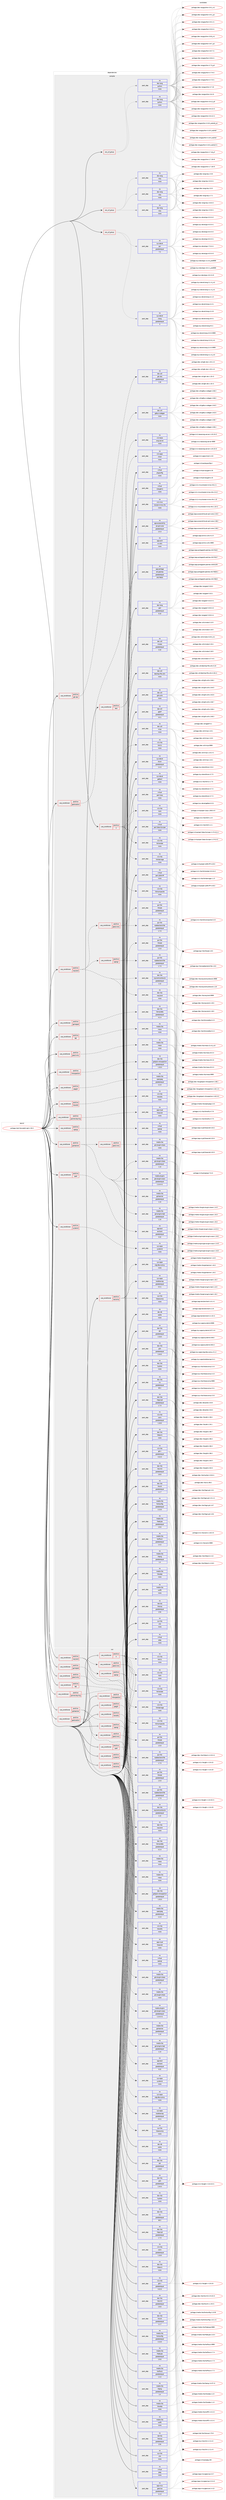 digraph prolog {

# *************
# Graph options
# *************

newrank=true;
concentrate=true;
compound=true;
graph [rankdir=LR,fontname=Helvetica,fontsize=10,ranksep=1.5];#, ranksep=2.5, nodesep=0.2];
edge  [arrowhead=vee];
node  [fontname=Helvetica,fontsize=10];

# **********
# The ebuild
# **********

subgraph cluster_leftcol {
color=gray;
rank=same;
label=<<i>ebuild</i>>;
id [label="portage://net-libs/webkit-gtk-2.30.3", color=red, width=4, href="../net-libs/webkit-gtk-2.30.3.svg"];
}

# ****************
# The dependencies
# ****************

subgraph cluster_midcol {
color=gray;
label=<<i>dependencies</i>>;
subgraph cluster_compile {
fillcolor="#eeeeee";
style=filled;
label=<<i>compile</i>>;
subgraph any116 {
dependency13691 [label=<<TABLE BORDER="0" CELLBORDER="1" CELLSPACING="0" CELLPADDING="4"><TR><TD CELLPADDING="10">any_of_group</TD></TR></TABLE>>, shape=none, color=red];subgraph pack9704 {
dependency13692 [label=<<TABLE BORDER="0" CELLBORDER="1" CELLSPACING="0" CELLPADDING="4" WIDTH="220"><TR><TD ROWSPAN="6" CELLPADDING="30">pack_dep</TD></TR><TR><TD WIDTH="110">no</TD></TR><TR><TD>dev-lang</TD></TR><TR><TD>python</TD></TR><TR><TD>none</TD></TR><TR><TD></TD></TR></TABLE>>, shape=none, color=blue];
}
dependency13691:e -> dependency13692:w [weight=20,style="dotted",arrowhead="oinv"];
subgraph pack9705 {
dependency13693 [label=<<TABLE BORDER="0" CELLBORDER="1" CELLSPACING="0" CELLPADDING="4" WIDTH="220"><TR><TD ROWSPAN="6" CELLPADDING="30">pack_dep</TD></TR><TR><TD WIDTH="110">no</TD></TR><TR><TD>dev-lang</TD></TR><TR><TD>python</TD></TR><TR><TD>none</TD></TR><TR><TD></TD></TR></TABLE>>, shape=none, color=blue];
}
dependency13691:e -> dependency13693:w [weight=20,style="dotted",arrowhead="oinv"];
}
id:e -> dependency13691:w [weight=20,style="solid",arrowhead="vee"];
subgraph any117 {
dependency13694 [label=<<TABLE BORDER="0" CELLBORDER="1" CELLSPACING="0" CELLPADDING="4"><TR><TD CELLPADDING="10">any_of_group</TD></TR></TABLE>>, shape=none, color=red];subgraph pack9706 {
dependency13695 [label=<<TABLE BORDER="0" CELLBORDER="1" CELLSPACING="0" CELLPADDING="4" WIDTH="220"><TR><TD ROWSPAN="6" CELLPADDING="30">pack_dep</TD></TR><TR><TD WIDTH="110">no</TD></TR><TR><TD>dev-lang</TD></TR><TR><TD>ruby</TD></TR><TR><TD>none</TD></TR><TR><TD></TD></TR></TABLE>>, shape=none, color=blue];
}
dependency13694:e -> dependency13695:w [weight=20,style="dotted",arrowhead="oinv"];
subgraph pack9707 {
dependency13696 [label=<<TABLE BORDER="0" CELLBORDER="1" CELLSPACING="0" CELLPADDING="4" WIDTH="220"><TR><TD ROWSPAN="6" CELLPADDING="30">pack_dep</TD></TR><TR><TD WIDTH="110">no</TD></TR><TR><TD>dev-lang</TD></TR><TR><TD>ruby</TD></TR><TR><TD>none</TD></TR><TR><TD></TD></TR></TABLE>>, shape=none, color=blue];
}
dependency13694:e -> dependency13696:w [weight=20,style="dotted",arrowhead="oinv"];
subgraph pack9708 {
dependency13697 [label=<<TABLE BORDER="0" CELLBORDER="1" CELLSPACING="0" CELLPADDING="4" WIDTH="220"><TR><TD ROWSPAN="6" CELLPADDING="30">pack_dep</TD></TR><TR><TD WIDTH="110">no</TD></TR><TR><TD>dev-lang</TD></TR><TR><TD>ruby</TD></TR><TR><TD>none</TD></TR><TR><TD></TD></TR></TABLE>>, shape=none, color=blue];
}
dependency13694:e -> dependency13697:w [weight=20,style="dotted",arrowhead="oinv"];
}
id:e -> dependency13694:w [weight=20,style="solid",arrowhead="vee"];
subgraph any118 {
dependency13698 [label=<<TABLE BORDER="0" CELLBORDER="1" CELLSPACING="0" CELLPADDING="4"><TR><TD CELLPADDING="10">any_of_group</TD></TR></TABLE>>, shape=none, color=red];subgraph pack9709 {
dependency13699 [label=<<TABLE BORDER="0" CELLBORDER="1" CELLSPACING="0" CELLPADDING="4" WIDTH="220"><TR><TD ROWSPAN="6" CELLPADDING="30">pack_dep</TD></TR><TR><TD WIDTH="110">no</TD></TR><TR><TD>sys-devel</TD></TR><TR><TD>gcc</TD></TR><TR><TD>greaterequal</TD></TR><TR><TD>7.3</TD></TR></TABLE>>, shape=none, color=blue];
}
dependency13698:e -> dependency13699:w [weight=20,style="dotted",arrowhead="oinv"];
subgraph pack9710 {
dependency13700 [label=<<TABLE BORDER="0" CELLBORDER="1" CELLSPACING="0" CELLPADDING="4" WIDTH="220"><TR><TD ROWSPAN="6" CELLPADDING="30">pack_dep</TD></TR><TR><TD WIDTH="110">no</TD></TR><TR><TD>sys-devel</TD></TR><TR><TD>clang</TD></TR><TR><TD>greaterequal</TD></TR><TR><TD>5</TD></TR></TABLE>>, shape=none, color=blue];
}
dependency13698:e -> dependency13700:w [weight=20,style="dotted",arrowhead="oinv"];
}
id:e -> dependency13698:w [weight=20,style="solid",arrowhead="vee"];
subgraph cond3852 {
dependency13701 [label=<<TABLE BORDER="0" CELLBORDER="1" CELLSPACING="0" CELLPADDING="4"><TR><TD ROWSPAN="3" CELLPADDING="10">use_conditional</TD></TR><TR><TD>positive</TD></TR><TR><TD>X</TD></TR></TABLE>>, shape=none, color=red];
subgraph pack9711 {
dependency13702 [label=<<TABLE BORDER="0" CELLBORDER="1" CELLSPACING="0" CELLPADDING="4" WIDTH="220"><TR><TD ROWSPAN="6" CELLPADDING="30">pack_dep</TD></TR><TR><TD WIDTH="110">no</TD></TR><TR><TD>x11-libs</TD></TR><TR><TD>libX11</TD></TR><TR><TD>none</TD></TR><TR><TD></TD></TR></TABLE>>, shape=none, color=blue];
}
dependency13701:e -> dependency13702:w [weight=20,style="dashed",arrowhead="vee"];
subgraph pack9712 {
dependency13703 [label=<<TABLE BORDER="0" CELLBORDER="1" CELLSPACING="0" CELLPADDING="4" WIDTH="220"><TR><TD ROWSPAN="6" CELLPADDING="30">pack_dep</TD></TR><TR><TD WIDTH="110">no</TD></TR><TR><TD>x11-libs</TD></TR><TR><TD>libXcomposite</TD></TR><TR><TD>none</TD></TR><TR><TD></TD></TR></TABLE>>, shape=none, color=blue];
}
dependency13701:e -> dependency13703:w [weight=20,style="dashed",arrowhead="vee"];
subgraph pack9713 {
dependency13704 [label=<<TABLE BORDER="0" CELLBORDER="1" CELLSPACING="0" CELLPADDING="4" WIDTH="220"><TR><TD ROWSPAN="6" CELLPADDING="30">pack_dep</TD></TR><TR><TD WIDTH="110">no</TD></TR><TR><TD>x11-libs</TD></TR><TR><TD>libXdamage</TD></TR><TR><TD>none</TD></TR><TR><TD></TD></TR></TABLE>>, shape=none, color=blue];
}
dependency13701:e -> dependency13704:w [weight=20,style="dashed",arrowhead="vee"];
subgraph pack9714 {
dependency13705 [label=<<TABLE BORDER="0" CELLBORDER="1" CELLSPACING="0" CELLPADDING="4" WIDTH="220"><TR><TD ROWSPAN="6" CELLPADDING="30">pack_dep</TD></TR><TR><TD WIDTH="110">no</TD></TR><TR><TD>x11-libs</TD></TR><TR><TD>libXrender</TD></TR><TR><TD>none</TD></TR><TR><TD></TD></TR></TABLE>>, shape=none, color=blue];
}
dependency13701:e -> dependency13705:w [weight=20,style="dashed",arrowhead="vee"];
subgraph pack9715 {
dependency13706 [label=<<TABLE BORDER="0" CELLBORDER="1" CELLSPACING="0" CELLPADDING="4" WIDTH="220"><TR><TD ROWSPAN="6" CELLPADDING="30">pack_dep</TD></TR><TR><TD WIDTH="110">no</TD></TR><TR><TD>x11-libs</TD></TR><TR><TD>libXt</TD></TR><TR><TD>none</TD></TR><TR><TD></TD></TR></TABLE>>, shape=none, color=blue];
}
dependency13701:e -> dependency13706:w [weight=20,style="dashed",arrowhead="vee"];
}
id:e -> dependency13701:w [weight=20,style="solid",arrowhead="vee"];
subgraph cond3853 {
dependency13707 [label=<<TABLE BORDER="0" CELLBORDER="1" CELLSPACING="0" CELLPADDING="4"><TR><TD ROWSPAN="3" CELLPADDING="10">use_conditional</TD></TR><TR><TD>positive</TD></TR><TR><TD>egl</TD></TR></TABLE>>, shape=none, color=red];
subgraph pack9716 {
dependency13708 [label=<<TABLE BORDER="0" CELLBORDER="1" CELLSPACING="0" CELLPADDING="4" WIDTH="220"><TR><TD ROWSPAN="6" CELLPADDING="30">pack_dep</TD></TR><TR><TD WIDTH="110">no</TD></TR><TR><TD>media-libs</TD></TR><TR><TD>mesa</TD></TR><TR><TD>none</TD></TR><TR><TD></TD></TR></TABLE>>, shape=none, color=blue];
}
dependency13707:e -> dependency13708:w [weight=20,style="dashed",arrowhead="vee"];
}
id:e -> dependency13707:w [weight=20,style="solid",arrowhead="vee"];
subgraph cond3854 {
dependency13709 [label=<<TABLE BORDER="0" CELLBORDER="1" CELLSPACING="0" CELLPADDING="4"><TR><TD ROWSPAN="3" CELLPADDING="10">use_conditional</TD></TR><TR><TD>positive</TD></TR><TR><TD>gamepad</TD></TR></TABLE>>, shape=none, color=red];
subgraph pack9717 {
dependency13710 [label=<<TABLE BORDER="0" CELLBORDER="1" CELLSPACING="0" CELLPADDING="4" WIDTH="220"><TR><TD ROWSPAN="6" CELLPADDING="30">pack_dep</TD></TR><TR><TD WIDTH="110">no</TD></TR><TR><TD>dev-libs</TD></TR><TR><TD>libmanette</TD></TR><TR><TD>greaterequal</TD></TR><TR><TD>0.2.4</TD></TR></TABLE>>, shape=none, color=blue];
}
dependency13709:e -> dependency13710:w [weight=20,style="dashed",arrowhead="vee"];
}
id:e -> dependency13709:w [weight=20,style="solid",arrowhead="vee"];
subgraph cond3855 {
dependency13711 [label=<<TABLE BORDER="0" CELLBORDER="1" CELLSPACING="0" CELLPADDING="4"><TR><TD ROWSPAN="3" CELLPADDING="10">use_conditional</TD></TR><TR><TD>positive</TD></TR><TR><TD>geolocation</TD></TR></TABLE>>, shape=none, color=red];
subgraph pack9718 {
dependency13712 [label=<<TABLE BORDER="0" CELLBORDER="1" CELLSPACING="0" CELLPADDING="4" WIDTH="220"><TR><TD ROWSPAN="6" CELLPADDING="30">pack_dep</TD></TR><TR><TD WIDTH="110">no</TD></TR><TR><TD>dev-util</TD></TR><TR><TD>gdbus-codegen</TD></TR><TR><TD>none</TD></TR><TR><TD></TD></TR></TABLE>>, shape=none, color=blue];
}
dependency13711:e -> dependency13712:w [weight=20,style="dashed",arrowhead="vee"];
}
id:e -> dependency13711:w [weight=20,style="solid",arrowhead="vee"];
subgraph cond3856 {
dependency13713 [label=<<TABLE BORDER="0" CELLBORDER="1" CELLSPACING="0" CELLPADDING="4"><TR><TD ROWSPAN="3" CELLPADDING="10">use_conditional</TD></TR><TR><TD>positive</TD></TR><TR><TD>gles2-only</TD></TR></TABLE>>, shape=none, color=red];
subgraph pack9719 {
dependency13714 [label=<<TABLE BORDER="0" CELLBORDER="1" CELLSPACING="0" CELLPADDING="4" WIDTH="220"><TR><TD ROWSPAN="6" CELLPADDING="30">pack_dep</TD></TR><TR><TD WIDTH="110">no</TD></TR><TR><TD>media-libs</TD></TR><TR><TD>mesa</TD></TR><TR><TD>none</TD></TR><TR><TD></TD></TR></TABLE>>, shape=none, color=blue];
}
dependency13713:e -> dependency13714:w [weight=20,style="dashed",arrowhead="vee"];
}
id:e -> dependency13713:w [weight=20,style="solid",arrowhead="vee"];
subgraph cond3857 {
dependency13715 [label=<<TABLE BORDER="0" CELLBORDER="1" CELLSPACING="0" CELLPADDING="4"><TR><TD ROWSPAN="3" CELLPADDING="10">use_conditional</TD></TR><TR><TD>positive</TD></TR><TR><TD>gnome-keyring</TD></TR></TABLE>>, shape=none, color=red];
subgraph pack9720 {
dependency13716 [label=<<TABLE BORDER="0" CELLBORDER="1" CELLSPACING="0" CELLPADDING="4" WIDTH="220"><TR><TD ROWSPAN="6" CELLPADDING="30">pack_dep</TD></TR><TR><TD WIDTH="110">no</TD></TR><TR><TD>app-crypt</TD></TR><TR><TD>libsecret</TD></TR><TR><TD>none</TD></TR><TR><TD></TD></TR></TABLE>>, shape=none, color=blue];
}
dependency13715:e -> dependency13716:w [weight=20,style="dashed",arrowhead="vee"];
}
id:e -> dependency13715:w [weight=20,style="solid",arrowhead="vee"];
subgraph cond3858 {
dependency13717 [label=<<TABLE BORDER="0" CELLBORDER="1" CELLSPACING="0" CELLPADDING="4"><TR><TD ROWSPAN="3" CELLPADDING="10">use_conditional</TD></TR><TR><TD>positive</TD></TR><TR><TD>gstreamer</TD></TR></TABLE>>, shape=none, color=red];
subgraph pack9721 {
dependency13718 [label=<<TABLE BORDER="0" CELLBORDER="1" CELLSPACING="0" CELLPADDING="4" WIDTH="220"><TR><TD ROWSPAN="6" CELLPADDING="30">pack_dep</TD></TR><TR><TD WIDTH="110">no</TD></TR><TR><TD>media-libs</TD></TR><TR><TD>gstreamer</TD></TR><TR><TD>greaterequal</TD></TR><TR><TD>1.14</TD></TR></TABLE>>, shape=none, color=blue];
}
dependency13717:e -> dependency13718:w [weight=20,style="dashed",arrowhead="vee"];
subgraph pack9722 {
dependency13719 [label=<<TABLE BORDER="0" CELLBORDER="1" CELLSPACING="0" CELLPADDING="4" WIDTH="220"><TR><TD ROWSPAN="6" CELLPADDING="30">pack_dep</TD></TR><TR><TD WIDTH="110">no</TD></TR><TR><TD>media-libs</TD></TR><TR><TD>gst-plugins-base</TD></TR><TR><TD>greaterequal</TD></TR><TR><TD>1.14</TD></TR></TABLE>>, shape=none, color=blue];
}
dependency13717:e -> dependency13719:w [weight=20,style="dashed",arrowhead="vee"];
subgraph cond3859 {
dependency13720 [label=<<TABLE BORDER="0" CELLBORDER="1" CELLSPACING="0" CELLPADDING="4"><TR><TD ROWSPAN="3" CELLPADDING="10">use_conditional</TD></TR><TR><TD>positive</TD></TR><TR><TD>gles2-only</TD></TR></TABLE>>, shape=none, color=red];
subgraph pack9723 {
dependency13721 [label=<<TABLE BORDER="0" CELLBORDER="1" CELLSPACING="0" CELLPADDING="4" WIDTH="220"><TR><TD ROWSPAN="6" CELLPADDING="30">pack_dep</TD></TR><TR><TD WIDTH="110">no</TD></TR><TR><TD>media-libs</TD></TR><TR><TD>gst-plugins-base</TD></TR><TR><TD>none</TD></TR><TR><TD></TD></TR></TABLE>>, shape=none, color=blue];
}
dependency13720:e -> dependency13721:w [weight=20,style="dashed",arrowhead="vee"];
}
dependency13717:e -> dependency13720:w [weight=20,style="dashed",arrowhead="vee"];
subgraph pack9724 {
dependency13722 [label=<<TABLE BORDER="0" CELLBORDER="1" CELLSPACING="0" CELLPADDING="4" WIDTH="220"><TR><TD ROWSPAN="6" CELLPADDING="30">pack_dep</TD></TR><TR><TD WIDTH="110">no</TD></TR><TR><TD>media-plugins</TD></TR><TR><TD>gst-plugins-opus</TD></TR><TR><TD>greaterequal</TD></TR><TR><TD>1.14.4-r1</TD></TR></TABLE>>, shape=none, color=blue];
}
dependency13717:e -> dependency13722:w [weight=20,style="dashed",arrowhead="vee"];
subgraph pack9725 {
dependency13723 [label=<<TABLE BORDER="0" CELLBORDER="1" CELLSPACING="0" CELLPADDING="4" WIDTH="220"><TR><TD ROWSPAN="6" CELLPADDING="30">pack_dep</TD></TR><TR><TD WIDTH="110">no</TD></TR><TR><TD>media-libs</TD></TR><TR><TD>gst-plugins-bad</TD></TR><TR><TD>greaterequal</TD></TR><TR><TD>1.14</TD></TR></TABLE>>, shape=none, color=blue];
}
dependency13717:e -> dependency13723:w [weight=20,style="dashed",arrowhead="vee"];
}
id:e -> dependency13717:w [weight=20,style="solid",arrowhead="vee"];
subgraph cond3860 {
dependency13724 [label=<<TABLE BORDER="0" CELLBORDER="1" CELLSPACING="0" CELLPADDING="4"><TR><TD ROWSPAN="3" CELLPADDING="10">use_conditional</TD></TR><TR><TD>positive</TD></TR><TR><TD>gtk-doc</TD></TR></TABLE>>, shape=none, color=red];
subgraph pack9726 {
dependency13725 [label=<<TABLE BORDER="0" CELLBORDER="1" CELLSPACING="0" CELLPADDING="4" WIDTH="220"><TR><TD ROWSPAN="6" CELLPADDING="30">pack_dep</TD></TR><TR><TD WIDTH="110">no</TD></TR><TR><TD>dev-util</TD></TR><TR><TD>gtk-doc</TD></TR><TR><TD>greaterequal</TD></TR><TR><TD>1.32</TD></TR></TABLE>>, shape=none, color=blue];
}
dependency13724:e -> dependency13725:w [weight=20,style="dashed",arrowhead="vee"];
}
id:e -> dependency13724:w [weight=20,style="solid",arrowhead="vee"];
subgraph cond3861 {
dependency13726 [label=<<TABLE BORDER="0" CELLBORDER="1" CELLSPACING="0" CELLPADDING="4"><TR><TD ROWSPAN="3" CELLPADDING="10">use_conditional</TD></TR><TR><TD>positive</TD></TR><TR><TD>introspection</TD></TR></TABLE>>, shape=none, color=red];
subgraph pack9727 {
dependency13727 [label=<<TABLE BORDER="0" CELLBORDER="1" CELLSPACING="0" CELLPADDING="4" WIDTH="220"><TR><TD ROWSPAN="6" CELLPADDING="30">pack_dep</TD></TR><TR><TD WIDTH="110">no</TD></TR><TR><TD>dev-libs</TD></TR><TR><TD>gobject-introspection</TD></TR><TR><TD>greaterequal</TD></TR><TR><TD>1.32.0</TD></TR></TABLE>>, shape=none, color=blue];
}
dependency13726:e -> dependency13727:w [weight=20,style="dashed",arrowhead="vee"];
}
id:e -> dependency13726:w [weight=20,style="solid",arrowhead="vee"];
subgraph cond3862 {
dependency13728 [label=<<TABLE BORDER="0" CELLBORDER="1" CELLSPACING="0" CELLPADDING="4"><TR><TD ROWSPAN="3" CELLPADDING="10">use_conditional</TD></TR><TR><TD>positive</TD></TR><TR><TD>jpeg2k</TD></TR></TABLE>>, shape=none, color=red];
subgraph pack9728 {
dependency13729 [label=<<TABLE BORDER="0" CELLBORDER="1" CELLSPACING="0" CELLPADDING="4" WIDTH="220"><TR><TD ROWSPAN="6" CELLPADDING="30">pack_dep</TD></TR><TR><TD WIDTH="110">no</TD></TR><TR><TD>media-libs</TD></TR><TR><TD>openjpeg</TD></TR><TR><TD>greaterequal</TD></TR><TR><TD>2.2.0</TD></TR></TABLE>>, shape=none, color=blue];
}
dependency13728:e -> dependency13729:w [weight=20,style="dashed",arrowhead="vee"];
}
id:e -> dependency13728:w [weight=20,style="solid",arrowhead="vee"];
subgraph cond3863 {
dependency13730 [label=<<TABLE BORDER="0" CELLBORDER="1" CELLSPACING="0" CELLPADDING="4"><TR><TD ROWSPAN="3" CELLPADDING="10">use_conditional</TD></TR><TR><TD>positive</TD></TR><TR><TD>libnotify</TD></TR></TABLE>>, shape=none, color=red];
subgraph pack9729 {
dependency13731 [label=<<TABLE BORDER="0" CELLBORDER="1" CELLSPACING="0" CELLPADDING="4" WIDTH="220"><TR><TD ROWSPAN="6" CELLPADDING="30">pack_dep</TD></TR><TR><TD WIDTH="110">no</TD></TR><TR><TD>x11-libs</TD></TR><TR><TD>libnotify</TD></TR><TR><TD>none</TD></TR><TR><TD></TD></TR></TABLE>>, shape=none, color=blue];
}
dependency13730:e -> dependency13731:w [weight=20,style="dashed",arrowhead="vee"];
}
id:e -> dependency13730:w [weight=20,style="solid",arrowhead="vee"];
subgraph cond3864 {
dependency13732 [label=<<TABLE BORDER="0" CELLBORDER="1" CELLSPACING="0" CELLPADDING="4"><TR><TD ROWSPAN="3" CELLPADDING="10">use_conditional</TD></TR><TR><TD>positive</TD></TR><TR><TD>opengl</TD></TR></TABLE>>, shape=none, color=red];
subgraph pack9730 {
dependency13733 [label=<<TABLE BORDER="0" CELLBORDER="1" CELLSPACING="0" CELLPADDING="4" WIDTH="220"><TR><TD ROWSPAN="6" CELLPADDING="30">pack_dep</TD></TR><TR><TD WIDTH="110">no</TD></TR><TR><TD>virtual</TD></TR><TR><TD>opengl</TD></TR><TR><TD>none</TD></TR><TR><TD></TD></TR></TABLE>>, shape=none, color=blue];
}
dependency13732:e -> dependency13733:w [weight=20,style="dashed",arrowhead="vee"];
}
id:e -> dependency13732:w [weight=20,style="solid",arrowhead="vee"];
subgraph cond3865 {
dependency13734 [label=<<TABLE BORDER="0" CELLBORDER="1" CELLSPACING="0" CELLPADDING="4"><TR><TD ROWSPAN="3" CELLPADDING="10">use_conditional</TD></TR><TR><TD>positive</TD></TR><TR><TD>seccomp</TD></TR></TABLE>>, shape=none, color=red];
subgraph pack9731 {
dependency13735 [label=<<TABLE BORDER="0" CELLBORDER="1" CELLSPACING="0" CELLPADDING="4" WIDTH="220"><TR><TD ROWSPAN="6" CELLPADDING="30">pack_dep</TD></TR><TR><TD WIDTH="110">no</TD></TR><TR><TD>sys-apps</TD></TR><TR><TD>bubblewrap</TD></TR><TR><TD>greaterequal</TD></TR><TR><TD>0.3.1</TD></TR></TABLE>>, shape=none, color=blue];
}
dependency13734:e -> dependency13735:w [weight=20,style="dashed",arrowhead="vee"];
subgraph pack9732 {
dependency13736 [label=<<TABLE BORDER="0" CELLBORDER="1" CELLSPACING="0" CELLPADDING="4" WIDTH="220"><TR><TD ROWSPAN="6" CELLPADDING="30">pack_dep</TD></TR><TR><TD WIDTH="110">no</TD></TR><TR><TD>sys-libs</TD></TR><TR><TD>libseccomp</TD></TR><TR><TD>none</TD></TR><TR><TD></TD></TR></TABLE>>, shape=none, color=blue];
}
dependency13734:e -> dependency13736:w [weight=20,style="dashed",arrowhead="vee"];
subgraph pack9733 {
dependency13737 [label=<<TABLE BORDER="0" CELLBORDER="1" CELLSPACING="0" CELLPADDING="4" WIDTH="220"><TR><TD ROWSPAN="6" CELLPADDING="30">pack_dep</TD></TR><TR><TD WIDTH="110">no</TD></TR><TR><TD>sys-apps</TD></TR><TR><TD>xdg-dbus-proxy</TD></TR><TR><TD>none</TD></TR><TR><TD></TD></TR></TABLE>>, shape=none, color=blue];
}
dependency13734:e -> dependency13737:w [weight=20,style="dashed",arrowhead="vee"];
}
id:e -> dependency13734:w [weight=20,style="solid",arrowhead="vee"];
subgraph cond3866 {
dependency13738 [label=<<TABLE BORDER="0" CELLBORDER="1" CELLSPACING="0" CELLPADDING="4"><TR><TD ROWSPAN="3" CELLPADDING="10">use_conditional</TD></TR><TR><TD>positive</TD></TR><TR><TD>spell</TD></TR></TABLE>>, shape=none, color=red];
subgraph pack9734 {
dependency13739 [label=<<TABLE BORDER="0" CELLBORDER="1" CELLSPACING="0" CELLPADDING="4" WIDTH="220"><TR><TD ROWSPAN="6" CELLPADDING="30">pack_dep</TD></TR><TR><TD WIDTH="110">no</TD></TR><TR><TD>app-text</TD></TR><TR><TD>enchant</TD></TR><TR><TD>greaterequal</TD></TR><TR><TD>0.22</TD></TR></TABLE>>, shape=none, color=blue];
}
dependency13738:e -> dependency13739:w [weight=20,style="dashed",arrowhead="vee"];
}
id:e -> dependency13738:w [weight=20,style="solid",arrowhead="vee"];
subgraph cond3867 {
dependency13740 [label=<<TABLE BORDER="0" CELLBORDER="1" CELLSPACING="0" CELLPADDING="4"><TR><TD ROWSPAN="3" CELLPADDING="10">use_conditional</TD></TR><TR><TD>positive</TD></TR><TR><TD>systemd</TD></TR></TABLE>>, shape=none, color=red];
subgraph pack9735 {
dependency13741 [label=<<TABLE BORDER="0" CELLBORDER="1" CELLSPACING="0" CELLPADDING="4" WIDTH="220"><TR><TD ROWSPAN="6" CELLPADDING="30">pack_dep</TD></TR><TR><TD WIDTH="110">no</TD></TR><TR><TD>sys-apps</TD></TR><TR><TD>systemd</TD></TR><TR><TD>none</TD></TR><TR><TD></TD></TR></TABLE>>, shape=none, color=blue];
}
dependency13740:e -> dependency13741:w [weight=20,style="dashed",arrowhead="vee"];
}
id:e -> dependency13740:w [weight=20,style="solid",arrowhead="vee"];
subgraph cond3868 {
dependency13742 [label=<<TABLE BORDER="0" CELLBORDER="1" CELLSPACING="0" CELLPADDING="4"><TR><TD ROWSPAN="3" CELLPADDING="10">use_conditional</TD></TR><TR><TD>positive</TD></TR><TR><TD>test</TD></TR></TABLE>>, shape=none, color=red];
subgraph pack9736 {
dependency13743 [label=<<TABLE BORDER="0" CELLBORDER="1" CELLSPACING="0" CELLPADDING="4" WIDTH="220"><TR><TD ROWSPAN="6" CELLPADDING="30">pack_dep</TD></TR><TR><TD WIDTH="110">no</TD></TR><TR><TD>x11-base</TD></TR><TR><TD>xorg-server</TD></TR><TR><TD>none</TD></TR><TR><TD></TD></TR></TABLE>>, shape=none, color=blue];
}
dependency13742:e -> dependency13743:w [weight=20,style="dashed",arrowhead="vee"];
subgraph pack9737 {
dependency13744 [label=<<TABLE BORDER="0" CELLBORDER="1" CELLSPACING="0" CELLPADDING="4" WIDTH="220"><TR><TD ROWSPAN="6" CELLPADDING="30">pack_dep</TD></TR><TR><TD WIDTH="110">no</TD></TR><TR><TD>x11-apps</TD></TR><TR><TD>xhost</TD></TR><TR><TD>none</TD></TR><TR><TD></TD></TR></TABLE>>, shape=none, color=blue];
}
dependency13742:e -> dependency13744:w [weight=20,style="dashed",arrowhead="vee"];
}
id:e -> dependency13742:w [weight=20,style="solid",arrowhead="vee"];
subgraph cond3869 {
dependency13745 [label=<<TABLE BORDER="0" CELLBORDER="1" CELLSPACING="0" CELLPADDING="4"><TR><TD ROWSPAN="3" CELLPADDING="10">use_conditional</TD></TR><TR><TD>positive</TD></TR><TR><TD>wayland</TD></TR></TABLE>>, shape=none, color=red];
subgraph pack9738 {
dependency13746 [label=<<TABLE BORDER="0" CELLBORDER="1" CELLSPACING="0" CELLPADDING="4" WIDTH="220"><TR><TD ROWSPAN="6" CELLPADDING="30">pack_dep</TD></TR><TR><TD WIDTH="110">no</TD></TR><TR><TD>dev-libs</TD></TR><TR><TD>wayland</TD></TR><TR><TD>none</TD></TR><TR><TD></TD></TR></TABLE>>, shape=none, color=blue];
}
dependency13745:e -> dependency13746:w [weight=20,style="dashed",arrowhead="vee"];
subgraph pack9739 {
dependency13747 [label=<<TABLE BORDER="0" CELLBORDER="1" CELLSPACING="0" CELLPADDING="4" WIDTH="220"><TR><TD ROWSPAN="6" CELLPADDING="30">pack_dep</TD></TR><TR><TD WIDTH="110">no</TD></TR><TR><TD>dev-libs</TD></TR><TR><TD>wayland-protocols</TD></TR><TR><TD>greaterequal</TD></TR><TR><TD>1.12</TD></TR></TABLE>>, shape=none, color=blue];
}
dependency13745:e -> dependency13747:w [weight=20,style="dashed",arrowhead="vee"];
subgraph cond3870 {
dependency13748 [label=<<TABLE BORDER="0" CELLBORDER="1" CELLSPACING="0" CELLPADDING="4"><TR><TD ROWSPAN="3" CELLPADDING="10">use_conditional</TD></TR><TR><TD>positive</TD></TR><TR><TD>opengl</TD></TR></TABLE>>, shape=none, color=red];
subgraph pack9740 {
dependency13749 [label=<<TABLE BORDER="0" CELLBORDER="1" CELLSPACING="0" CELLPADDING="4" WIDTH="220"><TR><TD ROWSPAN="6" CELLPADDING="30">pack_dep</TD></TR><TR><TD WIDTH="110">no</TD></TR><TR><TD>gui-libs</TD></TR><TR><TD>libwpe</TD></TR><TR><TD>greaterequal</TD></TR><TR><TD>1.5.0</TD></TR></TABLE>>, shape=none, color=blue];
}
dependency13748:e -> dependency13749:w [weight=20,style="dashed",arrowhead="vee"];
subgraph pack9741 {
dependency13750 [label=<<TABLE BORDER="0" CELLBORDER="1" CELLSPACING="0" CELLPADDING="4" WIDTH="220"><TR><TD ROWSPAN="6" CELLPADDING="30">pack_dep</TD></TR><TR><TD WIDTH="110">no</TD></TR><TR><TD>gui-libs</TD></TR><TR><TD>wpebackend-fdo</TD></TR><TR><TD>greaterequal</TD></TR><TR><TD>1.7.0</TD></TR></TABLE>>, shape=none, color=blue];
}
dependency13748:e -> dependency13750:w [weight=20,style="dashed",arrowhead="vee"];
}
dependency13745:e -> dependency13748:w [weight=20,style="dashed",arrowhead="vee"];
subgraph cond3871 {
dependency13751 [label=<<TABLE BORDER="0" CELLBORDER="1" CELLSPACING="0" CELLPADDING="4"><TR><TD ROWSPAN="3" CELLPADDING="10">use_conditional</TD></TR><TR><TD>positive</TD></TR><TR><TD>gles2-only</TD></TR></TABLE>>, shape=none, color=red];
subgraph pack9742 {
dependency13752 [label=<<TABLE BORDER="0" CELLBORDER="1" CELLSPACING="0" CELLPADDING="4" WIDTH="220"><TR><TD ROWSPAN="6" CELLPADDING="30">pack_dep</TD></TR><TR><TD WIDTH="110">no</TD></TR><TR><TD>gui-libs</TD></TR><TR><TD>libwpe</TD></TR><TR><TD>greaterequal</TD></TR><TR><TD>1.5.0</TD></TR></TABLE>>, shape=none, color=blue];
}
dependency13751:e -> dependency13752:w [weight=20,style="dashed",arrowhead="vee"];
subgraph pack9743 {
dependency13753 [label=<<TABLE BORDER="0" CELLBORDER="1" CELLSPACING="0" CELLPADDING="4" WIDTH="220"><TR><TD ROWSPAN="6" CELLPADDING="30">pack_dep</TD></TR><TR><TD WIDTH="110">no</TD></TR><TR><TD>gui-libs</TD></TR><TR><TD>wpebackend-fdo</TD></TR><TR><TD>greaterequal</TD></TR><TR><TD>1.7.0</TD></TR></TABLE>>, shape=none, color=blue];
}
dependency13751:e -> dependency13753:w [weight=20,style="dashed",arrowhead="vee"];
}
dependency13745:e -> dependency13751:w [weight=20,style="dashed",arrowhead="vee"];
}
id:e -> dependency13745:w [weight=20,style="solid",arrowhead="vee"];
subgraph pack9744 {
dependency13754 [label=<<TABLE BORDER="0" CELLBORDER="1" CELLSPACING="0" CELLPADDING="4" WIDTH="220"><TR><TD ROWSPAN="6" CELLPADDING="30">pack_dep</TD></TR><TR><TD WIDTH="110">no</TD></TR><TR><TD>app-accessibility</TD></TR><TR><TD>at-spi2-core</TD></TR><TR><TD>greaterequal</TD></TR><TR><TD>2.5.3</TD></TR></TABLE>>, shape=none, color=blue];
}
id:e -> dependency13754:w [weight=20,style="solid",arrowhead="vee"];
subgraph pack9745 {
dependency13755 [label=<<TABLE BORDER="0" CELLBORDER="1" CELLSPACING="0" CELLPADDING="4" WIDTH="220"><TR><TD ROWSPAN="6" CELLPADDING="30">pack_dep</TD></TR><TR><TD WIDTH="110">no</TD></TR><TR><TD>app-arch</TD></TR><TR><TD>xz-utils</TD></TR><TR><TD>none</TD></TR><TR><TD></TD></TR></TABLE>>, shape=none, color=blue];
}
id:e -> dependency13755:w [weight=20,style="solid",arrowhead="vee"];
subgraph pack9746 {
dependency13756 [label=<<TABLE BORDER="0" CELLBORDER="1" CELLSPACING="0" CELLPADDING="4" WIDTH="220"><TR><TD ROWSPAN="6" CELLPADDING="30">pack_dep</TD></TR><TR><TD WIDTH="110">no</TD></TR><TR><TD>app-portage</TD></TR><TR><TD>elt-patches</TD></TR><TR><TD>greaterequal</TD></TR><TR><TD>20170815</TD></TR></TABLE>>, shape=none, color=blue];
}
id:e -> dependency13756:w [weight=20,style="solid",arrowhead="vee"];
subgraph pack9747 {
dependency13757 [label=<<TABLE BORDER="0" CELLBORDER="1" CELLSPACING="0" CELLPADDING="4" WIDTH="220"><TR><TD ROWSPAN="6" CELLPADDING="30">pack_dep</TD></TR><TR><TD WIDTH="110">no</TD></TR><TR><TD>dev-db</TD></TR><TR><TD>sqlite</TD></TR><TR><TD>none</TD></TR><TR><TD></TD></TR></TABLE>>, shape=none, color=blue];
}
id:e -> dependency13757:w [weight=20,style="solid",arrowhead="vee"];
subgraph pack9748 {
dependency13758 [label=<<TABLE BORDER="0" CELLBORDER="1" CELLSPACING="0" CELLPADDING="4" WIDTH="220"><TR><TD ROWSPAN="6" CELLPADDING="30">pack_dep</TD></TR><TR><TD WIDTH="110">no</TD></TR><TR><TD>dev-lang</TD></TR><TR><TD>perl</TD></TR><TR><TD>greaterequal</TD></TR><TR><TD>5.10</TD></TR></TABLE>>, shape=none, color=blue];
}
id:e -> dependency13758:w [weight=20,style="solid",arrowhead="vee"];
subgraph pack9749 {
dependency13759 [label=<<TABLE BORDER="0" CELLBORDER="1" CELLSPACING="0" CELLPADDING="4" WIDTH="220"><TR><TD ROWSPAN="6" CELLPADDING="30">pack_dep</TD></TR><TR><TD WIDTH="110">no</TD></TR><TR><TD>dev-libs</TD></TR><TR><TD>atk</TD></TR><TR><TD>greaterequal</TD></TR><TR><TD>2.16.0</TD></TR></TABLE>>, shape=none, color=blue];
}
id:e -> dependency13759:w [weight=20,style="solid",arrowhead="vee"];
subgraph pack9750 {
dependency13760 [label=<<TABLE BORDER="0" CELLBORDER="1" CELLSPACING="0" CELLPADDING="4" WIDTH="220"><TR><TD ROWSPAN="6" CELLPADDING="30">pack_dep</TD></TR><TR><TD WIDTH="110">no</TD></TR><TR><TD>dev-libs</TD></TR><TR><TD>glib</TD></TR><TR><TD>greaterequal</TD></TR><TR><TD>2.44.0</TD></TR></TABLE>>, shape=none, color=blue];
}
id:e -> dependency13760:w [weight=20,style="solid",arrowhead="vee"];
subgraph pack9751 {
dependency13761 [label=<<TABLE BORDER="0" CELLBORDER="1" CELLSPACING="0" CELLPADDING="4" WIDTH="220"><TR><TD ROWSPAN="6" CELLPADDING="30">pack_dep</TD></TR><TR><TD WIDTH="110">no</TD></TR><TR><TD>dev-libs</TD></TR><TR><TD>hyphen</TD></TR><TR><TD>none</TD></TR><TR><TD></TD></TR></TABLE>>, shape=none, color=blue];
}
id:e -> dependency13761:w [weight=20,style="solid",arrowhead="vee"];
subgraph pack9752 {
dependency13762 [label=<<TABLE BORDER="0" CELLBORDER="1" CELLSPACING="0" CELLPADDING="4" WIDTH="220"><TR><TD ROWSPAN="6" CELLPADDING="30">pack_dep</TD></TR><TR><TD WIDTH="110">no</TD></TR><TR><TD>dev-libs</TD></TR><TR><TD>icu</TD></TR><TR><TD>greaterequal</TD></TR><TR><TD>60.2</TD></TR></TABLE>>, shape=none, color=blue];
}
id:e -> dependency13762:w [weight=20,style="solid",arrowhead="vee"];
subgraph pack9753 {
dependency13763 [label=<<TABLE BORDER="0" CELLBORDER="1" CELLSPACING="0" CELLPADDING="4" WIDTH="220"><TR><TD ROWSPAN="6" CELLPADDING="30">pack_dep</TD></TR><TR><TD WIDTH="110">no</TD></TR><TR><TD>dev-libs</TD></TR><TR><TD>libgcrypt</TD></TR><TR><TD>greaterequal</TD></TR><TR><TD>1.7.0</TD></TR></TABLE>>, shape=none, color=blue];
}
id:e -> dependency13763:w [weight=20,style="solid",arrowhead="vee"];
subgraph pack9754 {
dependency13764 [label=<<TABLE BORDER="0" CELLBORDER="1" CELLSPACING="0" CELLPADDING="4" WIDTH="220"><TR><TD ROWSPAN="6" CELLPADDING="30">pack_dep</TD></TR><TR><TD WIDTH="110">no</TD></TR><TR><TD>dev-libs</TD></TR><TR><TD>libtasn1</TD></TR><TR><TD>none</TD></TR><TR><TD></TD></TR></TABLE>>, shape=none, color=blue];
}
id:e -> dependency13764:w [weight=20,style="solid",arrowhead="vee"];
subgraph pack9755 {
dependency13765 [label=<<TABLE BORDER="0" CELLBORDER="1" CELLSPACING="0" CELLPADDING="4" WIDTH="220"><TR><TD ROWSPAN="6" CELLPADDING="30">pack_dep</TD></TR><TR><TD WIDTH="110">no</TD></TR><TR><TD>dev-libs</TD></TR><TR><TD>libxml2</TD></TR><TR><TD>greaterequal</TD></TR><TR><TD>2.8.0</TD></TR></TABLE>>, shape=none, color=blue];
}
id:e -> dependency13765:w [weight=20,style="solid",arrowhead="vee"];
subgraph pack9756 {
dependency13766 [label=<<TABLE BORDER="0" CELLBORDER="1" CELLSPACING="0" CELLPADDING="4" WIDTH="220"><TR><TD ROWSPAN="6" CELLPADDING="30">pack_dep</TD></TR><TR><TD WIDTH="110">no</TD></TR><TR><TD>dev-libs</TD></TR><TR><TD>libxslt</TD></TR><TR><TD>greaterequal</TD></TR><TR><TD>1.1.7</TD></TR></TABLE>>, shape=none, color=blue];
}
id:e -> dependency13766:w [weight=20,style="solid",arrowhead="vee"];
subgraph pack9757 {
dependency13767 [label=<<TABLE BORDER="0" CELLBORDER="1" CELLSPACING="0" CELLPADDING="4" WIDTH="220"><TR><TD ROWSPAN="6" CELLPADDING="30">pack_dep</TD></TR><TR><TD WIDTH="110">no</TD></TR><TR><TD>dev-util</TD></TR><TR><TD>cmake</TD></TR><TR><TD>greaterequal</TD></TR><TR><TD>3.10</TD></TR></TABLE>>, shape=none, color=blue];
}
id:e -> dependency13767:w [weight=20,style="solid",arrowhead="vee"];
subgraph pack9758 {
dependency13768 [label=<<TABLE BORDER="0" CELLBORDER="1" CELLSPACING="0" CELLPADDING="4" WIDTH="220"><TR><TD ROWSPAN="6" CELLPADDING="30">pack_dep</TD></TR><TR><TD WIDTH="110">no</TD></TR><TR><TD>dev-util</TD></TR><TR><TD>desktop-file-utils</TD></TR><TR><TD>none</TD></TR><TR><TD></TD></TR></TABLE>>, shape=none, color=blue];
}
id:e -> dependency13768:w [weight=20,style="solid",arrowhead="vee"];
subgraph pack9759 {
dependency13769 [label=<<TABLE BORDER="0" CELLBORDER="1" CELLSPACING="0" CELLPADDING="4" WIDTH="220"><TR><TD ROWSPAN="6" CELLPADDING="30">pack_dep</TD></TR><TR><TD WIDTH="110">no</TD></TR><TR><TD>dev-util</TD></TR><TR><TD>glib-utils</TD></TR><TR><TD>none</TD></TR><TR><TD></TD></TR></TABLE>>, shape=none, color=blue];
}
id:e -> dependency13769:w [weight=20,style="solid",arrowhead="vee"];
subgraph pack9760 {
dependency13770 [label=<<TABLE BORDER="0" CELLBORDER="1" CELLSPACING="0" CELLPADDING="4" WIDTH="220"><TR><TD ROWSPAN="6" CELLPADDING="30">pack_dep</TD></TR><TR><TD WIDTH="110">no</TD></TR><TR><TD>dev-util</TD></TR><TR><TD>gperf</TD></TR><TR><TD>greaterequal</TD></TR><TR><TD>3.0.1</TD></TR></TABLE>>, shape=none, color=blue];
}
id:e -> dependency13770:w [weight=20,style="solid",arrowhead="vee"];
subgraph pack9761 {
dependency13771 [label=<<TABLE BORDER="0" CELLBORDER="1" CELLSPACING="0" CELLPADDING="4" WIDTH="220"><TR><TD ROWSPAN="6" CELLPADDING="30">pack_dep</TD></TR><TR><TD WIDTH="110">no</TD></TR><TR><TD>dev-util</TD></TR><TR><TD>ninja</TD></TR><TR><TD>none</TD></TR><TR><TD></TD></TR></TABLE>>, shape=none, color=blue];
}
id:e -> dependency13771:w [weight=20,style="solid",arrowhead="vee"];
subgraph pack9762 {
dependency13772 [label=<<TABLE BORDER="0" CELLBORDER="1" CELLSPACING="0" CELLPADDING="4" WIDTH="220"><TR><TD ROWSPAN="6" CELLPADDING="30">pack_dep</TD></TR><TR><TD WIDTH="110">no</TD></TR><TR><TD>media-libs</TD></TR><TR><TD>fontconfig</TD></TR><TR><TD>greaterequal</TD></TR><TR><TD>2.13.0</TD></TR></TABLE>>, shape=none, color=blue];
}
id:e -> dependency13772:w [weight=20,style="solid",arrowhead="vee"];
subgraph pack9763 {
dependency13773 [label=<<TABLE BORDER="0" CELLBORDER="1" CELLSPACING="0" CELLPADDING="4" WIDTH="220"><TR><TD ROWSPAN="6" CELLPADDING="30">pack_dep</TD></TR><TR><TD WIDTH="110">no</TD></TR><TR><TD>media-libs</TD></TR><TR><TD>freetype</TD></TR><TR><TD>greaterequal</TD></TR><TR><TD>2.9.0</TD></TR></TABLE>>, shape=none, color=blue];
}
id:e -> dependency13773:w [weight=20,style="solid",arrowhead="vee"];
subgraph pack9764 {
dependency13774 [label=<<TABLE BORDER="0" CELLBORDER="1" CELLSPACING="0" CELLPADDING="4" WIDTH="220"><TR><TD ROWSPAN="6" CELLPADDING="30">pack_dep</TD></TR><TR><TD WIDTH="110">no</TD></TR><TR><TD>media-libs</TD></TR><TR><TD>harfbuzz</TD></TR><TR><TD>greaterequal</TD></TR><TR><TD>1.4.2</TD></TR></TABLE>>, shape=none, color=blue];
}
id:e -> dependency13774:w [weight=20,style="solid",arrowhead="vee"];
subgraph pack9765 {
dependency13775 [label=<<TABLE BORDER="0" CELLBORDER="1" CELLSPACING="0" CELLPADDING="4" WIDTH="220"><TR><TD ROWSPAN="6" CELLPADDING="30">pack_dep</TD></TR><TR><TD WIDTH="110">no</TD></TR><TR><TD>media-libs</TD></TR><TR><TD>libpng</TD></TR><TR><TD>greaterequal</TD></TR><TR><TD>1.4</TD></TR></TABLE>>, shape=none, color=blue];
}
id:e -> dependency13775:w [weight=20,style="solid",arrowhead="vee"];
subgraph pack9766 {
dependency13776 [label=<<TABLE BORDER="0" CELLBORDER="1" CELLSPACING="0" CELLPADDING="4" WIDTH="220"><TR><TD ROWSPAN="6" CELLPADDING="30">pack_dep</TD></TR><TR><TD WIDTH="110">no</TD></TR><TR><TD>media-libs</TD></TR><TR><TD>libwebp</TD></TR><TR><TD>none</TD></TR><TR><TD></TD></TR></TABLE>>, shape=none, color=blue];
}
id:e -> dependency13776:w [weight=20,style="solid",arrowhead="vee"];
subgraph pack9767 {
dependency13777 [label=<<TABLE BORDER="0" CELLBORDER="1" CELLSPACING="0" CELLPADDING="4" WIDTH="220"><TR><TD ROWSPAN="6" CELLPADDING="30">pack_dep</TD></TR><TR><TD WIDTH="110">no</TD></TR><TR><TD>media-libs</TD></TR><TR><TD>woff2</TD></TR><TR><TD>none</TD></TR><TR><TD></TD></TR></TABLE>>, shape=none, color=blue];
}
id:e -> dependency13777:w [weight=20,style="solid",arrowhead="vee"];
subgraph pack9768 {
dependency13778 [label=<<TABLE BORDER="0" CELLBORDER="1" CELLSPACING="0" CELLPADDING="4" WIDTH="220"><TR><TD ROWSPAN="6" CELLPADDING="30">pack_dep</TD></TR><TR><TD WIDTH="110">no</TD></TR><TR><TD>net-libs</TD></TR><TR><TD>libsoup</TD></TR><TR><TD>greaterequal</TD></TR><TR><TD>2.54</TD></TR></TABLE>>, shape=none, color=blue];
}
id:e -> dependency13778:w [weight=20,style="solid",arrowhead="vee"];
subgraph pack9769 {
dependency13779 [label=<<TABLE BORDER="0" CELLBORDER="1" CELLSPACING="0" CELLPADDING="4" WIDTH="220"><TR><TD ROWSPAN="6" CELLPADDING="30">pack_dep</TD></TR><TR><TD WIDTH="110">no</TD></TR><TR><TD>sys-devel</TD></TR><TR><TD>bison</TD></TR><TR><TD>greaterequal</TD></TR><TR><TD>2.4.3</TD></TR></TABLE>>, shape=none, color=blue];
}
id:e -> dependency13779:w [weight=20,style="solid",arrowhead="vee"];
subgraph pack9770 {
dependency13780 [label=<<TABLE BORDER="0" CELLBORDER="1" CELLSPACING="0" CELLPADDING="4" WIDTH="220"><TR><TD ROWSPAN="6" CELLPADDING="30">pack_dep</TD></TR><TR><TD WIDTH="110">no</TD></TR><TR><TD>sys-devel</TD></TR><TR><TD>gettext</TD></TR><TR><TD>none</TD></TR><TR><TD></TD></TR></TABLE>>, shape=none, color=blue];
}
id:e -> dependency13780:w [weight=20,style="solid",arrowhead="vee"];
subgraph pack9771 {
dependency13781 [label=<<TABLE BORDER="0" CELLBORDER="1" CELLSPACING="0" CELLPADDING="4" WIDTH="220"><TR><TD ROWSPAN="6" CELLPADDING="30">pack_dep</TD></TR><TR><TD WIDTH="110">no</TD></TR><TR><TD>sys-libs</TD></TR><TR><TD>zlib</TD></TR><TR><TD>none</TD></TR><TR><TD></TD></TR></TABLE>>, shape=none, color=blue];
}
id:e -> dependency13781:w [weight=20,style="solid",arrowhead="vee"];
subgraph pack9772 {
dependency13782 [label=<<TABLE BORDER="0" CELLBORDER="1" CELLSPACING="0" CELLPADDING="4" WIDTH="220"><TR><TD ROWSPAN="6" CELLPADDING="30">pack_dep</TD></TR><TR><TD WIDTH="110">no</TD></TR><TR><TD>virtual</TD></TR><TR><TD>jpeg</TD></TR><TR><TD>none</TD></TR><TR><TD></TD></TR></TABLE>>, shape=none, color=blue];
}
id:e -> dependency13782:w [weight=20,style="solid",arrowhead="vee"];
subgraph pack9773 {
dependency13783 [label=<<TABLE BORDER="0" CELLBORDER="1" CELLSPACING="0" CELLPADDING="4" WIDTH="220"><TR><TD ROWSPAN="6" CELLPADDING="30">pack_dep</TD></TR><TR><TD WIDTH="110">no</TD></TR><TR><TD>virtual</TD></TR><TR><TD>perl-Carp</TD></TR><TR><TD>none</TD></TR><TR><TD></TD></TR></TABLE>>, shape=none, color=blue];
}
id:e -> dependency13783:w [weight=20,style="solid",arrowhead="vee"];
subgraph pack9774 {
dependency13784 [label=<<TABLE BORDER="0" CELLBORDER="1" CELLSPACING="0" CELLPADDING="4" WIDTH="220"><TR><TD ROWSPAN="6" CELLPADDING="30">pack_dep</TD></TR><TR><TD WIDTH="110">no</TD></TR><TR><TD>virtual</TD></TR><TR><TD>perl-Data-Dumper</TD></TR><TR><TD>none</TD></TR><TR><TD></TD></TR></TABLE>>, shape=none, color=blue];
}
id:e -> dependency13784:w [weight=20,style="solid",arrowhead="vee"];
subgraph pack9775 {
dependency13785 [label=<<TABLE BORDER="0" CELLBORDER="1" CELLSPACING="0" CELLPADDING="4" WIDTH="220"><TR><TD ROWSPAN="6" CELLPADDING="30">pack_dep</TD></TR><TR><TD WIDTH="110">no</TD></TR><TR><TD>virtual</TD></TR><TR><TD>perl-JSON-PP</TD></TR><TR><TD>none</TD></TR><TR><TD></TD></TR></TABLE>>, shape=none, color=blue];
}
id:e -> dependency13785:w [weight=20,style="solid",arrowhead="vee"];
subgraph pack9776 {
dependency13786 [label=<<TABLE BORDER="0" CELLBORDER="1" CELLSPACING="0" CELLPADDING="4" WIDTH="220"><TR><TD ROWSPAN="6" CELLPADDING="30">pack_dep</TD></TR><TR><TD WIDTH="110">no</TD></TR><TR><TD>virtual</TD></TR><TR><TD>pkgconfig</TD></TR><TR><TD>none</TD></TR><TR><TD></TD></TR></TABLE>>, shape=none, color=blue];
}
id:e -> dependency13786:w [weight=20,style="solid",arrowhead="vee"];
subgraph pack9777 {
dependency13787 [label=<<TABLE BORDER="0" CELLBORDER="1" CELLSPACING="0" CELLPADDING="4" WIDTH="220"><TR><TD ROWSPAN="6" CELLPADDING="30">pack_dep</TD></TR><TR><TD WIDTH="110">no</TD></TR><TR><TD>virtual</TD></TR><TR><TD>rubygems</TD></TR><TR><TD>none</TD></TR><TR><TD></TD></TR></TABLE>>, shape=none, color=blue];
}
id:e -> dependency13787:w [weight=20,style="solid",arrowhead="vee"];
subgraph pack9778 {
dependency13788 [label=<<TABLE BORDER="0" CELLBORDER="1" CELLSPACING="0" CELLPADDING="4" WIDTH="220"><TR><TD ROWSPAN="6" CELLPADDING="30">pack_dep</TD></TR><TR><TD WIDTH="110">no</TD></TR><TR><TD>x11-libs</TD></TR><TR><TD>cairo</TD></TR><TR><TD>greaterequal</TD></TR><TR><TD>1.16.0</TD></TR></TABLE>>, shape=none, color=blue];
}
id:e -> dependency13788:w [weight=20,style="solid",arrowhead="vee"];
subgraph pack9779 {
dependency13789 [label=<<TABLE BORDER="0" CELLBORDER="1" CELLSPACING="0" CELLPADDING="4" WIDTH="220"><TR><TD ROWSPAN="6" CELLPADDING="30">pack_dep</TD></TR><TR><TD WIDTH="110">no</TD></TR><TR><TD>x11-libs</TD></TR><TR><TD>gtk+</TD></TR><TR><TD>greaterequal</TD></TR><TR><TD>3.22.0</TD></TR></TABLE>>, shape=none, color=blue];
}
id:e -> dependency13789:w [weight=20,style="solid",arrowhead="vee"];
subgraph pack9780 {
dependency13790 [label=<<TABLE BORDER="0" CELLBORDER="1" CELLSPACING="0" CELLPADDING="4" WIDTH="220"><TR><TD ROWSPAN="6" CELLPADDING="30">pack_dep</TD></TR><TR><TD WIDTH="110">no</TD></TR><TR><TD>x11-misc</TD></TR><TR><TD>shared-mime-info</TD></TR><TR><TD>none</TD></TR><TR><TD></TD></TR></TABLE>>, shape=none, color=blue];
}
id:e -> dependency13790:w [weight=20,style="solid",arrowhead="vee"];
}
subgraph cluster_compileandrun {
fillcolor="#eeeeee";
style=filled;
label=<<i>compile and run</i>>;
}
subgraph cluster_run {
fillcolor="#eeeeee";
style=filled;
label=<<i>run</i>>;
subgraph cond3872 {
dependency13791 [label=<<TABLE BORDER="0" CELLBORDER="1" CELLSPACING="0" CELLPADDING="4"><TR><TD ROWSPAN="3" CELLPADDING="10">use_conditional</TD></TR><TR><TD>positive</TD></TR><TR><TD>X</TD></TR></TABLE>>, shape=none, color=red];
subgraph pack9781 {
dependency13792 [label=<<TABLE BORDER="0" CELLBORDER="1" CELLSPACING="0" CELLPADDING="4" WIDTH="220"><TR><TD ROWSPAN="6" CELLPADDING="30">pack_dep</TD></TR><TR><TD WIDTH="110">no</TD></TR><TR><TD>x11-libs</TD></TR><TR><TD>libX11</TD></TR><TR><TD>none</TD></TR><TR><TD></TD></TR></TABLE>>, shape=none, color=blue];
}
dependency13791:e -> dependency13792:w [weight=20,style="dashed",arrowhead="vee"];
subgraph pack9782 {
dependency13793 [label=<<TABLE BORDER="0" CELLBORDER="1" CELLSPACING="0" CELLPADDING="4" WIDTH="220"><TR><TD ROWSPAN="6" CELLPADDING="30">pack_dep</TD></TR><TR><TD WIDTH="110">no</TD></TR><TR><TD>x11-libs</TD></TR><TR><TD>libXcomposite</TD></TR><TR><TD>none</TD></TR><TR><TD></TD></TR></TABLE>>, shape=none, color=blue];
}
dependency13791:e -> dependency13793:w [weight=20,style="dashed",arrowhead="vee"];
subgraph pack9783 {
dependency13794 [label=<<TABLE BORDER="0" CELLBORDER="1" CELLSPACING="0" CELLPADDING="4" WIDTH="220"><TR><TD ROWSPAN="6" CELLPADDING="30">pack_dep</TD></TR><TR><TD WIDTH="110">no</TD></TR><TR><TD>x11-libs</TD></TR><TR><TD>libXdamage</TD></TR><TR><TD>none</TD></TR><TR><TD></TD></TR></TABLE>>, shape=none, color=blue];
}
dependency13791:e -> dependency13794:w [weight=20,style="dashed",arrowhead="vee"];
subgraph pack9784 {
dependency13795 [label=<<TABLE BORDER="0" CELLBORDER="1" CELLSPACING="0" CELLPADDING="4" WIDTH="220"><TR><TD ROWSPAN="6" CELLPADDING="30">pack_dep</TD></TR><TR><TD WIDTH="110">no</TD></TR><TR><TD>x11-libs</TD></TR><TR><TD>libXrender</TD></TR><TR><TD>none</TD></TR><TR><TD></TD></TR></TABLE>>, shape=none, color=blue];
}
dependency13791:e -> dependency13795:w [weight=20,style="dashed",arrowhead="vee"];
subgraph pack9785 {
dependency13796 [label=<<TABLE BORDER="0" CELLBORDER="1" CELLSPACING="0" CELLPADDING="4" WIDTH="220"><TR><TD ROWSPAN="6" CELLPADDING="30">pack_dep</TD></TR><TR><TD WIDTH="110">no</TD></TR><TR><TD>x11-libs</TD></TR><TR><TD>libXt</TD></TR><TR><TD>none</TD></TR><TR><TD></TD></TR></TABLE>>, shape=none, color=blue];
}
dependency13791:e -> dependency13796:w [weight=20,style="dashed",arrowhead="vee"];
}
id:e -> dependency13791:w [weight=20,style="solid",arrowhead="odot"];
subgraph cond3873 {
dependency13797 [label=<<TABLE BORDER="0" CELLBORDER="1" CELLSPACING="0" CELLPADDING="4"><TR><TD ROWSPAN="3" CELLPADDING="10">use_conditional</TD></TR><TR><TD>positive</TD></TR><TR><TD>egl</TD></TR></TABLE>>, shape=none, color=red];
subgraph pack9786 {
dependency13798 [label=<<TABLE BORDER="0" CELLBORDER="1" CELLSPACING="0" CELLPADDING="4" WIDTH="220"><TR><TD ROWSPAN="6" CELLPADDING="30">pack_dep</TD></TR><TR><TD WIDTH="110">no</TD></TR><TR><TD>media-libs</TD></TR><TR><TD>mesa</TD></TR><TR><TD>none</TD></TR><TR><TD></TD></TR></TABLE>>, shape=none, color=blue];
}
dependency13797:e -> dependency13798:w [weight=20,style="dashed",arrowhead="vee"];
}
id:e -> dependency13797:w [weight=20,style="solid",arrowhead="odot"];
subgraph cond3874 {
dependency13799 [label=<<TABLE BORDER="0" CELLBORDER="1" CELLSPACING="0" CELLPADDING="4"><TR><TD ROWSPAN="3" CELLPADDING="10">use_conditional</TD></TR><TR><TD>positive</TD></TR><TR><TD>gamepad</TD></TR></TABLE>>, shape=none, color=red];
subgraph pack9787 {
dependency13800 [label=<<TABLE BORDER="0" CELLBORDER="1" CELLSPACING="0" CELLPADDING="4" WIDTH="220"><TR><TD ROWSPAN="6" CELLPADDING="30">pack_dep</TD></TR><TR><TD WIDTH="110">no</TD></TR><TR><TD>dev-libs</TD></TR><TR><TD>libmanette</TD></TR><TR><TD>greaterequal</TD></TR><TR><TD>0.2.4</TD></TR></TABLE>>, shape=none, color=blue];
}
dependency13799:e -> dependency13800:w [weight=20,style="dashed",arrowhead="vee"];
}
id:e -> dependency13799:w [weight=20,style="solid",arrowhead="odot"];
subgraph cond3875 {
dependency13801 [label=<<TABLE BORDER="0" CELLBORDER="1" CELLSPACING="0" CELLPADDING="4"><TR><TD ROWSPAN="3" CELLPADDING="10">use_conditional</TD></TR><TR><TD>positive</TD></TR><TR><TD>geolocation</TD></TR></TABLE>>, shape=none, color=red];
subgraph pack9788 {
dependency13802 [label=<<TABLE BORDER="0" CELLBORDER="1" CELLSPACING="0" CELLPADDING="4" WIDTH="220"><TR><TD ROWSPAN="6" CELLPADDING="30">pack_dep</TD></TR><TR><TD WIDTH="110">no</TD></TR><TR><TD>app-misc</TD></TR><TR><TD>geoclue</TD></TR><TR><TD>greaterequal</TD></TR><TR><TD>2.1.5</TD></TR></TABLE>>, shape=none, color=blue];
}
dependency13801:e -> dependency13802:w [weight=20,style="dashed",arrowhead="vee"];
}
id:e -> dependency13801:w [weight=20,style="solid",arrowhead="odot"];
subgraph cond3876 {
dependency13803 [label=<<TABLE BORDER="0" CELLBORDER="1" CELLSPACING="0" CELLPADDING="4"><TR><TD ROWSPAN="3" CELLPADDING="10">use_conditional</TD></TR><TR><TD>positive</TD></TR><TR><TD>gles2-only</TD></TR></TABLE>>, shape=none, color=red];
subgraph pack9789 {
dependency13804 [label=<<TABLE BORDER="0" CELLBORDER="1" CELLSPACING="0" CELLPADDING="4" WIDTH="220"><TR><TD ROWSPAN="6" CELLPADDING="30">pack_dep</TD></TR><TR><TD WIDTH="110">no</TD></TR><TR><TD>media-libs</TD></TR><TR><TD>mesa</TD></TR><TR><TD>none</TD></TR><TR><TD></TD></TR></TABLE>>, shape=none, color=blue];
}
dependency13803:e -> dependency13804:w [weight=20,style="dashed",arrowhead="vee"];
}
id:e -> dependency13803:w [weight=20,style="solid",arrowhead="odot"];
subgraph cond3877 {
dependency13805 [label=<<TABLE BORDER="0" CELLBORDER="1" CELLSPACING="0" CELLPADDING="4"><TR><TD ROWSPAN="3" CELLPADDING="10">use_conditional</TD></TR><TR><TD>positive</TD></TR><TR><TD>gnome-keyring</TD></TR></TABLE>>, shape=none, color=red];
subgraph pack9790 {
dependency13806 [label=<<TABLE BORDER="0" CELLBORDER="1" CELLSPACING="0" CELLPADDING="4" WIDTH="220"><TR><TD ROWSPAN="6" CELLPADDING="30">pack_dep</TD></TR><TR><TD WIDTH="110">no</TD></TR><TR><TD>app-crypt</TD></TR><TR><TD>libsecret</TD></TR><TR><TD>none</TD></TR><TR><TD></TD></TR></TABLE>>, shape=none, color=blue];
}
dependency13805:e -> dependency13806:w [weight=20,style="dashed",arrowhead="vee"];
}
id:e -> dependency13805:w [weight=20,style="solid",arrowhead="odot"];
subgraph cond3878 {
dependency13807 [label=<<TABLE BORDER="0" CELLBORDER="1" CELLSPACING="0" CELLPADDING="4"><TR><TD ROWSPAN="3" CELLPADDING="10">use_conditional</TD></TR><TR><TD>positive</TD></TR><TR><TD>gstreamer</TD></TR></TABLE>>, shape=none, color=red];
subgraph pack9791 {
dependency13808 [label=<<TABLE BORDER="0" CELLBORDER="1" CELLSPACING="0" CELLPADDING="4" WIDTH="220"><TR><TD ROWSPAN="6" CELLPADDING="30">pack_dep</TD></TR><TR><TD WIDTH="110">no</TD></TR><TR><TD>media-libs</TD></TR><TR><TD>gstreamer</TD></TR><TR><TD>greaterequal</TD></TR><TR><TD>1.14</TD></TR></TABLE>>, shape=none, color=blue];
}
dependency13807:e -> dependency13808:w [weight=20,style="dashed",arrowhead="vee"];
subgraph pack9792 {
dependency13809 [label=<<TABLE BORDER="0" CELLBORDER="1" CELLSPACING="0" CELLPADDING="4" WIDTH="220"><TR><TD ROWSPAN="6" CELLPADDING="30">pack_dep</TD></TR><TR><TD WIDTH="110">no</TD></TR><TR><TD>media-libs</TD></TR><TR><TD>gst-plugins-base</TD></TR><TR><TD>greaterequal</TD></TR><TR><TD>1.14</TD></TR></TABLE>>, shape=none, color=blue];
}
dependency13807:e -> dependency13809:w [weight=20,style="dashed",arrowhead="vee"];
subgraph cond3879 {
dependency13810 [label=<<TABLE BORDER="0" CELLBORDER="1" CELLSPACING="0" CELLPADDING="4"><TR><TD ROWSPAN="3" CELLPADDING="10">use_conditional</TD></TR><TR><TD>positive</TD></TR><TR><TD>gles2-only</TD></TR></TABLE>>, shape=none, color=red];
subgraph pack9793 {
dependency13811 [label=<<TABLE BORDER="0" CELLBORDER="1" CELLSPACING="0" CELLPADDING="4" WIDTH="220"><TR><TD ROWSPAN="6" CELLPADDING="30">pack_dep</TD></TR><TR><TD WIDTH="110">no</TD></TR><TR><TD>media-libs</TD></TR><TR><TD>gst-plugins-base</TD></TR><TR><TD>none</TD></TR><TR><TD></TD></TR></TABLE>>, shape=none, color=blue];
}
dependency13810:e -> dependency13811:w [weight=20,style="dashed",arrowhead="vee"];
}
dependency13807:e -> dependency13810:w [weight=20,style="dashed",arrowhead="vee"];
subgraph pack9794 {
dependency13812 [label=<<TABLE BORDER="0" CELLBORDER="1" CELLSPACING="0" CELLPADDING="4" WIDTH="220"><TR><TD ROWSPAN="6" CELLPADDING="30">pack_dep</TD></TR><TR><TD WIDTH="110">no</TD></TR><TR><TD>media-plugins</TD></TR><TR><TD>gst-plugins-opus</TD></TR><TR><TD>greaterequal</TD></TR><TR><TD>1.14.4-r1</TD></TR></TABLE>>, shape=none, color=blue];
}
dependency13807:e -> dependency13812:w [weight=20,style="dashed",arrowhead="vee"];
subgraph pack9795 {
dependency13813 [label=<<TABLE BORDER="0" CELLBORDER="1" CELLSPACING="0" CELLPADDING="4" WIDTH="220"><TR><TD ROWSPAN="6" CELLPADDING="30">pack_dep</TD></TR><TR><TD WIDTH="110">no</TD></TR><TR><TD>media-libs</TD></TR><TR><TD>gst-plugins-bad</TD></TR><TR><TD>greaterequal</TD></TR><TR><TD>1.14</TD></TR></TABLE>>, shape=none, color=blue];
}
dependency13807:e -> dependency13813:w [weight=20,style="dashed",arrowhead="vee"];
}
id:e -> dependency13807:w [weight=20,style="solid",arrowhead="odot"];
subgraph cond3880 {
dependency13814 [label=<<TABLE BORDER="0" CELLBORDER="1" CELLSPACING="0" CELLPADDING="4"><TR><TD ROWSPAN="3" CELLPADDING="10">use_conditional</TD></TR><TR><TD>positive</TD></TR><TR><TD>introspection</TD></TR></TABLE>>, shape=none, color=red];
subgraph pack9796 {
dependency13815 [label=<<TABLE BORDER="0" CELLBORDER="1" CELLSPACING="0" CELLPADDING="4" WIDTH="220"><TR><TD ROWSPAN="6" CELLPADDING="30">pack_dep</TD></TR><TR><TD WIDTH="110">no</TD></TR><TR><TD>dev-libs</TD></TR><TR><TD>gobject-introspection</TD></TR><TR><TD>greaterequal</TD></TR><TR><TD>1.32.0</TD></TR></TABLE>>, shape=none, color=blue];
}
dependency13814:e -> dependency13815:w [weight=20,style="dashed",arrowhead="vee"];
}
id:e -> dependency13814:w [weight=20,style="solid",arrowhead="odot"];
subgraph cond3881 {
dependency13816 [label=<<TABLE BORDER="0" CELLBORDER="1" CELLSPACING="0" CELLPADDING="4"><TR><TD ROWSPAN="3" CELLPADDING="10">use_conditional</TD></TR><TR><TD>positive</TD></TR><TR><TD>jpeg2k</TD></TR></TABLE>>, shape=none, color=red];
subgraph pack9797 {
dependency13817 [label=<<TABLE BORDER="0" CELLBORDER="1" CELLSPACING="0" CELLPADDING="4" WIDTH="220"><TR><TD ROWSPAN="6" CELLPADDING="30">pack_dep</TD></TR><TR><TD WIDTH="110">no</TD></TR><TR><TD>media-libs</TD></TR><TR><TD>openjpeg</TD></TR><TR><TD>greaterequal</TD></TR><TR><TD>2.2.0</TD></TR></TABLE>>, shape=none, color=blue];
}
dependency13816:e -> dependency13817:w [weight=20,style="dashed",arrowhead="vee"];
}
id:e -> dependency13816:w [weight=20,style="solid",arrowhead="odot"];
subgraph cond3882 {
dependency13818 [label=<<TABLE BORDER="0" CELLBORDER="1" CELLSPACING="0" CELLPADDING="4"><TR><TD ROWSPAN="3" CELLPADDING="10">use_conditional</TD></TR><TR><TD>positive</TD></TR><TR><TD>libnotify</TD></TR></TABLE>>, shape=none, color=red];
subgraph pack9798 {
dependency13819 [label=<<TABLE BORDER="0" CELLBORDER="1" CELLSPACING="0" CELLPADDING="4" WIDTH="220"><TR><TD ROWSPAN="6" CELLPADDING="30">pack_dep</TD></TR><TR><TD WIDTH="110">no</TD></TR><TR><TD>x11-libs</TD></TR><TR><TD>libnotify</TD></TR><TR><TD>none</TD></TR><TR><TD></TD></TR></TABLE>>, shape=none, color=blue];
}
dependency13818:e -> dependency13819:w [weight=20,style="dashed",arrowhead="vee"];
}
id:e -> dependency13818:w [weight=20,style="solid",arrowhead="odot"];
subgraph cond3883 {
dependency13820 [label=<<TABLE BORDER="0" CELLBORDER="1" CELLSPACING="0" CELLPADDING="4"><TR><TD ROWSPAN="3" CELLPADDING="10">use_conditional</TD></TR><TR><TD>positive</TD></TR><TR><TD>opengl</TD></TR></TABLE>>, shape=none, color=red];
subgraph pack9799 {
dependency13821 [label=<<TABLE BORDER="0" CELLBORDER="1" CELLSPACING="0" CELLPADDING="4" WIDTH="220"><TR><TD ROWSPAN="6" CELLPADDING="30">pack_dep</TD></TR><TR><TD WIDTH="110">no</TD></TR><TR><TD>virtual</TD></TR><TR><TD>opengl</TD></TR><TR><TD>none</TD></TR><TR><TD></TD></TR></TABLE>>, shape=none, color=blue];
}
dependency13820:e -> dependency13821:w [weight=20,style="dashed",arrowhead="vee"];
}
id:e -> dependency13820:w [weight=20,style="solid",arrowhead="odot"];
subgraph cond3884 {
dependency13822 [label=<<TABLE BORDER="0" CELLBORDER="1" CELLSPACING="0" CELLPADDING="4"><TR><TD ROWSPAN="3" CELLPADDING="10">use_conditional</TD></TR><TR><TD>positive</TD></TR><TR><TD>seccomp</TD></TR></TABLE>>, shape=none, color=red];
subgraph pack9800 {
dependency13823 [label=<<TABLE BORDER="0" CELLBORDER="1" CELLSPACING="0" CELLPADDING="4" WIDTH="220"><TR><TD ROWSPAN="6" CELLPADDING="30">pack_dep</TD></TR><TR><TD WIDTH="110">no</TD></TR><TR><TD>sys-apps</TD></TR><TR><TD>bubblewrap</TD></TR><TR><TD>greaterequal</TD></TR><TR><TD>0.3.1</TD></TR></TABLE>>, shape=none, color=blue];
}
dependency13822:e -> dependency13823:w [weight=20,style="dashed",arrowhead="vee"];
subgraph pack9801 {
dependency13824 [label=<<TABLE BORDER="0" CELLBORDER="1" CELLSPACING="0" CELLPADDING="4" WIDTH="220"><TR><TD ROWSPAN="6" CELLPADDING="30">pack_dep</TD></TR><TR><TD WIDTH="110">no</TD></TR><TR><TD>sys-libs</TD></TR><TR><TD>libseccomp</TD></TR><TR><TD>none</TD></TR><TR><TD></TD></TR></TABLE>>, shape=none, color=blue];
}
dependency13822:e -> dependency13824:w [weight=20,style="dashed",arrowhead="vee"];
subgraph pack9802 {
dependency13825 [label=<<TABLE BORDER="0" CELLBORDER="1" CELLSPACING="0" CELLPADDING="4" WIDTH="220"><TR><TD ROWSPAN="6" CELLPADDING="30">pack_dep</TD></TR><TR><TD WIDTH="110">no</TD></TR><TR><TD>sys-apps</TD></TR><TR><TD>xdg-dbus-proxy</TD></TR><TR><TD>none</TD></TR><TR><TD></TD></TR></TABLE>>, shape=none, color=blue];
}
dependency13822:e -> dependency13825:w [weight=20,style="dashed",arrowhead="vee"];
}
id:e -> dependency13822:w [weight=20,style="solid",arrowhead="odot"];
subgraph cond3885 {
dependency13826 [label=<<TABLE BORDER="0" CELLBORDER="1" CELLSPACING="0" CELLPADDING="4"><TR><TD ROWSPAN="3" CELLPADDING="10">use_conditional</TD></TR><TR><TD>positive</TD></TR><TR><TD>spell</TD></TR></TABLE>>, shape=none, color=red];
subgraph pack9803 {
dependency13827 [label=<<TABLE BORDER="0" CELLBORDER="1" CELLSPACING="0" CELLPADDING="4" WIDTH="220"><TR><TD ROWSPAN="6" CELLPADDING="30">pack_dep</TD></TR><TR><TD WIDTH="110">no</TD></TR><TR><TD>app-text</TD></TR><TR><TD>enchant</TD></TR><TR><TD>greaterequal</TD></TR><TR><TD>0.22</TD></TR></TABLE>>, shape=none, color=blue];
}
dependency13826:e -> dependency13827:w [weight=20,style="dashed",arrowhead="vee"];
}
id:e -> dependency13826:w [weight=20,style="solid",arrowhead="odot"];
subgraph cond3886 {
dependency13828 [label=<<TABLE BORDER="0" CELLBORDER="1" CELLSPACING="0" CELLPADDING="4"><TR><TD ROWSPAN="3" CELLPADDING="10">use_conditional</TD></TR><TR><TD>positive</TD></TR><TR><TD>systemd</TD></TR></TABLE>>, shape=none, color=red];
subgraph pack9804 {
dependency13829 [label=<<TABLE BORDER="0" CELLBORDER="1" CELLSPACING="0" CELLPADDING="4" WIDTH="220"><TR><TD ROWSPAN="6" CELLPADDING="30">pack_dep</TD></TR><TR><TD WIDTH="110">no</TD></TR><TR><TD>sys-apps</TD></TR><TR><TD>systemd</TD></TR><TR><TD>none</TD></TR><TR><TD></TD></TR></TABLE>>, shape=none, color=blue];
}
dependency13828:e -> dependency13829:w [weight=20,style="dashed",arrowhead="vee"];
}
id:e -> dependency13828:w [weight=20,style="solid",arrowhead="odot"];
subgraph cond3887 {
dependency13830 [label=<<TABLE BORDER="0" CELLBORDER="1" CELLSPACING="0" CELLPADDING="4"><TR><TD ROWSPAN="3" CELLPADDING="10">use_conditional</TD></TR><TR><TD>positive</TD></TR><TR><TD>wayland</TD></TR></TABLE>>, shape=none, color=red];
subgraph pack9805 {
dependency13831 [label=<<TABLE BORDER="0" CELLBORDER="1" CELLSPACING="0" CELLPADDING="4" WIDTH="220"><TR><TD ROWSPAN="6" CELLPADDING="30">pack_dep</TD></TR><TR><TD WIDTH="110">no</TD></TR><TR><TD>dev-libs</TD></TR><TR><TD>wayland</TD></TR><TR><TD>none</TD></TR><TR><TD></TD></TR></TABLE>>, shape=none, color=blue];
}
dependency13830:e -> dependency13831:w [weight=20,style="dashed",arrowhead="vee"];
subgraph pack9806 {
dependency13832 [label=<<TABLE BORDER="0" CELLBORDER="1" CELLSPACING="0" CELLPADDING="4" WIDTH="220"><TR><TD ROWSPAN="6" CELLPADDING="30">pack_dep</TD></TR><TR><TD WIDTH="110">no</TD></TR><TR><TD>dev-libs</TD></TR><TR><TD>wayland-protocols</TD></TR><TR><TD>greaterequal</TD></TR><TR><TD>1.12</TD></TR></TABLE>>, shape=none, color=blue];
}
dependency13830:e -> dependency13832:w [weight=20,style="dashed",arrowhead="vee"];
subgraph cond3888 {
dependency13833 [label=<<TABLE BORDER="0" CELLBORDER="1" CELLSPACING="0" CELLPADDING="4"><TR><TD ROWSPAN="3" CELLPADDING="10">use_conditional</TD></TR><TR><TD>positive</TD></TR><TR><TD>opengl</TD></TR></TABLE>>, shape=none, color=red];
subgraph pack9807 {
dependency13834 [label=<<TABLE BORDER="0" CELLBORDER="1" CELLSPACING="0" CELLPADDING="4" WIDTH="220"><TR><TD ROWSPAN="6" CELLPADDING="30">pack_dep</TD></TR><TR><TD WIDTH="110">no</TD></TR><TR><TD>gui-libs</TD></TR><TR><TD>libwpe</TD></TR><TR><TD>greaterequal</TD></TR><TR><TD>1.5.0</TD></TR></TABLE>>, shape=none, color=blue];
}
dependency13833:e -> dependency13834:w [weight=20,style="dashed",arrowhead="vee"];
subgraph pack9808 {
dependency13835 [label=<<TABLE BORDER="0" CELLBORDER="1" CELLSPACING="0" CELLPADDING="4" WIDTH="220"><TR><TD ROWSPAN="6" CELLPADDING="30">pack_dep</TD></TR><TR><TD WIDTH="110">no</TD></TR><TR><TD>gui-libs</TD></TR><TR><TD>wpebackend-fdo</TD></TR><TR><TD>greaterequal</TD></TR><TR><TD>1.7.0</TD></TR></TABLE>>, shape=none, color=blue];
}
dependency13833:e -> dependency13835:w [weight=20,style="dashed",arrowhead="vee"];
}
dependency13830:e -> dependency13833:w [weight=20,style="dashed",arrowhead="vee"];
subgraph cond3889 {
dependency13836 [label=<<TABLE BORDER="0" CELLBORDER="1" CELLSPACING="0" CELLPADDING="4"><TR><TD ROWSPAN="3" CELLPADDING="10">use_conditional</TD></TR><TR><TD>positive</TD></TR><TR><TD>gles2-only</TD></TR></TABLE>>, shape=none, color=red];
subgraph pack9809 {
dependency13837 [label=<<TABLE BORDER="0" CELLBORDER="1" CELLSPACING="0" CELLPADDING="4" WIDTH="220"><TR><TD ROWSPAN="6" CELLPADDING="30">pack_dep</TD></TR><TR><TD WIDTH="110">no</TD></TR><TR><TD>gui-libs</TD></TR><TR><TD>libwpe</TD></TR><TR><TD>greaterequal</TD></TR><TR><TD>1.5.0</TD></TR></TABLE>>, shape=none, color=blue];
}
dependency13836:e -> dependency13837:w [weight=20,style="dashed",arrowhead="vee"];
subgraph pack9810 {
dependency13838 [label=<<TABLE BORDER="0" CELLBORDER="1" CELLSPACING="0" CELLPADDING="4" WIDTH="220"><TR><TD ROWSPAN="6" CELLPADDING="30">pack_dep</TD></TR><TR><TD WIDTH="110">no</TD></TR><TR><TD>gui-libs</TD></TR><TR><TD>wpebackend-fdo</TD></TR><TR><TD>greaterequal</TD></TR><TR><TD>1.7.0</TD></TR></TABLE>>, shape=none, color=blue];
}
dependency13836:e -> dependency13838:w [weight=20,style="dashed",arrowhead="vee"];
}
dependency13830:e -> dependency13836:w [weight=20,style="dashed",arrowhead="vee"];
}
id:e -> dependency13830:w [weight=20,style="solid",arrowhead="odot"];
subgraph pack9811 {
dependency13839 [label=<<TABLE BORDER="0" CELLBORDER="1" CELLSPACING="0" CELLPADDING="4" WIDTH="220"><TR><TD ROWSPAN="6" CELLPADDING="30">pack_dep</TD></TR><TR><TD WIDTH="110">no</TD></TR><TR><TD>dev-db</TD></TR><TR><TD>sqlite</TD></TR><TR><TD>none</TD></TR><TR><TD></TD></TR></TABLE>>, shape=none, color=blue];
}
id:e -> dependency13839:w [weight=20,style="solid",arrowhead="odot"];
subgraph pack9812 {
dependency13840 [label=<<TABLE BORDER="0" CELLBORDER="1" CELLSPACING="0" CELLPADDING="4" WIDTH="220"><TR><TD ROWSPAN="6" CELLPADDING="30">pack_dep</TD></TR><TR><TD WIDTH="110">no</TD></TR><TR><TD>dev-libs</TD></TR><TR><TD>atk</TD></TR><TR><TD>greaterequal</TD></TR><TR><TD>2.16.0</TD></TR></TABLE>>, shape=none, color=blue];
}
id:e -> dependency13840:w [weight=20,style="solid",arrowhead="odot"];
subgraph pack9813 {
dependency13841 [label=<<TABLE BORDER="0" CELLBORDER="1" CELLSPACING="0" CELLPADDING="4" WIDTH="220"><TR><TD ROWSPAN="6" CELLPADDING="30">pack_dep</TD></TR><TR><TD WIDTH="110">no</TD></TR><TR><TD>dev-libs</TD></TR><TR><TD>glib</TD></TR><TR><TD>greaterequal</TD></TR><TR><TD>2.44.0</TD></TR></TABLE>>, shape=none, color=blue];
}
id:e -> dependency13841:w [weight=20,style="solid",arrowhead="odot"];
subgraph pack9814 {
dependency13842 [label=<<TABLE BORDER="0" CELLBORDER="1" CELLSPACING="0" CELLPADDING="4" WIDTH="220"><TR><TD ROWSPAN="6" CELLPADDING="30">pack_dep</TD></TR><TR><TD WIDTH="110">no</TD></TR><TR><TD>dev-libs</TD></TR><TR><TD>hyphen</TD></TR><TR><TD>none</TD></TR><TR><TD></TD></TR></TABLE>>, shape=none, color=blue];
}
id:e -> dependency13842:w [weight=20,style="solid",arrowhead="odot"];
subgraph pack9815 {
dependency13843 [label=<<TABLE BORDER="0" CELLBORDER="1" CELLSPACING="0" CELLPADDING="4" WIDTH="220"><TR><TD ROWSPAN="6" CELLPADDING="30">pack_dep</TD></TR><TR><TD WIDTH="110">no</TD></TR><TR><TD>dev-libs</TD></TR><TR><TD>icu</TD></TR><TR><TD>greaterequal</TD></TR><TR><TD>60.2</TD></TR></TABLE>>, shape=none, color=blue];
}
id:e -> dependency13843:w [weight=20,style="solid",arrowhead="odot"];
subgraph pack9816 {
dependency13844 [label=<<TABLE BORDER="0" CELLBORDER="1" CELLSPACING="0" CELLPADDING="4" WIDTH="220"><TR><TD ROWSPAN="6" CELLPADDING="30">pack_dep</TD></TR><TR><TD WIDTH="110">no</TD></TR><TR><TD>dev-libs</TD></TR><TR><TD>libgcrypt</TD></TR><TR><TD>greaterequal</TD></TR><TR><TD>1.7.0</TD></TR></TABLE>>, shape=none, color=blue];
}
id:e -> dependency13844:w [weight=20,style="solid",arrowhead="odot"];
subgraph pack9817 {
dependency13845 [label=<<TABLE BORDER="0" CELLBORDER="1" CELLSPACING="0" CELLPADDING="4" WIDTH="220"><TR><TD ROWSPAN="6" CELLPADDING="30">pack_dep</TD></TR><TR><TD WIDTH="110">no</TD></TR><TR><TD>dev-libs</TD></TR><TR><TD>libtasn1</TD></TR><TR><TD>none</TD></TR><TR><TD></TD></TR></TABLE>>, shape=none, color=blue];
}
id:e -> dependency13845:w [weight=20,style="solid",arrowhead="odot"];
subgraph pack9818 {
dependency13846 [label=<<TABLE BORDER="0" CELLBORDER="1" CELLSPACING="0" CELLPADDING="4" WIDTH="220"><TR><TD ROWSPAN="6" CELLPADDING="30">pack_dep</TD></TR><TR><TD WIDTH="110">no</TD></TR><TR><TD>dev-libs</TD></TR><TR><TD>libxml2</TD></TR><TR><TD>greaterequal</TD></TR><TR><TD>2.8.0</TD></TR></TABLE>>, shape=none, color=blue];
}
id:e -> dependency13846:w [weight=20,style="solid",arrowhead="odot"];
subgraph pack9819 {
dependency13847 [label=<<TABLE BORDER="0" CELLBORDER="1" CELLSPACING="0" CELLPADDING="4" WIDTH="220"><TR><TD ROWSPAN="6" CELLPADDING="30">pack_dep</TD></TR><TR><TD WIDTH="110">no</TD></TR><TR><TD>dev-libs</TD></TR><TR><TD>libxslt</TD></TR><TR><TD>greaterequal</TD></TR><TR><TD>1.1.7</TD></TR></TABLE>>, shape=none, color=blue];
}
id:e -> dependency13847:w [weight=20,style="solid",arrowhead="odot"];
subgraph pack9820 {
dependency13848 [label=<<TABLE BORDER="0" CELLBORDER="1" CELLSPACING="0" CELLPADDING="4" WIDTH="220"><TR><TD ROWSPAN="6" CELLPADDING="30">pack_dep</TD></TR><TR><TD WIDTH="110">no</TD></TR><TR><TD>media-libs</TD></TR><TR><TD>fontconfig</TD></TR><TR><TD>greaterequal</TD></TR><TR><TD>2.13.0</TD></TR></TABLE>>, shape=none, color=blue];
}
id:e -> dependency13848:w [weight=20,style="solid",arrowhead="odot"];
subgraph pack9821 {
dependency13849 [label=<<TABLE BORDER="0" CELLBORDER="1" CELLSPACING="0" CELLPADDING="4" WIDTH="220"><TR><TD ROWSPAN="6" CELLPADDING="30">pack_dep</TD></TR><TR><TD WIDTH="110">no</TD></TR><TR><TD>media-libs</TD></TR><TR><TD>freetype</TD></TR><TR><TD>greaterequal</TD></TR><TR><TD>2.9.0</TD></TR></TABLE>>, shape=none, color=blue];
}
id:e -> dependency13849:w [weight=20,style="solid",arrowhead="odot"];
subgraph pack9822 {
dependency13850 [label=<<TABLE BORDER="0" CELLBORDER="1" CELLSPACING="0" CELLPADDING="4" WIDTH="220"><TR><TD ROWSPAN="6" CELLPADDING="30">pack_dep</TD></TR><TR><TD WIDTH="110">no</TD></TR><TR><TD>media-libs</TD></TR><TR><TD>harfbuzz</TD></TR><TR><TD>greaterequal</TD></TR><TR><TD>1.4.2</TD></TR></TABLE>>, shape=none, color=blue];
}
id:e -> dependency13850:w [weight=20,style="solid",arrowhead="odot"];
subgraph pack9823 {
dependency13851 [label=<<TABLE BORDER="0" CELLBORDER="1" CELLSPACING="0" CELLPADDING="4" WIDTH="220"><TR><TD ROWSPAN="6" CELLPADDING="30">pack_dep</TD></TR><TR><TD WIDTH="110">no</TD></TR><TR><TD>media-libs</TD></TR><TR><TD>libpng</TD></TR><TR><TD>greaterequal</TD></TR><TR><TD>1.4</TD></TR></TABLE>>, shape=none, color=blue];
}
id:e -> dependency13851:w [weight=20,style="solid",arrowhead="odot"];
subgraph pack9824 {
dependency13852 [label=<<TABLE BORDER="0" CELLBORDER="1" CELLSPACING="0" CELLPADDING="4" WIDTH="220"><TR><TD ROWSPAN="6" CELLPADDING="30">pack_dep</TD></TR><TR><TD WIDTH="110">no</TD></TR><TR><TD>media-libs</TD></TR><TR><TD>libwebp</TD></TR><TR><TD>none</TD></TR><TR><TD></TD></TR></TABLE>>, shape=none, color=blue];
}
id:e -> dependency13852:w [weight=20,style="solid",arrowhead="odot"];
subgraph pack9825 {
dependency13853 [label=<<TABLE BORDER="0" CELLBORDER="1" CELLSPACING="0" CELLPADDING="4" WIDTH="220"><TR><TD ROWSPAN="6" CELLPADDING="30">pack_dep</TD></TR><TR><TD WIDTH="110">no</TD></TR><TR><TD>media-libs</TD></TR><TR><TD>woff2</TD></TR><TR><TD>none</TD></TR><TR><TD></TD></TR></TABLE>>, shape=none, color=blue];
}
id:e -> dependency13853:w [weight=20,style="solid",arrowhead="odot"];
subgraph pack9826 {
dependency13854 [label=<<TABLE BORDER="0" CELLBORDER="1" CELLSPACING="0" CELLPADDING="4" WIDTH="220"><TR><TD ROWSPAN="6" CELLPADDING="30">pack_dep</TD></TR><TR><TD WIDTH="110">no</TD></TR><TR><TD>net-libs</TD></TR><TR><TD>libsoup</TD></TR><TR><TD>greaterequal</TD></TR><TR><TD>2.54</TD></TR></TABLE>>, shape=none, color=blue];
}
id:e -> dependency13854:w [weight=20,style="solid",arrowhead="odot"];
subgraph pack9827 {
dependency13855 [label=<<TABLE BORDER="0" CELLBORDER="1" CELLSPACING="0" CELLPADDING="4" WIDTH="220"><TR><TD ROWSPAN="6" CELLPADDING="30">pack_dep</TD></TR><TR><TD WIDTH="110">no</TD></TR><TR><TD>sys-libs</TD></TR><TR><TD>zlib</TD></TR><TR><TD>none</TD></TR><TR><TD></TD></TR></TABLE>>, shape=none, color=blue];
}
id:e -> dependency13855:w [weight=20,style="solid",arrowhead="odot"];
subgraph pack9828 {
dependency13856 [label=<<TABLE BORDER="0" CELLBORDER="1" CELLSPACING="0" CELLPADDING="4" WIDTH="220"><TR><TD ROWSPAN="6" CELLPADDING="30">pack_dep</TD></TR><TR><TD WIDTH="110">no</TD></TR><TR><TD>virtual</TD></TR><TR><TD>jpeg</TD></TR><TR><TD>none</TD></TR><TR><TD></TD></TR></TABLE>>, shape=none, color=blue];
}
id:e -> dependency13856:w [weight=20,style="solid",arrowhead="odot"];
subgraph pack9829 {
dependency13857 [label=<<TABLE BORDER="0" CELLBORDER="1" CELLSPACING="0" CELLPADDING="4" WIDTH="220"><TR><TD ROWSPAN="6" CELLPADDING="30">pack_dep</TD></TR><TR><TD WIDTH="110">no</TD></TR><TR><TD>x11-libs</TD></TR><TR><TD>cairo</TD></TR><TR><TD>greaterequal</TD></TR><TR><TD>1.16.0</TD></TR></TABLE>>, shape=none, color=blue];
}
id:e -> dependency13857:w [weight=20,style="solid",arrowhead="odot"];
subgraph pack9830 {
dependency13858 [label=<<TABLE BORDER="0" CELLBORDER="1" CELLSPACING="0" CELLPADDING="4" WIDTH="220"><TR><TD ROWSPAN="6" CELLPADDING="30">pack_dep</TD></TR><TR><TD WIDTH="110">no</TD></TR><TR><TD>x11-libs</TD></TR><TR><TD>gtk+</TD></TR><TR><TD>greaterequal</TD></TR><TR><TD>3.22.0</TD></TR></TABLE>>, shape=none, color=blue];
}
id:e -> dependency13858:w [weight=20,style="solid",arrowhead="odot"];
}
}

# **************
# The candidates
# **************

subgraph cluster_choices {
rank=same;
color=gray;
label=<<i>candidates</i>>;

subgraph choice9704 {
color=black;
nodesep=1;
choice100101118451089711010347112121116104111110455146574650951149949 [label="portage://dev-lang/python-3.9.2_rc1", color=red, width=4,href="../dev-lang/python-3.9.2_rc1.svg"];
choice1001011184510897110103471121211161041111104551465746499511250 [label="portage://dev-lang/python-3.9.1_p2", color=red, width=4,href="../dev-lang/python-3.9.1_p2.svg"];
choice1001011184510897110103471121211161041111104551465746494511449 [label="portage://dev-lang/python-3.9.1-r1", color=red, width=4,href="../dev-lang/python-3.9.1-r1.svg"];
choice1001011184510897110103471121211161041111104551465746484511449 [label="portage://dev-lang/python-3.9.0-r1", color=red, width=4,href="../dev-lang/python-3.9.0-r1.svg"];
choice100101118451089711010347112121116104111110455146564656951149949 [label="portage://dev-lang/python-3.8.8_rc1", color=red, width=4,href="../dev-lang/python-3.8.8_rc1.svg"];
choice1001011184510897110103471121211161041111104551465646559511250 [label="portage://dev-lang/python-3.8.7_p2", color=red, width=4,href="../dev-lang/python-3.8.7_p2.svg"];
choice1001011184510897110103471121211161041111104551465646554511449 [label="portage://dev-lang/python-3.8.7-r1", color=red, width=4,href="../dev-lang/python-3.8.7-r1.svg"];
choice1001011184510897110103471121211161041111104551465646544511449 [label="portage://dev-lang/python-3.8.6-r1", color=red, width=4,href="../dev-lang/python-3.8.6-r1.svg"];
choice1001011184510897110103471121211161041111104551465546579511251 [label="portage://dev-lang/python-3.7.9_p3", color=red, width=4,href="../dev-lang/python-3.7.9_p3.svg"];
choice1001011184510897110103471121211161041111104551465546574511450 [label="portage://dev-lang/python-3.7.9-r2", color=red, width=4,href="../dev-lang/python-3.7.9-r2.svg"];
choice1001011184510897110103471121211161041111104551465546574511449 [label="portage://dev-lang/python-3.7.9-r1", color=red, width=4,href="../dev-lang/python-3.7.9-r1.svg"];
choice10010111845108971101034711212111610411111045514655464948 [label="portage://dev-lang/python-3.7.10", color=red, width=4,href="../dev-lang/python-3.7.10.svg"];
choice10010111845108971101034711212111610411111045514654464951 [label="portage://dev-lang/python-3.6.13", color=red, width=4,href="../dev-lang/python-3.6.13.svg"];
choice100101118451089711010347112121116104111110455146544649509511251 [label="portage://dev-lang/python-3.6.12_p3", color=red, width=4,href="../dev-lang/python-3.6.12_p3.svg"];
choice100101118451089711010347112121116104111110455146544649504511450 [label="portage://dev-lang/python-3.6.12-r2", color=red, width=4,href="../dev-lang/python-3.6.12-r2.svg"];
choice100101118451089711010347112121116104111110455146544649504511449 [label="portage://dev-lang/python-3.6.12-r1", color=red, width=4,href="../dev-lang/python-3.6.12-r1.svg"];
choice10010111845108971101034711212111610411111045514649484648959710811210497539511249 [label="portage://dev-lang/python-3.10.0_alpha5_p1", color=red, width=4,href="../dev-lang/python-3.10.0_alpha5_p1.svg"];
choice1001011184510897110103471121211161041111104551464948464895971081121049753 [label="portage://dev-lang/python-3.10.0_alpha5", color=red, width=4,href="../dev-lang/python-3.10.0_alpha5.svg"];
choice1001011184510897110103471121211161041111104551464948464895971081121049752 [label="portage://dev-lang/python-3.10.0_alpha4", color=red, width=4,href="../dev-lang/python-3.10.0_alpha4.svg"];
choice10010111845108971101034711212111610411111045514649484648959710811210497514511449 [label="portage://dev-lang/python-3.10.0_alpha3-r1", color=red, width=4,href="../dev-lang/python-3.10.0_alpha3-r1.svg"];
choice100101118451089711010347112121116104111110455046554649569511255 [label="portage://dev-lang/python-2.7.18_p7", color=red, width=4,href="../dev-lang/python-2.7.18_p7.svg"];
choice100101118451089711010347112121116104111110455046554649564511454 [label="portage://dev-lang/python-2.7.18-r6", color=red, width=4,href="../dev-lang/python-2.7.18-r6.svg"];
choice100101118451089711010347112121116104111110455046554649564511453 [label="portage://dev-lang/python-2.7.18-r5", color=red, width=4,href="../dev-lang/python-2.7.18-r5.svg"];
dependency13692:e -> choice100101118451089711010347112121116104111110455146574650951149949:w [style=dotted,weight="100"];
dependency13692:e -> choice1001011184510897110103471121211161041111104551465746499511250:w [style=dotted,weight="100"];
dependency13692:e -> choice1001011184510897110103471121211161041111104551465746494511449:w [style=dotted,weight="100"];
dependency13692:e -> choice1001011184510897110103471121211161041111104551465746484511449:w [style=dotted,weight="100"];
dependency13692:e -> choice100101118451089711010347112121116104111110455146564656951149949:w [style=dotted,weight="100"];
dependency13692:e -> choice1001011184510897110103471121211161041111104551465646559511250:w [style=dotted,weight="100"];
dependency13692:e -> choice1001011184510897110103471121211161041111104551465646554511449:w [style=dotted,weight="100"];
dependency13692:e -> choice1001011184510897110103471121211161041111104551465646544511449:w [style=dotted,weight="100"];
dependency13692:e -> choice1001011184510897110103471121211161041111104551465546579511251:w [style=dotted,weight="100"];
dependency13692:e -> choice1001011184510897110103471121211161041111104551465546574511450:w [style=dotted,weight="100"];
dependency13692:e -> choice1001011184510897110103471121211161041111104551465546574511449:w [style=dotted,weight="100"];
dependency13692:e -> choice10010111845108971101034711212111610411111045514655464948:w [style=dotted,weight="100"];
dependency13692:e -> choice10010111845108971101034711212111610411111045514654464951:w [style=dotted,weight="100"];
dependency13692:e -> choice100101118451089711010347112121116104111110455146544649509511251:w [style=dotted,weight="100"];
dependency13692:e -> choice100101118451089711010347112121116104111110455146544649504511450:w [style=dotted,weight="100"];
dependency13692:e -> choice100101118451089711010347112121116104111110455146544649504511449:w [style=dotted,weight="100"];
dependency13692:e -> choice10010111845108971101034711212111610411111045514649484648959710811210497539511249:w [style=dotted,weight="100"];
dependency13692:e -> choice1001011184510897110103471121211161041111104551464948464895971081121049753:w [style=dotted,weight="100"];
dependency13692:e -> choice1001011184510897110103471121211161041111104551464948464895971081121049752:w [style=dotted,weight="100"];
dependency13692:e -> choice10010111845108971101034711212111610411111045514649484648959710811210497514511449:w [style=dotted,weight="100"];
dependency13692:e -> choice100101118451089711010347112121116104111110455046554649569511255:w [style=dotted,weight="100"];
dependency13692:e -> choice100101118451089711010347112121116104111110455046554649564511454:w [style=dotted,weight="100"];
dependency13692:e -> choice100101118451089711010347112121116104111110455046554649564511453:w [style=dotted,weight="100"];
}
subgraph choice9705 {
color=black;
nodesep=1;
choice100101118451089711010347112121116104111110455146574650951149949 [label="portage://dev-lang/python-3.9.2_rc1", color=red, width=4,href="../dev-lang/python-3.9.2_rc1.svg"];
choice1001011184510897110103471121211161041111104551465746499511250 [label="portage://dev-lang/python-3.9.1_p2", color=red, width=4,href="../dev-lang/python-3.9.1_p2.svg"];
choice1001011184510897110103471121211161041111104551465746494511449 [label="portage://dev-lang/python-3.9.1-r1", color=red, width=4,href="../dev-lang/python-3.9.1-r1.svg"];
choice1001011184510897110103471121211161041111104551465746484511449 [label="portage://dev-lang/python-3.9.0-r1", color=red, width=4,href="../dev-lang/python-3.9.0-r1.svg"];
choice100101118451089711010347112121116104111110455146564656951149949 [label="portage://dev-lang/python-3.8.8_rc1", color=red, width=4,href="../dev-lang/python-3.8.8_rc1.svg"];
choice1001011184510897110103471121211161041111104551465646559511250 [label="portage://dev-lang/python-3.8.7_p2", color=red, width=4,href="../dev-lang/python-3.8.7_p2.svg"];
choice1001011184510897110103471121211161041111104551465646554511449 [label="portage://dev-lang/python-3.8.7-r1", color=red, width=4,href="../dev-lang/python-3.8.7-r1.svg"];
choice1001011184510897110103471121211161041111104551465646544511449 [label="portage://dev-lang/python-3.8.6-r1", color=red, width=4,href="../dev-lang/python-3.8.6-r1.svg"];
choice1001011184510897110103471121211161041111104551465546579511251 [label="portage://dev-lang/python-3.7.9_p3", color=red, width=4,href="../dev-lang/python-3.7.9_p3.svg"];
choice1001011184510897110103471121211161041111104551465546574511450 [label="portage://dev-lang/python-3.7.9-r2", color=red, width=4,href="../dev-lang/python-3.7.9-r2.svg"];
choice1001011184510897110103471121211161041111104551465546574511449 [label="portage://dev-lang/python-3.7.9-r1", color=red, width=4,href="../dev-lang/python-3.7.9-r1.svg"];
choice10010111845108971101034711212111610411111045514655464948 [label="portage://dev-lang/python-3.7.10", color=red, width=4,href="../dev-lang/python-3.7.10.svg"];
choice10010111845108971101034711212111610411111045514654464951 [label="portage://dev-lang/python-3.6.13", color=red, width=4,href="../dev-lang/python-3.6.13.svg"];
choice100101118451089711010347112121116104111110455146544649509511251 [label="portage://dev-lang/python-3.6.12_p3", color=red, width=4,href="../dev-lang/python-3.6.12_p3.svg"];
choice100101118451089711010347112121116104111110455146544649504511450 [label="portage://dev-lang/python-3.6.12-r2", color=red, width=4,href="../dev-lang/python-3.6.12-r2.svg"];
choice100101118451089711010347112121116104111110455146544649504511449 [label="portage://dev-lang/python-3.6.12-r1", color=red, width=4,href="../dev-lang/python-3.6.12-r1.svg"];
choice10010111845108971101034711212111610411111045514649484648959710811210497539511249 [label="portage://dev-lang/python-3.10.0_alpha5_p1", color=red, width=4,href="../dev-lang/python-3.10.0_alpha5_p1.svg"];
choice1001011184510897110103471121211161041111104551464948464895971081121049753 [label="portage://dev-lang/python-3.10.0_alpha5", color=red, width=4,href="../dev-lang/python-3.10.0_alpha5.svg"];
choice1001011184510897110103471121211161041111104551464948464895971081121049752 [label="portage://dev-lang/python-3.10.0_alpha4", color=red, width=4,href="../dev-lang/python-3.10.0_alpha4.svg"];
choice10010111845108971101034711212111610411111045514649484648959710811210497514511449 [label="portage://dev-lang/python-3.10.0_alpha3-r1", color=red, width=4,href="../dev-lang/python-3.10.0_alpha3-r1.svg"];
choice100101118451089711010347112121116104111110455046554649569511255 [label="portage://dev-lang/python-2.7.18_p7", color=red, width=4,href="../dev-lang/python-2.7.18_p7.svg"];
choice100101118451089711010347112121116104111110455046554649564511454 [label="portage://dev-lang/python-2.7.18-r6", color=red, width=4,href="../dev-lang/python-2.7.18-r6.svg"];
choice100101118451089711010347112121116104111110455046554649564511453 [label="portage://dev-lang/python-2.7.18-r5", color=red, width=4,href="../dev-lang/python-2.7.18-r5.svg"];
dependency13693:e -> choice100101118451089711010347112121116104111110455146574650951149949:w [style=dotted,weight="100"];
dependency13693:e -> choice1001011184510897110103471121211161041111104551465746499511250:w [style=dotted,weight="100"];
dependency13693:e -> choice1001011184510897110103471121211161041111104551465746494511449:w [style=dotted,weight="100"];
dependency13693:e -> choice1001011184510897110103471121211161041111104551465746484511449:w [style=dotted,weight="100"];
dependency13693:e -> choice100101118451089711010347112121116104111110455146564656951149949:w [style=dotted,weight="100"];
dependency13693:e -> choice1001011184510897110103471121211161041111104551465646559511250:w [style=dotted,weight="100"];
dependency13693:e -> choice1001011184510897110103471121211161041111104551465646554511449:w [style=dotted,weight="100"];
dependency13693:e -> choice1001011184510897110103471121211161041111104551465646544511449:w [style=dotted,weight="100"];
dependency13693:e -> choice1001011184510897110103471121211161041111104551465546579511251:w [style=dotted,weight="100"];
dependency13693:e -> choice1001011184510897110103471121211161041111104551465546574511450:w [style=dotted,weight="100"];
dependency13693:e -> choice1001011184510897110103471121211161041111104551465546574511449:w [style=dotted,weight="100"];
dependency13693:e -> choice10010111845108971101034711212111610411111045514655464948:w [style=dotted,weight="100"];
dependency13693:e -> choice10010111845108971101034711212111610411111045514654464951:w [style=dotted,weight="100"];
dependency13693:e -> choice100101118451089711010347112121116104111110455146544649509511251:w [style=dotted,weight="100"];
dependency13693:e -> choice100101118451089711010347112121116104111110455146544649504511450:w [style=dotted,weight="100"];
dependency13693:e -> choice100101118451089711010347112121116104111110455146544649504511449:w [style=dotted,weight="100"];
dependency13693:e -> choice10010111845108971101034711212111610411111045514649484648959710811210497539511249:w [style=dotted,weight="100"];
dependency13693:e -> choice1001011184510897110103471121211161041111104551464948464895971081121049753:w [style=dotted,weight="100"];
dependency13693:e -> choice1001011184510897110103471121211161041111104551464948464895971081121049752:w [style=dotted,weight="100"];
dependency13693:e -> choice10010111845108971101034711212111610411111045514649484648959710811210497514511449:w [style=dotted,weight="100"];
dependency13693:e -> choice100101118451089711010347112121116104111110455046554649569511255:w [style=dotted,weight="100"];
dependency13693:e -> choice100101118451089711010347112121116104111110455046554649564511454:w [style=dotted,weight="100"];
dependency13693:e -> choice100101118451089711010347112121116104111110455046554649564511453:w [style=dotted,weight="100"];
}
subgraph choice9706 {
color=black;
nodesep=1;
choice100101118451089711010347114117981214551464846484511449 [label="portage://dev-lang/ruby-3.0.0-r1", color=red, width=4,href="../dev-lang/ruby-3.0.0-r1.svg"];
choice10010111845108971101034711411798121455146484648 [label="portage://dev-lang/ruby-3.0.0", color=red, width=4,href="../dev-lang/ruby-3.0.0.svg"];
choice10010111845108971101034711411798121455046554650 [label="portage://dev-lang/ruby-2.7.2", color=red, width=4,href="../dev-lang/ruby-2.7.2.svg"];
choice100101118451089711010347114117981214550465446544511450 [label="portage://dev-lang/ruby-2.6.6-r2", color=red, width=4,href="../dev-lang/ruby-2.6.6-r2.svg"];
choice100101118451089711010347114117981214550465346564511449 [label="portage://dev-lang/ruby-2.5.8-r1", color=red, width=4,href="../dev-lang/ruby-2.5.8-r1.svg"];
choice10010111845108971101034711411798121455046534656 [label="portage://dev-lang/ruby-2.5.8", color=red, width=4,href="../dev-lang/ruby-2.5.8.svg"];
dependency13695:e -> choice100101118451089711010347114117981214551464846484511449:w [style=dotted,weight="100"];
dependency13695:e -> choice10010111845108971101034711411798121455146484648:w [style=dotted,weight="100"];
dependency13695:e -> choice10010111845108971101034711411798121455046554650:w [style=dotted,weight="100"];
dependency13695:e -> choice100101118451089711010347114117981214550465446544511450:w [style=dotted,weight="100"];
dependency13695:e -> choice100101118451089711010347114117981214550465346564511449:w [style=dotted,weight="100"];
dependency13695:e -> choice10010111845108971101034711411798121455046534656:w [style=dotted,weight="100"];
}
subgraph choice9707 {
color=black;
nodesep=1;
choice100101118451089711010347114117981214551464846484511449 [label="portage://dev-lang/ruby-3.0.0-r1", color=red, width=4,href="../dev-lang/ruby-3.0.0-r1.svg"];
choice10010111845108971101034711411798121455146484648 [label="portage://dev-lang/ruby-3.0.0", color=red, width=4,href="../dev-lang/ruby-3.0.0.svg"];
choice10010111845108971101034711411798121455046554650 [label="portage://dev-lang/ruby-2.7.2", color=red, width=4,href="../dev-lang/ruby-2.7.2.svg"];
choice100101118451089711010347114117981214550465446544511450 [label="portage://dev-lang/ruby-2.6.6-r2", color=red, width=4,href="../dev-lang/ruby-2.6.6-r2.svg"];
choice100101118451089711010347114117981214550465346564511449 [label="portage://dev-lang/ruby-2.5.8-r1", color=red, width=4,href="../dev-lang/ruby-2.5.8-r1.svg"];
choice10010111845108971101034711411798121455046534656 [label="portage://dev-lang/ruby-2.5.8", color=red, width=4,href="../dev-lang/ruby-2.5.8.svg"];
dependency13696:e -> choice100101118451089711010347114117981214551464846484511449:w [style=dotted,weight="100"];
dependency13696:e -> choice10010111845108971101034711411798121455146484648:w [style=dotted,weight="100"];
dependency13696:e -> choice10010111845108971101034711411798121455046554650:w [style=dotted,weight="100"];
dependency13696:e -> choice100101118451089711010347114117981214550465446544511450:w [style=dotted,weight="100"];
dependency13696:e -> choice100101118451089711010347114117981214550465346564511449:w [style=dotted,weight="100"];
dependency13696:e -> choice10010111845108971101034711411798121455046534656:w [style=dotted,weight="100"];
}
subgraph choice9708 {
color=black;
nodesep=1;
choice100101118451089711010347114117981214551464846484511449 [label="portage://dev-lang/ruby-3.0.0-r1", color=red, width=4,href="../dev-lang/ruby-3.0.0-r1.svg"];
choice10010111845108971101034711411798121455146484648 [label="portage://dev-lang/ruby-3.0.0", color=red, width=4,href="../dev-lang/ruby-3.0.0.svg"];
choice10010111845108971101034711411798121455046554650 [label="portage://dev-lang/ruby-2.7.2", color=red, width=4,href="../dev-lang/ruby-2.7.2.svg"];
choice100101118451089711010347114117981214550465446544511450 [label="portage://dev-lang/ruby-2.6.6-r2", color=red, width=4,href="../dev-lang/ruby-2.6.6-r2.svg"];
choice100101118451089711010347114117981214550465346564511449 [label="portage://dev-lang/ruby-2.5.8-r1", color=red, width=4,href="../dev-lang/ruby-2.5.8-r1.svg"];
choice10010111845108971101034711411798121455046534656 [label="portage://dev-lang/ruby-2.5.8", color=red, width=4,href="../dev-lang/ruby-2.5.8.svg"];
dependency13697:e -> choice100101118451089711010347114117981214551464846484511449:w [style=dotted,weight="100"];
dependency13697:e -> choice10010111845108971101034711411798121455146484648:w [style=dotted,weight="100"];
dependency13697:e -> choice10010111845108971101034711411798121455046554650:w [style=dotted,weight="100"];
dependency13697:e -> choice100101118451089711010347114117981214550465446544511450:w [style=dotted,weight="100"];
dependency13697:e -> choice100101118451089711010347114117981214550465346564511449:w [style=dotted,weight="100"];
dependency13697:e -> choice10010111845108971101034711411798121455046534656:w [style=dotted,weight="100"];
}
subgraph choice9709 {
color=black;
nodesep=1;
choice115121115451001011181011084710399994557465146484511450 [label="portage://sys-devel/gcc-9.3.0-r2", color=red, width=4,href="../sys-devel/gcc-9.3.0-r2.svg"];
choice115121115451001011181011084710399994557465146484511449 [label="portage://sys-devel/gcc-9.3.0-r1", color=red, width=4,href="../sys-devel/gcc-9.3.0-r1.svg"];
choice115121115451001011181011084710399994556465246484511450 [label="portage://sys-devel/gcc-8.4.0-r2", color=red, width=4,href="../sys-devel/gcc-8.4.0-r2.svg"];
choice115121115451001011181011084710399994556465246484511449 [label="portage://sys-devel/gcc-8.4.0-r1", color=red, width=4,href="../sys-devel/gcc-8.4.0-r1.svg"];
choice115121115451001011181011084710399994555465346484511449 [label="portage://sys-devel/gcc-7.5.0-r1", color=red, width=4,href="../sys-devel/gcc-7.5.0-r1.svg"];
choice115121115451001011181011084710399994554465346484511451 [label="portage://sys-devel/gcc-6.5.0-r3", color=red, width=4,href="../sys-devel/gcc-6.5.0-r3.svg"];
choice11512111545100101118101108471039999454949464846489511211410157575757 [label="portage://sys-devel/gcc-11.0.0_pre9999", color=red, width=4,href="../sys-devel/gcc-11.0.0_pre9999.svg"];
choice11512111545100101118101108471039999454948465046499511211410157575757 [label="portage://sys-devel/gcc-10.2.1_pre9999", color=red, width=4,href="../sys-devel/gcc-10.2.1_pre9999.svg"];
choice11512111545100101118101108471039999454948465046484511453 [label="portage://sys-devel/gcc-10.2.0-r5", color=red, width=4,href="../sys-devel/gcc-10.2.0-r5.svg"];
dependency13699:e -> choice115121115451001011181011084710399994557465146484511450:w [style=dotted,weight="100"];
dependency13699:e -> choice115121115451001011181011084710399994557465146484511449:w [style=dotted,weight="100"];
dependency13699:e -> choice115121115451001011181011084710399994556465246484511450:w [style=dotted,weight="100"];
dependency13699:e -> choice115121115451001011181011084710399994556465246484511449:w [style=dotted,weight="100"];
dependency13699:e -> choice115121115451001011181011084710399994555465346484511449:w [style=dotted,weight="100"];
dependency13699:e -> choice115121115451001011181011084710399994554465346484511451:w [style=dotted,weight="100"];
dependency13699:e -> choice11512111545100101118101108471039999454949464846489511211410157575757:w [style=dotted,weight="100"];
dependency13699:e -> choice11512111545100101118101108471039999454948465046499511211410157575757:w [style=dotted,weight="100"];
dependency13699:e -> choice11512111545100101118101108471039999454948465046484511453:w [style=dotted,weight="100"];
}
subgraph choice9710 {
color=black;
nodesep=1;
choice11512111545100101118101108479910897110103455746484649 [label="portage://sys-devel/clang-9.0.1", color=red, width=4,href="../sys-devel/clang-9.0.1.svg"];
choice11512111545100101118101108479910897110103454951464846484657575757 [label="portage://sys-devel/clang-13.0.0.9999", color=red, width=4,href="../sys-devel/clang-13.0.0.9999.svg"];
choice1151211154510010111810110847991089711010345495046484648951149949 [label="portage://sys-devel/clang-12.0.0_rc1", color=red, width=4,href="../sys-devel/clang-12.0.0_rc1.svg"];
choice11512111545100101118101108479910897110103454950464846484657575757 [label="portage://sys-devel/clang-12.0.0.9999", color=red, width=4,href="../sys-devel/clang-12.0.0.9999.svg"];
choice1151211154510010111810110847991089711010345494946494648951149951 [label="portage://sys-devel/clang-11.1.0_rc3", color=red, width=4,href="../sys-devel/clang-11.1.0_rc3.svg"];
choice1151211154510010111810110847991089711010345494946494648951149950 [label="portage://sys-devel/clang-11.1.0_rc2", color=red, width=4,href="../sys-devel/clang-11.1.0_rc2.svg"];
choice1151211154510010111810110847991089711010345494946494648951149949 [label="portage://sys-devel/clang-11.1.0_rc1", color=red, width=4,href="../sys-devel/clang-11.1.0_rc1.svg"];
choice1151211154510010111810110847991089711010345494946494648 [label="portage://sys-devel/clang-11.1.0", color=red, width=4,href="../sys-devel/clang-11.1.0.svg"];
choice1151211154510010111810110847991089711010345494946484649 [label="portage://sys-devel/clang-11.0.1", color=red, width=4,href="../sys-devel/clang-11.0.1.svg"];
choice1151211154510010111810110847991089711010345494946484648 [label="portage://sys-devel/clang-11.0.0", color=red, width=4,href="../sys-devel/clang-11.0.0.svg"];
choice1151211154510010111810110847991089711010345494846484649 [label="portage://sys-devel/clang-10.0.1", color=red, width=4,href="../sys-devel/clang-10.0.1.svg"];
dependency13700:e -> choice11512111545100101118101108479910897110103455746484649:w [style=dotted,weight="100"];
dependency13700:e -> choice11512111545100101118101108479910897110103454951464846484657575757:w [style=dotted,weight="100"];
dependency13700:e -> choice1151211154510010111810110847991089711010345495046484648951149949:w [style=dotted,weight="100"];
dependency13700:e -> choice11512111545100101118101108479910897110103454950464846484657575757:w [style=dotted,weight="100"];
dependency13700:e -> choice1151211154510010111810110847991089711010345494946494648951149951:w [style=dotted,weight="100"];
dependency13700:e -> choice1151211154510010111810110847991089711010345494946494648951149950:w [style=dotted,weight="100"];
dependency13700:e -> choice1151211154510010111810110847991089711010345494946494648951149949:w [style=dotted,weight="100"];
dependency13700:e -> choice1151211154510010111810110847991089711010345494946494648:w [style=dotted,weight="100"];
dependency13700:e -> choice1151211154510010111810110847991089711010345494946484649:w [style=dotted,weight="100"];
dependency13700:e -> choice1151211154510010111810110847991089711010345494946484648:w [style=dotted,weight="100"];
dependency13700:e -> choice1151211154510010111810110847991089711010345494846484649:w [style=dotted,weight="100"];
}
subgraph choice9711 {
color=black;
nodesep=1;
choice120494945108105981154710810598884949454946554648 [label="portage://x11-libs/libX11-1.7.0", color=red, width=4,href="../x11-libs/libX11-1.7.0.svg"];
dependency13702:e -> choice120494945108105981154710810598884949454946554648:w [style=dotted,weight="100"];
}
subgraph choice9712 {
color=black;
nodesep=1;
choice1204949451081059811547108105988899111109112111115105116101454846524653 [label="portage://x11-libs/libXcomposite-0.4.5", color=red, width=4,href="../x11-libs/libXcomposite-0.4.5.svg"];
dependency13703:e -> choice1204949451081059811547108105988899111109112111115105116101454846524653:w [style=dotted,weight="100"];
}
subgraph choice9713 {
color=black;
nodesep=1;
choice120494945108105981154710810598881009710997103101454946494653 [label="portage://x11-libs/libXdamage-1.1.5", color=red, width=4,href="../x11-libs/libXdamage-1.1.5.svg"];
dependency13704:e -> choice120494945108105981154710810598881009710997103101454946494653:w [style=dotted,weight="100"];
}
subgraph choice9714 {
color=black;
nodesep=1;
choice12049494510810598115471081059888114101110100101114454846574649484511450 [label="portage://x11-libs/libXrender-0.9.10-r2", color=red, width=4,href="../x11-libs/libXrender-0.9.10-r2.svg"];
dependency13705:e -> choice12049494510810598115471081059888114101110100101114454846574649484511450:w [style=dotted,weight="100"];
}
subgraph choice9715 {
color=black;
nodesep=1;
choice12049494510810598115471081059888116454946504649 [label="portage://x11-libs/libXt-1.2.1", color=red, width=4,href="../x11-libs/libXt-1.2.1.svg"];
choice12049494510810598115471081059888116454946504648 [label="portage://x11-libs/libXt-1.2.0", color=red, width=4,href="../x11-libs/libXt-1.2.0.svg"];
dependency13706:e -> choice12049494510810598115471081059888116454946504649:w [style=dotted,weight="100"];
dependency13706:e -> choice12049494510810598115471081059888116454946504648:w [style=dotted,weight="100"];
}
subgraph choice9716 {
color=black;
nodesep=1;
choice10910110010597451081059811547109101115974557575757 [label="portage://media-libs/mesa-9999", color=red, width=4,href="../media-libs/mesa-9999.svg"];
choice109101100105974510810598115471091011159745504946484648951149951 [label="portage://media-libs/mesa-21.0.0_rc3", color=red, width=4,href="../media-libs/mesa-21.0.0_rc3.svg"];
choice109101100105974510810598115471091011159745504846514652 [label="portage://media-libs/mesa-20.3.4", color=red, width=4,href="../media-libs/mesa-20.3.4.svg"];
choice109101100105974510810598115471091011159745504846514651 [label="portage://media-libs/mesa-20.3.3", color=red, width=4,href="../media-libs/mesa-20.3.3.svg"];
choice109101100105974510810598115471091011159745504846504654 [label="portage://media-libs/mesa-20.2.6", color=red, width=4,href="../media-libs/mesa-20.2.6.svg"];
dependency13708:e -> choice10910110010597451081059811547109101115974557575757:w [style=dotted,weight="100"];
dependency13708:e -> choice109101100105974510810598115471091011159745504946484648951149951:w [style=dotted,weight="100"];
dependency13708:e -> choice109101100105974510810598115471091011159745504846514652:w [style=dotted,weight="100"];
dependency13708:e -> choice109101100105974510810598115471091011159745504846514651:w [style=dotted,weight="100"];
dependency13708:e -> choice109101100105974510810598115471091011159745504846504654:w [style=dotted,weight="100"];
}
subgraph choice9717 {
color=black;
nodesep=1;
choice1001011184510810598115471081059810997110101116116101454846504653 [label="portage://dev-libs/libmanette-0.2.5", color=red, width=4,href="../dev-libs/libmanette-0.2.5.svg"];
choice1001011184510810598115471081059810997110101116116101454846504652 [label="portage://dev-libs/libmanette-0.2.4", color=red, width=4,href="../dev-libs/libmanette-0.2.4.svg"];
dependency13710:e -> choice1001011184510810598115471081059810997110101116116101454846504653:w [style=dotted,weight="100"];
dependency13710:e -> choice1001011184510810598115471081059810997110101116116101454846504652:w [style=dotted,weight="100"];
}
subgraph choice9718 {
color=black;
nodesep=1;
choice100101118451171161051084710310098117115459911110010110310111045504654544655 [label="portage://dev-util/gdbus-codegen-2.66.7", color=red, width=4,href="../dev-util/gdbus-codegen-2.66.7.svg"];
choice100101118451171161051084710310098117115459911110010110310111045504654544652 [label="portage://dev-util/gdbus-codegen-2.66.4", color=red, width=4,href="../dev-util/gdbus-codegen-2.66.4.svg"];
choice100101118451171161051084710310098117115459911110010110310111045504654544651 [label="portage://dev-util/gdbus-codegen-2.66.3", color=red, width=4,href="../dev-util/gdbus-codegen-2.66.3.svg"];
choice100101118451171161051084710310098117115459911110010110310111045504654544648 [label="portage://dev-util/gdbus-codegen-2.66.0", color=red, width=4,href="../dev-util/gdbus-codegen-2.66.0.svg"];
choice100101118451171161051084710310098117115459911110010110310111045504654524653 [label="portage://dev-util/gdbus-codegen-2.64.5", color=red, width=4,href="../dev-util/gdbus-codegen-2.64.5.svg"];
choice100101118451171161051084710310098117115459911110010110310111045504654504654 [label="portage://dev-util/gdbus-codegen-2.62.6", color=red, width=4,href="../dev-util/gdbus-codegen-2.62.6.svg"];
dependency13712:e -> choice100101118451171161051084710310098117115459911110010110310111045504654544655:w [style=dotted,weight="100"];
dependency13712:e -> choice100101118451171161051084710310098117115459911110010110310111045504654544652:w [style=dotted,weight="100"];
dependency13712:e -> choice100101118451171161051084710310098117115459911110010110310111045504654544651:w [style=dotted,weight="100"];
dependency13712:e -> choice100101118451171161051084710310098117115459911110010110310111045504654544648:w [style=dotted,weight="100"];
dependency13712:e -> choice100101118451171161051084710310098117115459911110010110310111045504654524653:w [style=dotted,weight="100"];
dependency13712:e -> choice100101118451171161051084710310098117115459911110010110310111045504654504654:w [style=dotted,weight="100"];
}
subgraph choice9719 {
color=black;
nodesep=1;
choice10910110010597451081059811547109101115974557575757 [label="portage://media-libs/mesa-9999", color=red, width=4,href="../media-libs/mesa-9999.svg"];
choice109101100105974510810598115471091011159745504946484648951149951 [label="portage://media-libs/mesa-21.0.0_rc3", color=red, width=4,href="../media-libs/mesa-21.0.0_rc3.svg"];
choice109101100105974510810598115471091011159745504846514652 [label="portage://media-libs/mesa-20.3.4", color=red, width=4,href="../media-libs/mesa-20.3.4.svg"];
choice109101100105974510810598115471091011159745504846514651 [label="portage://media-libs/mesa-20.3.3", color=red, width=4,href="../media-libs/mesa-20.3.3.svg"];
choice109101100105974510810598115471091011159745504846504654 [label="portage://media-libs/mesa-20.2.6", color=red, width=4,href="../media-libs/mesa-20.2.6.svg"];
dependency13714:e -> choice10910110010597451081059811547109101115974557575757:w [style=dotted,weight="100"];
dependency13714:e -> choice109101100105974510810598115471091011159745504946484648951149951:w [style=dotted,weight="100"];
dependency13714:e -> choice109101100105974510810598115471091011159745504846514652:w [style=dotted,weight="100"];
dependency13714:e -> choice109101100105974510810598115471091011159745504846514651:w [style=dotted,weight="100"];
dependency13714:e -> choice109101100105974510810598115471091011159745504846504654:w [style=dotted,weight="100"];
}
subgraph choice9720 {
color=black;
nodesep=1;
choice97112112459911412111211647108105981151019911410111645484650484652 [label="portage://app-crypt/libsecret-0.20.4", color=red, width=4,href="../app-crypt/libsecret-0.20.4.svg"];
choice97112112459911412111211647108105981151019911410111645484650484651 [label="portage://app-crypt/libsecret-0.20.3", color=red, width=4,href="../app-crypt/libsecret-0.20.3.svg"];
choice97112112459911412111211647108105981151019911410111645484650484650 [label="portage://app-crypt/libsecret-0.20.2", color=red, width=4,href="../app-crypt/libsecret-0.20.2.svg"];
dependency13716:e -> choice97112112459911412111211647108105981151019911410111645484650484652:w [style=dotted,weight="100"];
dependency13716:e -> choice97112112459911412111211647108105981151019911410111645484650484651:w [style=dotted,weight="100"];
dependency13716:e -> choice97112112459911412111211647108105981151019911410111645484650484650:w [style=dotted,weight="100"];
}
subgraph choice9721 {
color=black;
nodesep=1;
choice109101100105974510810598115471031151161141019710910111445494649544651 [label="portage://media-libs/gstreamer-1.16.3", color=red, width=4,href="../media-libs/gstreamer-1.16.3.svg"];
choice109101100105974510810598115471031151161141019710910111445494649544650 [label="portage://media-libs/gstreamer-1.16.2", color=red, width=4,href="../media-libs/gstreamer-1.16.2.svg"];
choice109101100105974510810598115471031151161141019710910111445494649524653 [label="portage://media-libs/gstreamer-1.14.5", color=red, width=4,href="../media-libs/gstreamer-1.14.5.svg"];
dependency13718:e -> choice109101100105974510810598115471031151161141019710910111445494649544651:w [style=dotted,weight="100"];
dependency13718:e -> choice109101100105974510810598115471031151161141019710910111445494649544650:w [style=dotted,weight="100"];
dependency13718:e -> choice109101100105974510810598115471031151161141019710910111445494649524653:w [style=dotted,weight="100"];
}
subgraph choice9722 {
color=black;
nodesep=1;
choice109101100105974510810598115471031151164511210811710310511011545989711510145494649544651 [label="portage://media-libs/gst-plugins-base-1.16.3", color=red, width=4,href="../media-libs/gst-plugins-base-1.16.3.svg"];
choice109101100105974510810598115471031151164511210811710310511011545989711510145494649544650 [label="portage://media-libs/gst-plugins-base-1.16.2", color=red, width=4,href="../media-libs/gst-plugins-base-1.16.2.svg"];
choice1091011001059745108105981154710311511645112108117103105110115459897115101454946495246534511449 [label="portage://media-libs/gst-plugins-base-1.14.5-r1", color=red, width=4,href="../media-libs/gst-plugins-base-1.14.5-r1.svg"];
choice109101100105974510810598115471031151164511210811710310511011545989711510145494649524653 [label="portage://media-libs/gst-plugins-base-1.14.5", color=red, width=4,href="../media-libs/gst-plugins-base-1.14.5.svg"];
dependency13719:e -> choice109101100105974510810598115471031151164511210811710310511011545989711510145494649544651:w [style=dotted,weight="100"];
dependency13719:e -> choice109101100105974510810598115471031151164511210811710310511011545989711510145494649544650:w [style=dotted,weight="100"];
dependency13719:e -> choice1091011001059745108105981154710311511645112108117103105110115459897115101454946495246534511449:w [style=dotted,weight="100"];
dependency13719:e -> choice109101100105974510810598115471031151164511210811710310511011545989711510145494649524653:w [style=dotted,weight="100"];
}
subgraph choice9723 {
color=black;
nodesep=1;
choice109101100105974510810598115471031151164511210811710310511011545989711510145494649544651 [label="portage://media-libs/gst-plugins-base-1.16.3", color=red, width=4,href="../media-libs/gst-plugins-base-1.16.3.svg"];
choice109101100105974510810598115471031151164511210811710310511011545989711510145494649544650 [label="portage://media-libs/gst-plugins-base-1.16.2", color=red, width=4,href="../media-libs/gst-plugins-base-1.16.2.svg"];
choice1091011001059745108105981154710311511645112108117103105110115459897115101454946495246534511449 [label="portage://media-libs/gst-plugins-base-1.14.5-r1", color=red, width=4,href="../media-libs/gst-plugins-base-1.14.5-r1.svg"];
choice109101100105974510810598115471031151164511210811710310511011545989711510145494649524653 [label="portage://media-libs/gst-plugins-base-1.14.5", color=red, width=4,href="../media-libs/gst-plugins-base-1.14.5.svg"];
dependency13721:e -> choice109101100105974510810598115471031151164511210811710310511011545989711510145494649544651:w [style=dotted,weight="100"];
dependency13721:e -> choice109101100105974510810598115471031151164511210811710310511011545989711510145494649544650:w [style=dotted,weight="100"];
dependency13721:e -> choice1091011001059745108105981154710311511645112108117103105110115459897115101454946495246534511449:w [style=dotted,weight="100"];
dependency13721:e -> choice109101100105974510810598115471031151164511210811710310511011545989711510145494649524653:w [style=dotted,weight="100"];
}
subgraph choice9724 {
color=black;
nodesep=1;
choice109101100105974511210811710310511011547103115116451121081171031051101154511111211711545494649544651 [label="portage://media-plugins/gst-plugins-opus-1.16.3", color=red, width=4,href="../media-plugins/gst-plugins-opus-1.16.3.svg"];
choice109101100105974511210811710310511011547103115116451121081171031051101154511111211711545494649544650 [label="portage://media-plugins/gst-plugins-opus-1.16.2", color=red, width=4,href="../media-plugins/gst-plugins-opus-1.16.2.svg"];
choice109101100105974511210811710310511011547103115116451121081171031051101154511111211711545494649524653 [label="portage://media-plugins/gst-plugins-opus-1.14.5", color=red, width=4,href="../media-plugins/gst-plugins-opus-1.14.5.svg"];
dependency13722:e -> choice109101100105974511210811710310511011547103115116451121081171031051101154511111211711545494649544651:w [style=dotted,weight="100"];
dependency13722:e -> choice109101100105974511210811710310511011547103115116451121081171031051101154511111211711545494649544650:w [style=dotted,weight="100"];
dependency13722:e -> choice109101100105974511210811710310511011547103115116451121081171031051101154511111211711545494649524653:w [style=dotted,weight="100"];
}
subgraph choice9725 {
color=black;
nodesep=1;
choice109101100105974510810598115471031151164511210811710310511011545989710045494649544651 [label="portage://media-libs/gst-plugins-bad-1.16.3", color=red, width=4,href="../media-libs/gst-plugins-bad-1.16.3.svg"];
choice109101100105974510810598115471031151164511210811710310511011545989710045494649544650 [label="portage://media-libs/gst-plugins-bad-1.16.2", color=red, width=4,href="../media-libs/gst-plugins-bad-1.16.2.svg"];
choice109101100105974510810598115471031151164511210811710310511011545989710045494649524653 [label="portage://media-libs/gst-plugins-bad-1.14.5", color=red, width=4,href="../media-libs/gst-plugins-bad-1.14.5.svg"];
dependency13723:e -> choice109101100105974510810598115471031151164511210811710310511011545989710045494649544651:w [style=dotted,weight="100"];
dependency13723:e -> choice109101100105974510810598115471031151164511210811710310511011545989710045494649544650:w [style=dotted,weight="100"];
dependency13723:e -> choice109101100105974510810598115471031151164511210811710310511011545989710045494649524653:w [style=dotted,weight="100"];
}
subgraph choice9726 {
color=black;
nodesep=1;
choice10010111845117116105108471031161074510011199454946515146494511452 [label="portage://dev-util/gtk-doc-1.33.1-r4", color=red, width=4,href="../dev-util/gtk-doc-1.33.1-r4.svg"];
choice10010111845117116105108471031161074510011199454946515146494511451 [label="portage://dev-util/gtk-doc-1.33.1-r3", color=red, width=4,href="../dev-util/gtk-doc-1.33.1-r3.svg"];
choice1001011184511711610510847103116107451001119945494651504511450 [label="portage://dev-util/gtk-doc-1.32-r2", color=red, width=4,href="../dev-util/gtk-doc-1.32-r2.svg"];
choice1001011184511711610510847103116107451001119945494651504511449 [label="portage://dev-util/gtk-doc-1.32-r1", color=red, width=4,href="../dev-util/gtk-doc-1.32-r1.svg"];
dependency13725:e -> choice10010111845117116105108471031161074510011199454946515146494511452:w [style=dotted,weight="100"];
dependency13725:e -> choice10010111845117116105108471031161074510011199454946515146494511451:w [style=dotted,weight="100"];
dependency13725:e -> choice1001011184511711610510847103116107451001119945494651504511450:w [style=dotted,weight="100"];
dependency13725:e -> choice1001011184511711610510847103116107451001119945494651504511449:w [style=dotted,weight="100"];
}
subgraph choice9727 {
color=black;
nodesep=1;
choice1001011184510810598115471031119810610199116451051101161141111151121019911610511111045494654544649 [label="portage://dev-libs/gobject-introspection-1.66.1", color=red, width=4,href="../dev-libs/gobject-introspection-1.66.1.svg"];
choice10010111845108105981154710311198106101991164510511011611411111511210199116105111110454946545246494511449 [label="portage://dev-libs/gobject-introspection-1.64.1-r1", color=red, width=4,href="../dev-libs/gobject-introspection-1.64.1-r1.svg"];
choice10010111845108105981154710311198106101991164510511011611411111511210199116105111110454946545046484511449 [label="portage://dev-libs/gobject-introspection-1.62.0-r1", color=red, width=4,href="../dev-libs/gobject-introspection-1.62.0-r1.svg"];
dependency13727:e -> choice1001011184510810598115471031119810610199116451051101161141111151121019911610511111045494654544649:w [style=dotted,weight="100"];
dependency13727:e -> choice10010111845108105981154710311198106101991164510511011611411111511210199116105111110454946545246494511449:w [style=dotted,weight="100"];
dependency13727:e -> choice10010111845108105981154710311198106101991164510511011611411111511210199116105111110454946545046484511449:w [style=dotted,weight="100"];
}
subgraph choice9728 {
color=black;
nodesep=1;
choice10910110010597451081059811547111112101110106112101103455046524648 [label="portage://media-libs/openjpeg-2.4.0", color=red, width=4,href="../media-libs/openjpeg-2.4.0.svg"];
dependency13729:e -> choice10910110010597451081059811547111112101110106112101103455046524648:w [style=dotted,weight="100"];
}
subgraph choice9729 {
color=black;
nodesep=1;
choice120494945108105981154710810598110111116105102121454846554657 [label="portage://x11-libs/libnotify-0.7.9", color=red, width=4,href="../x11-libs/libnotify-0.7.9.svg"];
choice120494945108105981154710810598110111116105102121454846554656 [label="portage://x11-libs/libnotify-0.7.8", color=red, width=4,href="../x11-libs/libnotify-0.7.8.svg"];
dependency13731:e -> choice120494945108105981154710810598110111116105102121454846554657:w [style=dotted,weight="100"];
dependency13731:e -> choice120494945108105981154710810598110111116105102121454846554656:w [style=dotted,weight="100"];
}
subgraph choice9730 {
color=black;
nodesep=1;
choice1181051141161179710847111112101110103108455546484511450 [label="portage://virtual/opengl-7.0-r2", color=red, width=4,href="../virtual/opengl-7.0-r2.svg"];
dependency13733:e -> choice1181051141161179710847111112101110103108455546484511450:w [style=dotted,weight="100"];
}
subgraph choice9731 {
color=black;
nodesep=1;
choice11512111545971121121154798117989810810111911497112454846524649 [label="portage://sys-apps/bubblewrap-0.4.1", color=red, width=4,href="../sys-apps/bubblewrap-0.4.1.svg"];
dependency13735:e -> choice11512111545971121121154798117989810810111911497112454846524649:w [style=dotted,weight="100"];
}
subgraph choice9732 {
color=black;
nodesep=1;
choice1151211154510810598115471081059811510199991111091124557575757 [label="portage://sys-libs/libseccomp-9999", color=red, width=4,href="../sys-libs/libseccomp-9999.svg"];
choice115121115451081059811547108105981151019999111109112455046534649 [label="portage://sys-libs/libseccomp-2.5.1", color=red, width=4,href="../sys-libs/libseccomp-2.5.1.svg"];
choice115121115451081059811547108105981151019999111109112455046534648 [label="portage://sys-libs/libseccomp-2.5.0", color=red, width=4,href="../sys-libs/libseccomp-2.5.0.svg"];
choice115121115451081059811547108105981151019999111109112455046524652 [label="portage://sys-libs/libseccomp-2.4.4", color=red, width=4,href="../sys-libs/libseccomp-2.4.4.svg"];
choice115121115451081059811547108105981151019999111109112455046524651 [label="portage://sys-libs/libseccomp-2.4.3", color=red, width=4,href="../sys-libs/libseccomp-2.4.3.svg"];
dependency13736:e -> choice1151211154510810598115471081059811510199991111091124557575757:w [style=dotted,weight="100"];
dependency13736:e -> choice115121115451081059811547108105981151019999111109112455046534649:w [style=dotted,weight="100"];
dependency13736:e -> choice115121115451081059811547108105981151019999111109112455046534648:w [style=dotted,weight="100"];
dependency13736:e -> choice115121115451081059811547108105981151019999111109112455046524652:w [style=dotted,weight="100"];
dependency13736:e -> choice115121115451081059811547108105981151019999111109112455046524651:w [style=dotted,weight="100"];
}
subgraph choice9733 {
color=black;
nodesep=1;
choice115121115459711211211547120100103451009811711545112114111120121454846494650 [label="portage://sys-apps/xdg-dbus-proxy-0.1.2", color=red, width=4,href="../sys-apps/xdg-dbus-proxy-0.1.2.svg"];
dependency13737:e -> choice115121115459711211211547120100103451009811711545112114111120121454846494650:w [style=dotted,weight="100"];
}
subgraph choice9734 {
color=black;
nodesep=1;
choice9711211245116101120116471011109910497110116455046504656 [label="portage://app-text/enchant-2.2.8", color=red, width=4,href="../app-text/enchant-2.2.8.svg"];
choice9711211245116101120116471011109910497110116455046504649534511449 [label="portage://app-text/enchant-2.2.15-r1", color=red, width=4,href="../app-text/enchant-2.2.15-r1.svg"];
choice97112112451161011201164710111099104971101164549465446494511449 [label="portage://app-text/enchant-1.6.1-r1", color=red, width=4,href="../app-text/enchant-1.6.1-r1.svg"];
dependency13739:e -> choice9711211245116101120116471011109910497110116455046504656:w [style=dotted,weight="100"];
dependency13739:e -> choice9711211245116101120116471011109910497110116455046504649534511449:w [style=dotted,weight="100"];
dependency13739:e -> choice97112112451161011201164710111099104971101164549465446494511449:w [style=dotted,weight="100"];
}
subgraph choice9735 {
color=black;
nodesep=1;
choice1151211154597112112115471151211151161011091004557575757 [label="portage://sys-apps/systemd-9999", color=red, width=4,href="../sys-apps/systemd-9999.svg"];
choice1151211154597112112115471151211151161011091004550525546504511452 [label="portage://sys-apps/systemd-247.2-r4", color=red, width=4,href="../sys-apps/systemd-247.2-r4.svg"];
choice115121115459711211211547115121115116101109100455052544654 [label="portage://sys-apps/systemd-246.6", color=red, width=4,href="../sys-apps/systemd-246.6.svg"];
choice115121115459711211211547115121115116101109100455052544511450 [label="portage://sys-apps/systemd-246-r2", color=red, width=4,href="../sys-apps/systemd-246-r2.svg"];
dependency13741:e -> choice1151211154597112112115471151211151161011091004557575757:w [style=dotted,weight="100"];
dependency13741:e -> choice1151211154597112112115471151211151161011091004550525546504511452:w [style=dotted,weight="100"];
dependency13741:e -> choice115121115459711211211547115121115116101109100455052544654:w [style=dotted,weight="100"];
dependency13741:e -> choice115121115459711211211547115121115116101109100455052544511450:w [style=dotted,weight="100"];
}
subgraph choice9736 {
color=black;
nodesep=1;
choice120494945989711510147120111114103451151011141181011144557575757 [label="portage://x11-base/xorg-server-9999", color=red, width=4,href="../x11-base/xorg-server-9999.svg"];
choice1204949459897115101471201111141034511510111411810111445494650484649484511451 [label="portage://x11-base/xorg-server-1.20.10-r3", color=red, width=4,href="../x11-base/xorg-server-1.20.10-r3.svg"];
choice1204949459897115101471201111141034511510111411810111445494650484649484511450 [label="portage://x11-base/xorg-server-1.20.10-r2", color=red, width=4,href="../x11-base/xorg-server-1.20.10-r2.svg"];
dependency13743:e -> choice120494945989711510147120111114103451151011141181011144557575757:w [style=dotted,weight="100"];
dependency13743:e -> choice1204949459897115101471201111141034511510111411810111445494650484649484511451:w [style=dotted,weight="100"];
dependency13743:e -> choice1204949459897115101471201111141034511510111411810111445494650484649484511450:w [style=dotted,weight="100"];
}
subgraph choice9737 {
color=black;
nodesep=1;
choice1204949459711211211547120104111115116454946484656 [label="portage://x11-apps/xhost-1.0.8", color=red, width=4,href="../x11-apps/xhost-1.0.8.svg"];
dependency13744:e -> choice1204949459711211211547120104111115116454946484656:w [style=dotted,weight="100"];
}
subgraph choice9738 {
color=black;
nodesep=1;
choice10010111845108105981154711997121108971101004557575757 [label="portage://dev-libs/wayland-9999", color=red, width=4,href="../dev-libs/wayland-9999.svg"];
choice100101118451081059811547119971211089711010045494649574648 [label="portage://dev-libs/wayland-1.19.0", color=red, width=4,href="../dev-libs/wayland-1.19.0.svg"];
choice100101118451081059811547119971211089711010045494649564648 [label="portage://dev-libs/wayland-1.18.0", color=red, width=4,href="../dev-libs/wayland-1.18.0.svg"];
dependency13746:e -> choice10010111845108105981154711997121108971101004557575757:w [style=dotted,weight="100"];
dependency13746:e -> choice100101118451081059811547119971211089711010045494649574648:w [style=dotted,weight="100"];
dependency13746:e -> choice100101118451081059811547119971211089711010045494649564648:w [style=dotted,weight="100"];
}
subgraph choice9739 {
color=black;
nodesep=1;
choice100101118451081059811547119971211089711010045112114111116111991111081154557575757 [label="portage://dev-libs/wayland-protocols-9999", color=red, width=4,href="../dev-libs/wayland-protocols-9999.svg"];
choice100101118451081059811547119971211089711010045112114111116111991111081154549465048 [label="portage://dev-libs/wayland-protocols-1.20", color=red, width=4,href="../dev-libs/wayland-protocols-1.20.svg"];
dependency13747:e -> choice100101118451081059811547119971211089711010045112114111116111991111081154557575757:w [style=dotted,weight="100"];
dependency13747:e -> choice100101118451081059811547119971211089711010045112114111116111991111081154549465048:w [style=dotted,weight="100"];
}
subgraph choice9740 {
color=black;
nodesep=1;
choice10311710545108105981154710810598119112101454946564648 [label="portage://gui-libs/libwpe-1.8.0", color=red, width=4,href="../gui-libs/libwpe-1.8.0.svg"];
dependency13749:e -> choice10311710545108105981154710810598119112101454946564648:w [style=dotted,weight="100"];
}
subgraph choice9741 {
color=black;
nodesep=1;
choice10311710545108105981154711911210198979910710111010045102100111454946564648 [label="portage://gui-libs/wpebackend-fdo-1.8.0", color=red, width=4,href="../gui-libs/wpebackend-fdo-1.8.0.svg"];
dependency13750:e -> choice10311710545108105981154711911210198979910710111010045102100111454946564648:w [style=dotted,weight="100"];
}
subgraph choice9742 {
color=black;
nodesep=1;
choice10311710545108105981154710810598119112101454946564648 [label="portage://gui-libs/libwpe-1.8.0", color=red, width=4,href="../gui-libs/libwpe-1.8.0.svg"];
dependency13752:e -> choice10311710545108105981154710810598119112101454946564648:w [style=dotted,weight="100"];
}
subgraph choice9743 {
color=black;
nodesep=1;
choice10311710545108105981154711911210198979910710111010045102100111454946564648 [label="portage://gui-libs/wpebackend-fdo-1.8.0", color=red, width=4,href="../gui-libs/wpebackend-fdo-1.8.0.svg"];
dependency13753:e -> choice10311710545108105981154711911210198979910710111010045102100111454946564648:w [style=dotted,weight="100"];
}
subgraph choice9744 {
color=black;
nodesep=1;
choice97112112459799991011151151059810510810511612147971164511511210550459911111410145504651564648 [label="portage://app-accessibility/at-spi2-core-2.38.0", color=red, width=4,href="../app-accessibility/at-spi2-core-2.38.0.svg"];
choice97112112459799991011151151059810510810511612147971164511511210550459911111410145504651544648 [label="portage://app-accessibility/at-spi2-core-2.36.0", color=red, width=4,href="../app-accessibility/at-spi2-core-2.36.0.svg"];
choice97112112459799991011151151059810510810511612147971164511511210550459911111410145504651524648 [label="portage://app-accessibility/at-spi2-core-2.34.0", color=red, width=4,href="../app-accessibility/at-spi2-core-2.34.0.svg"];
dependency13754:e -> choice97112112459799991011151151059810510810511612147971164511511210550459911111410145504651564648:w [style=dotted,weight="100"];
dependency13754:e -> choice97112112459799991011151151059810510810511612147971164511511210550459911111410145504651544648:w [style=dotted,weight="100"];
dependency13754:e -> choice97112112459799991011151151059810510810511612147971164511511210550459911111410145504651524648:w [style=dotted,weight="100"];
}
subgraph choice9745 {
color=black;
nodesep=1;
choice9711211245971149910447120122451171161051081154557575757 [label="portage://app-arch/xz-utils-9999", color=red, width=4,href="../app-arch/xz-utils-9999.svg"];
choice971121124597114991044712012245117116105108115455346504653 [label="portage://app-arch/xz-utils-5.2.5", color=red, width=4,href="../app-arch/xz-utils-5.2.5.svg"];
dependency13755:e -> choice9711211245971149910447120122451171161051081154557575757:w [style=dotted,weight="100"];
dependency13755:e -> choice971121124597114991044712012245117116105108115455346504653:w [style=dotted,weight="100"];
}
subgraph choice9746 {
color=black;
nodesep=1;
choice97112112451121111141169710310147101108116451129711699104101115455048504849504853 [label="portage://app-portage/elt-patches-20201205", color=red, width=4,href="../app-portage/elt-patches-20201205.svg"];
choice971121124511211111411697103101471011081164511297116991041011154550484955485650544649 [label="portage://app-portage/elt-patches-20170826.1", color=red, width=4,href="../app-portage/elt-patches-20170826.1.svg"];
choice97112112451121111141169710310147101108116451129711699104101115455048495548564953 [label="portage://app-portage/elt-patches-20170815", color=red, width=4,href="../app-portage/elt-patches-20170815.svg"];
choice97112112451121111141169710310147101108116451129711699104101115455048495548525050 [label="portage://app-portage/elt-patches-20170422", color=red, width=4,href="../app-portage/elt-patches-20170422.svg"];
choice97112112451121111141169710310147101108116451129711699104101115455048495548514955 [label="portage://app-portage/elt-patches-20170317", color=red, width=4,href="../app-portage/elt-patches-20170317.svg"];
dependency13756:e -> choice97112112451121111141169710310147101108116451129711699104101115455048504849504853:w [style=dotted,weight="100"];
dependency13756:e -> choice971121124511211111411697103101471011081164511297116991041011154550484955485650544649:w [style=dotted,weight="100"];
dependency13756:e -> choice97112112451121111141169710310147101108116451129711699104101115455048495548564953:w [style=dotted,weight="100"];
dependency13756:e -> choice97112112451121111141169710310147101108116451129711699104101115455048495548525050:w [style=dotted,weight="100"];
dependency13756:e -> choice97112112451121111141169710310147101108116451129711699104101115455048495548514955:w [style=dotted,weight="100"];
}
subgraph choice9747 {
color=black;
nodesep=1;
choice10010111845100984711511310810511610145514651524648 [label="portage://dev-db/sqlite-3.34.0", color=red, width=4,href="../dev-db/sqlite-3.34.0.svg"];
choice10010111845100984711511310810511610145514651514648 [label="portage://dev-db/sqlite-3.33.0", color=red, width=4,href="../dev-db/sqlite-3.33.0.svg"];
dependency13757:e -> choice10010111845100984711511310810511610145514651524648:w [style=dotted,weight="100"];
dependency13757:e -> choice10010111845100984711511310810511610145514651514648:w [style=dotted,weight="100"];
}
subgraph choice9748 {
color=black;
nodesep=1;
choice10010111845108971101034711210111410845534651504649 [label="portage://dev-lang/perl-5.32.1", color=red, width=4,href="../dev-lang/perl-5.32.1.svg"];
choice100101118451089711010347112101114108455346515046484511449 [label="portage://dev-lang/perl-5.32.0-r1", color=red, width=4,href="../dev-lang/perl-5.32.0-r1.svg"];
choice100101118451089711010347112101114108455346514846514511450 [label="portage://dev-lang/perl-5.30.3-r2", color=red, width=4,href="../dev-lang/perl-5.30.3-r2.svg"];
choice100101118451089711010347112101114108455346514846514511449 [label="portage://dev-lang/perl-5.30.3-r1", color=red, width=4,href="../dev-lang/perl-5.30.3-r1.svg"];
choice10010111845108971101034711210111410845534651484651 [label="portage://dev-lang/perl-5.30.3", color=red, width=4,href="../dev-lang/perl-5.30.3.svg"];
dependency13758:e -> choice10010111845108971101034711210111410845534651504649:w [style=dotted,weight="100"];
dependency13758:e -> choice100101118451089711010347112101114108455346515046484511449:w [style=dotted,weight="100"];
dependency13758:e -> choice100101118451089711010347112101114108455346514846514511450:w [style=dotted,weight="100"];
dependency13758:e -> choice100101118451089711010347112101114108455346514846514511449:w [style=dotted,weight="100"];
dependency13758:e -> choice10010111845108971101034711210111410845534651484651:w [style=dotted,weight="100"];
}
subgraph choice9749 {
color=black;
nodesep=1;
choice1001011184510810598115479711610745504651544648 [label="portage://dev-libs/atk-2.36.0", color=red, width=4,href="../dev-libs/atk-2.36.0.svg"];
choice1001011184510810598115479711610745504651524649 [label="portage://dev-libs/atk-2.34.1", color=red, width=4,href="../dev-libs/atk-2.34.1.svg"];
dependency13759:e -> choice1001011184510810598115479711610745504651544648:w [style=dotted,weight="100"];
dependency13759:e -> choice1001011184510810598115479711610745504651524649:w [style=dotted,weight="100"];
}
subgraph choice9750 {
color=black;
nodesep=1;
choice1001011184510810598115471031081059845504654544655 [label="portage://dev-libs/glib-2.66.7", color=red, width=4,href="../dev-libs/glib-2.66.7.svg"];
choice1001011184510810598115471031081059845504654544652 [label="portage://dev-libs/glib-2.66.4", color=red, width=4,href="../dev-libs/glib-2.66.4.svg"];
choice1001011184510810598115471031081059845504654544651 [label="portage://dev-libs/glib-2.66.3", color=red, width=4,href="../dev-libs/glib-2.66.3.svg"];
choice1001011184510810598115471031081059845504654544650 [label="portage://dev-libs/glib-2.66.2", color=red, width=4,href="../dev-libs/glib-2.66.2.svg"];
choice1001011184510810598115471031081059845504654524653 [label="portage://dev-libs/glib-2.64.5", color=red, width=4,href="../dev-libs/glib-2.64.5.svg"];
choice1001011184510810598115471031081059845504654504654 [label="portage://dev-libs/glib-2.62.6", color=red, width=4,href="../dev-libs/glib-2.62.6.svg"];
dependency13760:e -> choice1001011184510810598115471031081059845504654544655:w [style=dotted,weight="100"];
dependency13760:e -> choice1001011184510810598115471031081059845504654544652:w [style=dotted,weight="100"];
dependency13760:e -> choice1001011184510810598115471031081059845504654544651:w [style=dotted,weight="100"];
dependency13760:e -> choice1001011184510810598115471031081059845504654544650:w [style=dotted,weight="100"];
dependency13760:e -> choice1001011184510810598115471031081059845504654524653:w [style=dotted,weight="100"];
dependency13760:e -> choice1001011184510810598115471031081059845504654504654:w [style=dotted,weight="100"];
}
subgraph choice9751 {
color=black;
nodesep=1;
choice1001011184510810598115471041211121041011104550465646564511449 [label="portage://dev-libs/hyphen-2.8.8-r1", color=red, width=4,href="../dev-libs/hyphen-2.8.8-r1.svg"];
dependency13761:e -> choice1001011184510810598115471041211121041011104550465646564511449:w [style=dotted,weight="100"];
}
subgraph choice9752 {
color=black;
nodesep=1;
choice100101118451081059811547105991174554564650 [label="portage://dev-libs/icu-68.2", color=red, width=4,href="../dev-libs/icu-68.2.svg"];
dependency13762:e -> choice100101118451081059811547105991174554564650:w [style=dotted,weight="100"];
}
subgraph choice9753 {
color=black;
nodesep=1;
choice1001011184510810598115471081059810399114121112116454946574650 [label="portage://dev-libs/libgcrypt-1.9.2", color=red, width=4,href="../dev-libs/libgcrypt-1.9.2.svg"];
choice10010111845108105981154710810598103991141211121164549465746494511449 [label="portage://dev-libs/libgcrypt-1.9.1-r1", color=red, width=4,href="../dev-libs/libgcrypt-1.9.1-r1.svg"];
choice1001011184510810598115471081059810399114121112116454946564655 [label="portage://dev-libs/libgcrypt-1.8.7", color=red, width=4,href="../dev-libs/libgcrypt-1.8.7.svg"];
choice1001011184510810598115471081059810399114121112116454946564654 [label="portage://dev-libs/libgcrypt-1.8.6", color=red, width=4,href="../dev-libs/libgcrypt-1.8.6.svg"];
dependency13763:e -> choice1001011184510810598115471081059810399114121112116454946574650:w [style=dotted,weight="100"];
dependency13763:e -> choice10010111845108105981154710810598103991141211121164549465746494511449:w [style=dotted,weight="100"];
dependency13763:e -> choice1001011184510810598115471081059810399114121112116454946564655:w [style=dotted,weight="100"];
dependency13763:e -> choice1001011184510810598115471081059810399114121112116454946564654:w [style=dotted,weight="100"];
}
subgraph choice9754 {
color=black;
nodesep=1;
choice10010111845108105981154710810598116971151104945524649544648 [label="portage://dev-libs/libtasn1-4.16.0", color=red, width=4,href="../dev-libs/libtasn1-4.16.0.svg"];
choice100101118451081059811547108105981169711511049455246495346484511449 [label="portage://dev-libs/libtasn1-4.15.0-r1", color=red, width=4,href="../dev-libs/libtasn1-4.15.0-r1.svg"];
choice1001011184510810598115471081059811697115110494552464951 [label="portage://dev-libs/libtasn1-4.13", color=red, width=4,href="../dev-libs/libtasn1-4.13.svg"];
dependency13764:e -> choice10010111845108105981154710810598116971151104945524649544648:w [style=dotted,weight="100"];
dependency13764:e -> choice100101118451081059811547108105981169711511049455246495346484511449:w [style=dotted,weight="100"];
dependency13764:e -> choice1001011184510810598115471081059811697115110494552464951:w [style=dotted,weight="100"];
}
subgraph choice9755 {
color=black;
nodesep=1;
choice1001011184510810598115471081059812010910850455046574649484511452 [label="portage://dev-libs/libxml2-2.9.10-r4", color=red, width=4,href="../dev-libs/libxml2-2.9.10-r4.svg"];
dependency13765:e -> choice1001011184510810598115471081059812010910850455046574649484511452:w [style=dotted,weight="100"];
}
subgraph choice9756 {
color=black;
nodesep=1;
choice10010111845108105981154710810598120115108116454946494651524511449 [label="portage://dev-libs/libxslt-1.1.34-r1", color=red, width=4,href="../dev-libs/libxslt-1.1.34-r1.svg"];
dependency13766:e -> choice10010111845108105981154710810598120115108116454946494651524511449:w [style=dotted,weight="100"];
}
subgraph choice9757 {
color=black;
nodesep=1;
choice1001011184511711610510847991099710710145514650484648951149949 [label="portage://dev-util/cmake-3.20.0_rc1", color=red, width=4,href="../dev-util/cmake-3.20.0_rc1.svg"];
choice1001011184511711610510847991099710710145514649574653 [label="portage://dev-util/cmake-3.19.5", color=red, width=4,href="../dev-util/cmake-3.19.5.svg"];
choice1001011184511711610510847991099710710145514649574652 [label="portage://dev-util/cmake-3.19.4", color=red, width=4,href="../dev-util/cmake-3.19.4.svg"];
choice1001011184511711610510847991099710710145514649564653 [label="portage://dev-util/cmake-3.18.5", color=red, width=4,href="../dev-util/cmake-3.18.5.svg"];
choice10010111845117116105108479910997107101455146495546524511449 [label="portage://dev-util/cmake-3.17.4-r1", color=red, width=4,href="../dev-util/cmake-3.17.4-r1.svg"];
choice1001011184511711610510847991099710710145514649514653 [label="portage://dev-util/cmake-3.13.5", color=red, width=4,href="../dev-util/cmake-3.13.5.svg"];
dependency13767:e -> choice1001011184511711610510847991099710710145514650484648951149949:w [style=dotted,weight="100"];
dependency13767:e -> choice1001011184511711610510847991099710710145514649574653:w [style=dotted,weight="100"];
dependency13767:e -> choice1001011184511711610510847991099710710145514649574652:w [style=dotted,weight="100"];
dependency13767:e -> choice1001011184511711610510847991099710710145514649564653:w [style=dotted,weight="100"];
dependency13767:e -> choice10010111845117116105108479910997107101455146495546524511449:w [style=dotted,weight="100"];
dependency13767:e -> choice1001011184511711610510847991099710710145514649514653:w [style=dotted,weight="100"];
}
subgraph choice9758 {
color=black;
nodesep=1;
choice1001011184511711610510847100101115107116111112451021051081014511711610510811545484650544511449 [label="portage://dev-util/desktop-file-utils-0.26-r1", color=red, width=4,href="../dev-util/desktop-file-utils-0.26-r1.svg"];
choice100101118451171161051084710010111510711611111245102105108101451171161051081154548465052 [label="portage://dev-util/desktop-file-utils-0.24", color=red, width=4,href="../dev-util/desktop-file-utils-0.24.svg"];
dependency13768:e -> choice1001011184511711610510847100101115107116111112451021051081014511711610510811545484650544511449:w [style=dotted,weight="100"];
dependency13768:e -> choice100101118451171161051084710010111510711611111245102105108101451171161051081154548465052:w [style=dotted,weight="100"];
}
subgraph choice9759 {
color=black;
nodesep=1;
choice1001011184511711610510847103108105984511711610510811545504654544655 [label="portage://dev-util/glib-utils-2.66.7", color=red, width=4,href="../dev-util/glib-utils-2.66.7.svg"];
choice1001011184511711610510847103108105984511711610510811545504654544652 [label="portage://dev-util/glib-utils-2.66.4", color=red, width=4,href="../dev-util/glib-utils-2.66.4.svg"];
choice1001011184511711610510847103108105984511711610510811545504654544651 [label="portage://dev-util/glib-utils-2.66.3", color=red, width=4,href="../dev-util/glib-utils-2.66.3.svg"];
choice1001011184511711610510847103108105984511711610510811545504654544650 [label="portage://dev-util/glib-utils-2.66.2", color=red, width=4,href="../dev-util/glib-utils-2.66.2.svg"];
choice1001011184511711610510847103108105984511711610510811545504654524653 [label="portage://dev-util/glib-utils-2.64.5", color=red, width=4,href="../dev-util/glib-utils-2.64.5.svg"];
choice1001011184511711610510847103108105984511711610510811545504654504654 [label="portage://dev-util/glib-utils-2.62.6", color=red, width=4,href="../dev-util/glib-utils-2.62.6.svg"];
dependency13769:e -> choice1001011184511711610510847103108105984511711610510811545504654544655:w [style=dotted,weight="100"];
dependency13769:e -> choice1001011184511711610510847103108105984511711610510811545504654544652:w [style=dotted,weight="100"];
dependency13769:e -> choice1001011184511711610510847103108105984511711610510811545504654544651:w [style=dotted,weight="100"];
dependency13769:e -> choice1001011184511711610510847103108105984511711610510811545504654544650:w [style=dotted,weight="100"];
dependency13769:e -> choice1001011184511711610510847103108105984511711610510811545504654524653:w [style=dotted,weight="100"];
dependency13769:e -> choice1001011184511711610510847103108105984511711610510811545504654504654:w [style=dotted,weight="100"];
}
subgraph choice9760 {
color=black;
nodesep=1;
choice100101118451171161051084710311210111410245514649 [label="portage://dev-util/gperf-3.1", color=red, width=4,href="../dev-util/gperf-3.1.svg"];
dependency13770:e -> choice100101118451171161051084710311210111410245514649:w [style=dotted,weight="100"];
}
subgraph choice9761 {
color=black;
nodesep=1;
choice1001011184511711610510847110105110106974557575757 [label="portage://dev-util/ninja-9999", color=red, width=4,href="../dev-util/ninja-9999.svg"];
choice100101118451171161051084711010511010697454946494846504511449 [label="portage://dev-util/ninja-1.10.2-r1", color=red, width=4,href="../dev-util/ninja-1.10.2-r1.svg"];
choice10010111845117116105108471101051101069745494649484650 [label="portage://dev-util/ninja-1.10.2", color=red, width=4,href="../dev-util/ninja-1.10.2.svg"];
choice10010111845117116105108471101051101069745494649484649 [label="portage://dev-util/ninja-1.10.1", color=red, width=4,href="../dev-util/ninja-1.10.1.svg"];
choice10010111845117116105108471101051101069745494649484648 [label="portage://dev-util/ninja-1.10.0", color=red, width=4,href="../dev-util/ninja-1.10.0.svg"];
dependency13771:e -> choice1001011184511711610510847110105110106974557575757:w [style=dotted,weight="100"];
dependency13771:e -> choice100101118451171161051084711010511010697454946494846504511449:w [style=dotted,weight="100"];
dependency13771:e -> choice10010111845117116105108471101051101069745494649484650:w [style=dotted,weight="100"];
dependency13771:e -> choice10010111845117116105108471101051101069745494649484649:w [style=dotted,weight="100"];
dependency13771:e -> choice10010111845117116105108471101051101069745494649484648:w [style=dotted,weight="100"];
}
subgraph choice9762 {
color=black;
nodesep=1;
choice10910110010597451081059811547102111110116991111101021051034550464951465751 [label="portage://media-libs/fontconfig-2.13.93", color=red, width=4,href="../media-libs/fontconfig-2.13.93.svg"];
choice1091011001059745108105981154710211111011699111110102105103455046495146494511450 [label="portage://media-libs/fontconfig-2.13.1-r2", color=red, width=4,href="../media-libs/fontconfig-2.13.1-r2.svg"];
dependency13772:e -> choice10910110010597451081059811547102111110116991111101021051034550464951465751:w [style=dotted,weight="100"];
dependency13772:e -> choice1091011001059745108105981154710211111011699111110102105103455046495146494511450:w [style=dotted,weight="100"];
}
subgraph choice9763 {
color=black;
nodesep=1;
choice109101100105974510810598115471021141011011161211121014557575757 [label="portage://media-libs/freetype-9999", color=red, width=4,href="../media-libs/freetype-9999.svg"];
choice1091011001059745108105981154710211410110111612111210145504649484652 [label="portage://media-libs/freetype-2.10.4", color=red, width=4,href="../media-libs/freetype-2.10.4.svg"];
dependency13773:e -> choice109101100105974510810598115471021141011011161211121014557575757:w [style=dotted,weight="100"];
dependency13773:e -> choice1091011001059745108105981154710211410110111612111210145504649484652:w [style=dotted,weight="100"];
}
subgraph choice9764 {
color=black;
nodesep=1;
choice1091011001059745108105981154710497114102981171221224557575757 [label="portage://media-libs/harfbuzz-9999", color=red, width=4,href="../media-libs/harfbuzz-9999.svg"];
choice109101100105974510810598115471049711410298117122122455046554652 [label="portage://media-libs/harfbuzz-2.7.4", color=red, width=4,href="../media-libs/harfbuzz-2.7.4.svg"];
choice109101100105974510810598115471049711410298117122122455046554651 [label="portage://media-libs/harfbuzz-2.7.3", color=red, width=4,href="../media-libs/harfbuzz-2.7.3.svg"];
choice109101100105974510810598115471049711410298117122122455046554650 [label="portage://media-libs/harfbuzz-2.7.2", color=red, width=4,href="../media-libs/harfbuzz-2.7.2.svg"];
dependency13774:e -> choice1091011001059745108105981154710497114102981171221224557575757:w [style=dotted,weight="100"];
dependency13774:e -> choice109101100105974510810598115471049711410298117122122455046554652:w [style=dotted,weight="100"];
dependency13774:e -> choice109101100105974510810598115471049711410298117122122455046554651:w [style=dotted,weight="100"];
dependency13774:e -> choice109101100105974510810598115471049711410298117122122455046554650:w [style=dotted,weight="100"];
}
subgraph choice9765 {
color=black;
nodesep=1;
choice1091011001059745108105981154710810598112110103454946544651554511450 [label="portage://media-libs/libpng-1.6.37-r2", color=red, width=4,href="../media-libs/libpng-1.6.37-r2.svg"];
dependency13775:e -> choice1091011001059745108105981154710810598112110103454946544651554511450:w [style=dotted,weight="100"];
}
subgraph choice9766 {
color=black;
nodesep=1;
choice109101100105974510810598115471081059811910198112454946504648 [label="portage://media-libs/libwebp-1.2.0", color=red, width=4,href="../media-libs/libwebp-1.2.0.svg"];
choice109101100105974510810598115471081059811910198112454946494648 [label="portage://media-libs/libwebp-1.1.0", color=red, width=4,href="../media-libs/libwebp-1.1.0.svg"];
dependency13776:e -> choice109101100105974510810598115471081059811910198112454946504648:w [style=dotted,weight="100"];
dependency13776:e -> choice109101100105974510810598115471081059811910198112454946494648:w [style=dotted,weight="100"];
}
subgraph choice9767 {
color=black;
nodesep=1;
choice10910110010597451081059811547119111102102504549464846504511450 [label="portage://media-libs/woff2-1.0.2-r2", color=red, width=4,href="../media-libs/woff2-1.0.2-r2.svg"];
choice10910110010597451081059811547119111102102504549464846504511449 [label="portage://media-libs/woff2-1.0.2-r1", color=red, width=4,href="../media-libs/woff2-1.0.2-r1.svg"];
dependency13777:e -> choice10910110010597451081059811547119111102102504549464846504511450:w [style=dotted,weight="100"];
dependency13777:e -> choice10910110010597451081059811547119111102102504549464846504511449:w [style=dotted,weight="100"];
}
subgraph choice9768 {
color=black;
nodesep=1;
choice1101011164510810598115471081059811511111711245504655484648 [label="portage://net-libs/libsoup-2.70.0", color=red, width=4,href="../net-libs/libsoup-2.70.0.svg"];
dependency13778:e -> choice1101011164510810598115471081059811511111711245504655484648:w [style=dotted,weight="100"];
}
subgraph choice9769 {
color=black;
nodesep=1;
choice115121115451001011181011084798105115111110455146554653 [label="portage://sys-devel/bison-3.7.5", color=red, width=4,href="../sys-devel/bison-3.7.5.svg"];
choice115121115451001011181011084798105115111110455146554652 [label="portage://sys-devel/bison-3.7.4", color=red, width=4,href="../sys-devel/bison-3.7.4.svg"];
choice115121115451001011181011084798105115111110455146554651 [label="portage://sys-devel/bison-3.7.3", color=red, width=4,href="../sys-devel/bison-3.7.3.svg"];
choice115121115451001011181011084798105115111110455146544652 [label="portage://sys-devel/bison-3.6.4", color=red, width=4,href="../sys-devel/bison-3.6.4.svg"];
dependency13779:e -> choice115121115451001011181011084798105115111110455146554653:w [style=dotted,weight="100"];
dependency13779:e -> choice115121115451001011181011084798105115111110455146554652:w [style=dotted,weight="100"];
dependency13779:e -> choice115121115451001011181011084798105115111110455146554651:w [style=dotted,weight="100"];
dependency13779:e -> choice115121115451001011181011084798105115111110455146544652:w [style=dotted,weight="100"];
}
subgraph choice9770 {
color=black;
nodesep=1;
choice11512111545100101118101108471031011161161011201164548465049 [label="portage://sys-devel/gettext-0.21", color=red, width=4,href="../sys-devel/gettext-0.21.svg"];
dependency13780:e -> choice11512111545100101118101108471031011161161011201164548465049:w [style=dotted,weight="100"];
}
subgraph choice9771 {
color=black;
nodesep=1;
choice11512111545108105981154712210810598454946504649494511451 [label="portage://sys-libs/zlib-1.2.11-r3", color=red, width=4,href="../sys-libs/zlib-1.2.11-r3.svg"];
choice11512111545108105981154712210810598454946504649494511450 [label="portage://sys-libs/zlib-1.2.11-r2", color=red, width=4,href="../sys-libs/zlib-1.2.11-r2.svg"];
dependency13781:e -> choice11512111545108105981154712210810598454946504649494511451:w [style=dotted,weight="100"];
dependency13781:e -> choice11512111545108105981154712210810598454946504649494511450:w [style=dotted,weight="100"];
}
subgraph choice9772 {
color=black;
nodesep=1;
choice118105114116117971084710611210110345494848 [label="portage://virtual/jpeg-100", color=red, width=4,href="../virtual/jpeg-100.svg"];
dependency13782:e -> choice118105114116117971084710611210110345494848:w [style=dotted,weight="100"];
}
subgraph choice9773 {
color=black;
nodesep=1;
choice118105114116117971084711210111410845679711411245494653484846484511451 [label="portage://virtual/perl-Carp-1.500.0-r3", color=red, width=4,href="../virtual/perl-Carp-1.500.0-r3.svg"];
dependency13783:e -> choice118105114116117971084711210111410845679711411245494653484846484511451:w [style=dotted,weight="100"];
}
subgraph choice9774 {
color=black;
nodesep=1;
choice11810511411611797108471121011141084568971169745681171091121011144550464955524649489511499 [label="portage://virtual/perl-Data-Dumper-2.174.10_rc", color=red, width=4,href="../virtual/perl-Data-Dumper-2.174.10_rc.svg"];
choice118105114116117971084711210111410845689711697456811710911210111445504649555246484511450 [label="portage://virtual/perl-Data-Dumper-2.174.0-r2", color=red, width=4,href="../virtual/perl-Data-Dumper-2.174.0-r2.svg"];
dependency13784:e -> choice11810511411611797108471121011141084568971169745681171091121011144550464955524649489511499:w [style=dotted,weight="100"];
dependency13784:e -> choice118105114116117971084711210111410845689711697456811710911210111445504649555246484511450:w [style=dotted,weight="100"];
}
subgraph choice9775 {
color=black;
nodesep=1;
choice1181051141161179710847112101114108457483797845808045524652484648 [label="portage://virtual/perl-JSON-PP-4.40.0", color=red, width=4,href="../virtual/perl-JSON-PP-4.40.0.svg"];
choice1181051141161179710847112101114108457483797845808045524650484648 [label="portage://virtual/perl-JSON-PP-4.20.0", color=red, width=4,href="../virtual/perl-JSON-PP-4.20.0.svg"];
dependency13785:e -> choice1181051141161179710847112101114108457483797845808045524652484648:w [style=dotted,weight="100"];
dependency13785:e -> choice1181051141161179710847112101114108457483797845808045524650484648:w [style=dotted,weight="100"];
}
subgraph choice9776 {
color=black;
nodesep=1;
choice1181051141161179710847112107103991111101021051034550 [label="portage://virtual/pkgconfig-2", color=red, width=4,href="../virtual/pkgconfig-2.svg"];
dependency13786:e -> choice1181051141161179710847112107103991111101021051034550:w [style=dotted,weight="100"];
}
subgraph choice9777 {
color=black;
nodesep=1;
choice118105114116117971084711411798121103101109115454954 [label="portage://virtual/rubygems-16", color=red, width=4,href="../virtual/rubygems-16.svg"];
choice118105114116117971084711411798121103101109115454953 [label="portage://virtual/rubygems-15", color=red, width=4,href="../virtual/rubygems-15.svg"];
dependency13787:e -> choice118105114116117971084711411798121103101109115454954:w [style=dotted,weight="100"];
dependency13787:e -> choice118105114116117971084711411798121103101109115454953:w [style=dotted,weight="100"];
}
subgraph choice9778 {
color=black;
nodesep=1;
choice120494945108105981154799971051141114557575757 [label="portage://x11-libs/cairo-9999", color=red, width=4,href="../x11-libs/cairo-9999.svg"];
choice12049494510810598115479997105114111454946495446484511452 [label="portage://x11-libs/cairo-1.16.0-r4", color=red, width=4,href="../x11-libs/cairo-1.16.0-r4.svg"];
dependency13788:e -> choice120494945108105981154799971051141114557575757:w [style=dotted,weight="100"];
dependency13788:e -> choice12049494510810598115479997105114111454946495446484511452:w [style=dotted,weight="100"];
}
subgraph choice9779 {
color=black;
nodesep=1;
choice1204949451081059811547103116107434551465052465053 [label="portage://x11-libs/gtk+-3.24.25", color=red, width=4,href="../x11-libs/gtk+-3.24.25.svg"];
choice12049494510810598115471031161074345514650524650524511449 [label="portage://x11-libs/gtk+-3.24.24-r1", color=red, width=4,href="../x11-libs/gtk+-3.24.24-r1.svg"];
choice1204949451081059811547103116107434551465052465052 [label="portage://x11-libs/gtk+-3.24.24", color=red, width=4,href="../x11-libs/gtk+-3.24.24.svg"];
choice1204949451081059811547103116107434551465052465050 [label="portage://x11-libs/gtk+-3.24.22", color=red, width=4,href="../x11-libs/gtk+-3.24.22.svg"];
choice1204949451081059811547103116107434551465052465048 [label="portage://x11-libs/gtk+-3.24.20", color=red, width=4,href="../x11-libs/gtk+-3.24.20.svg"];
choice12049494510810598115471031161074345504650524651504511449 [label="portage://x11-libs/gtk+-2.24.32-r1", color=red, width=4,href="../x11-libs/gtk+-2.24.32-r1.svg"];
dependency13789:e -> choice1204949451081059811547103116107434551465052465053:w [style=dotted,weight="100"];
dependency13789:e -> choice12049494510810598115471031161074345514650524650524511449:w [style=dotted,weight="100"];
dependency13789:e -> choice1204949451081059811547103116107434551465052465052:w [style=dotted,weight="100"];
dependency13789:e -> choice1204949451081059811547103116107434551465052465050:w [style=dotted,weight="100"];
dependency13789:e -> choice1204949451081059811547103116107434551465052465048:w [style=dotted,weight="100"];
dependency13789:e -> choice12049494510810598115471031161074345504650524651504511449:w [style=dotted,weight="100"];
}
subgraph choice9780 {
color=black;
nodesep=1;
choice120494945109105115994711510497114101100451091051091014510511010211145504649 [label="portage://x11-misc/shared-mime-info-2.1", color=red, width=4,href="../x11-misc/shared-mime-info-2.1.svg"];
choice1204949451091051159947115104971141011004510910510910145105110102111455046484511450 [label="portage://x11-misc/shared-mime-info-2.0-r2", color=red, width=4,href="../x11-misc/shared-mime-info-2.0-r2.svg"];
choice12049494510910511599471151049711410110045109105109101451051101021114549464953 [label="portage://x11-misc/shared-mime-info-1.15", color=red, width=4,href="../x11-misc/shared-mime-info-1.15.svg"];
choice120494945109105115994711510497114101100451091051091014510511010211145494649484511449 [label="portage://x11-misc/shared-mime-info-1.10-r1", color=red, width=4,href="../x11-misc/shared-mime-info-1.10-r1.svg"];
dependency13790:e -> choice120494945109105115994711510497114101100451091051091014510511010211145504649:w [style=dotted,weight="100"];
dependency13790:e -> choice1204949451091051159947115104971141011004510910510910145105110102111455046484511450:w [style=dotted,weight="100"];
dependency13790:e -> choice12049494510910511599471151049711410110045109105109101451051101021114549464953:w [style=dotted,weight="100"];
dependency13790:e -> choice120494945109105115994711510497114101100451091051091014510511010211145494649484511449:w [style=dotted,weight="100"];
}
subgraph choice9781 {
color=black;
nodesep=1;
choice120494945108105981154710810598884949454946554648 [label="portage://x11-libs/libX11-1.7.0", color=red, width=4,href="../x11-libs/libX11-1.7.0.svg"];
dependency13792:e -> choice120494945108105981154710810598884949454946554648:w [style=dotted,weight="100"];
}
subgraph choice9782 {
color=black;
nodesep=1;
choice1204949451081059811547108105988899111109112111115105116101454846524653 [label="portage://x11-libs/libXcomposite-0.4.5", color=red, width=4,href="../x11-libs/libXcomposite-0.4.5.svg"];
dependency13793:e -> choice1204949451081059811547108105988899111109112111115105116101454846524653:w [style=dotted,weight="100"];
}
subgraph choice9783 {
color=black;
nodesep=1;
choice120494945108105981154710810598881009710997103101454946494653 [label="portage://x11-libs/libXdamage-1.1.5", color=red, width=4,href="../x11-libs/libXdamage-1.1.5.svg"];
dependency13794:e -> choice120494945108105981154710810598881009710997103101454946494653:w [style=dotted,weight="100"];
}
subgraph choice9784 {
color=black;
nodesep=1;
choice12049494510810598115471081059888114101110100101114454846574649484511450 [label="portage://x11-libs/libXrender-0.9.10-r2", color=red, width=4,href="../x11-libs/libXrender-0.9.10-r2.svg"];
dependency13795:e -> choice12049494510810598115471081059888114101110100101114454846574649484511450:w [style=dotted,weight="100"];
}
subgraph choice9785 {
color=black;
nodesep=1;
choice12049494510810598115471081059888116454946504649 [label="portage://x11-libs/libXt-1.2.1", color=red, width=4,href="../x11-libs/libXt-1.2.1.svg"];
choice12049494510810598115471081059888116454946504648 [label="portage://x11-libs/libXt-1.2.0", color=red, width=4,href="../x11-libs/libXt-1.2.0.svg"];
dependency13796:e -> choice12049494510810598115471081059888116454946504649:w [style=dotted,weight="100"];
dependency13796:e -> choice12049494510810598115471081059888116454946504648:w [style=dotted,weight="100"];
}
subgraph choice9786 {
color=black;
nodesep=1;
choice10910110010597451081059811547109101115974557575757 [label="portage://media-libs/mesa-9999", color=red, width=4,href="../media-libs/mesa-9999.svg"];
choice109101100105974510810598115471091011159745504946484648951149951 [label="portage://media-libs/mesa-21.0.0_rc3", color=red, width=4,href="../media-libs/mesa-21.0.0_rc3.svg"];
choice109101100105974510810598115471091011159745504846514652 [label="portage://media-libs/mesa-20.3.4", color=red, width=4,href="../media-libs/mesa-20.3.4.svg"];
choice109101100105974510810598115471091011159745504846514651 [label="portage://media-libs/mesa-20.3.3", color=red, width=4,href="../media-libs/mesa-20.3.3.svg"];
choice109101100105974510810598115471091011159745504846504654 [label="portage://media-libs/mesa-20.2.6", color=red, width=4,href="../media-libs/mesa-20.2.6.svg"];
dependency13798:e -> choice10910110010597451081059811547109101115974557575757:w [style=dotted,weight="100"];
dependency13798:e -> choice109101100105974510810598115471091011159745504946484648951149951:w [style=dotted,weight="100"];
dependency13798:e -> choice109101100105974510810598115471091011159745504846514652:w [style=dotted,weight="100"];
dependency13798:e -> choice109101100105974510810598115471091011159745504846514651:w [style=dotted,weight="100"];
dependency13798:e -> choice109101100105974510810598115471091011159745504846504654:w [style=dotted,weight="100"];
}
subgraph choice9787 {
color=black;
nodesep=1;
choice1001011184510810598115471081059810997110101116116101454846504653 [label="portage://dev-libs/libmanette-0.2.5", color=red, width=4,href="../dev-libs/libmanette-0.2.5.svg"];
choice1001011184510810598115471081059810997110101116116101454846504652 [label="portage://dev-libs/libmanette-0.2.4", color=red, width=4,href="../dev-libs/libmanette-0.2.4.svg"];
dependency13800:e -> choice1001011184510810598115471081059810997110101116116101454846504653:w [style=dotted,weight="100"];
dependency13800:e -> choice1001011184510810598115471081059810997110101116116101454846504652:w [style=dotted,weight="100"];
}
subgraph choice9788 {
color=black;
nodesep=1;
choice9711211245109105115994710310111199108117101455046534655 [label="portage://app-misc/geoclue-2.5.7", color=red, width=4,href="../app-misc/geoclue-2.5.7.svg"];
choice97112112451091051159947103101111991081171014550465346514511450 [label="portage://app-misc/geoclue-2.5.3-r2", color=red, width=4,href="../app-misc/geoclue-2.5.3-r2.svg"];
choice971121124510910511599471031011119910811710145504652464951 [label="portage://app-misc/geoclue-2.4.13", color=red, width=4,href="../app-misc/geoclue-2.4.13.svg"];
dependency13802:e -> choice9711211245109105115994710310111199108117101455046534655:w [style=dotted,weight="100"];
dependency13802:e -> choice97112112451091051159947103101111991081171014550465346514511450:w [style=dotted,weight="100"];
dependency13802:e -> choice971121124510910511599471031011119910811710145504652464951:w [style=dotted,weight="100"];
}
subgraph choice9789 {
color=black;
nodesep=1;
choice10910110010597451081059811547109101115974557575757 [label="portage://media-libs/mesa-9999", color=red, width=4,href="../media-libs/mesa-9999.svg"];
choice109101100105974510810598115471091011159745504946484648951149951 [label="portage://media-libs/mesa-21.0.0_rc3", color=red, width=4,href="../media-libs/mesa-21.0.0_rc3.svg"];
choice109101100105974510810598115471091011159745504846514652 [label="portage://media-libs/mesa-20.3.4", color=red, width=4,href="../media-libs/mesa-20.3.4.svg"];
choice109101100105974510810598115471091011159745504846514651 [label="portage://media-libs/mesa-20.3.3", color=red, width=4,href="../media-libs/mesa-20.3.3.svg"];
choice109101100105974510810598115471091011159745504846504654 [label="portage://media-libs/mesa-20.2.6", color=red, width=4,href="../media-libs/mesa-20.2.6.svg"];
dependency13804:e -> choice10910110010597451081059811547109101115974557575757:w [style=dotted,weight="100"];
dependency13804:e -> choice109101100105974510810598115471091011159745504946484648951149951:w [style=dotted,weight="100"];
dependency13804:e -> choice109101100105974510810598115471091011159745504846514652:w [style=dotted,weight="100"];
dependency13804:e -> choice109101100105974510810598115471091011159745504846514651:w [style=dotted,weight="100"];
dependency13804:e -> choice109101100105974510810598115471091011159745504846504654:w [style=dotted,weight="100"];
}
subgraph choice9790 {
color=black;
nodesep=1;
choice97112112459911412111211647108105981151019911410111645484650484652 [label="portage://app-crypt/libsecret-0.20.4", color=red, width=4,href="../app-crypt/libsecret-0.20.4.svg"];
choice97112112459911412111211647108105981151019911410111645484650484651 [label="portage://app-crypt/libsecret-0.20.3", color=red, width=4,href="../app-crypt/libsecret-0.20.3.svg"];
choice97112112459911412111211647108105981151019911410111645484650484650 [label="portage://app-crypt/libsecret-0.20.2", color=red, width=4,href="../app-crypt/libsecret-0.20.2.svg"];
dependency13806:e -> choice97112112459911412111211647108105981151019911410111645484650484652:w [style=dotted,weight="100"];
dependency13806:e -> choice97112112459911412111211647108105981151019911410111645484650484651:w [style=dotted,weight="100"];
dependency13806:e -> choice97112112459911412111211647108105981151019911410111645484650484650:w [style=dotted,weight="100"];
}
subgraph choice9791 {
color=black;
nodesep=1;
choice109101100105974510810598115471031151161141019710910111445494649544651 [label="portage://media-libs/gstreamer-1.16.3", color=red, width=4,href="../media-libs/gstreamer-1.16.3.svg"];
choice109101100105974510810598115471031151161141019710910111445494649544650 [label="portage://media-libs/gstreamer-1.16.2", color=red, width=4,href="../media-libs/gstreamer-1.16.2.svg"];
choice109101100105974510810598115471031151161141019710910111445494649524653 [label="portage://media-libs/gstreamer-1.14.5", color=red, width=4,href="../media-libs/gstreamer-1.14.5.svg"];
dependency13808:e -> choice109101100105974510810598115471031151161141019710910111445494649544651:w [style=dotted,weight="100"];
dependency13808:e -> choice109101100105974510810598115471031151161141019710910111445494649544650:w [style=dotted,weight="100"];
dependency13808:e -> choice109101100105974510810598115471031151161141019710910111445494649524653:w [style=dotted,weight="100"];
}
subgraph choice9792 {
color=black;
nodesep=1;
choice109101100105974510810598115471031151164511210811710310511011545989711510145494649544651 [label="portage://media-libs/gst-plugins-base-1.16.3", color=red, width=4,href="../media-libs/gst-plugins-base-1.16.3.svg"];
choice109101100105974510810598115471031151164511210811710310511011545989711510145494649544650 [label="portage://media-libs/gst-plugins-base-1.16.2", color=red, width=4,href="../media-libs/gst-plugins-base-1.16.2.svg"];
choice1091011001059745108105981154710311511645112108117103105110115459897115101454946495246534511449 [label="portage://media-libs/gst-plugins-base-1.14.5-r1", color=red, width=4,href="../media-libs/gst-plugins-base-1.14.5-r1.svg"];
choice109101100105974510810598115471031151164511210811710310511011545989711510145494649524653 [label="portage://media-libs/gst-plugins-base-1.14.5", color=red, width=4,href="../media-libs/gst-plugins-base-1.14.5.svg"];
dependency13809:e -> choice109101100105974510810598115471031151164511210811710310511011545989711510145494649544651:w [style=dotted,weight="100"];
dependency13809:e -> choice109101100105974510810598115471031151164511210811710310511011545989711510145494649544650:w [style=dotted,weight="100"];
dependency13809:e -> choice1091011001059745108105981154710311511645112108117103105110115459897115101454946495246534511449:w [style=dotted,weight="100"];
dependency13809:e -> choice109101100105974510810598115471031151164511210811710310511011545989711510145494649524653:w [style=dotted,weight="100"];
}
subgraph choice9793 {
color=black;
nodesep=1;
choice109101100105974510810598115471031151164511210811710310511011545989711510145494649544651 [label="portage://media-libs/gst-plugins-base-1.16.3", color=red, width=4,href="../media-libs/gst-plugins-base-1.16.3.svg"];
choice109101100105974510810598115471031151164511210811710310511011545989711510145494649544650 [label="portage://media-libs/gst-plugins-base-1.16.2", color=red, width=4,href="../media-libs/gst-plugins-base-1.16.2.svg"];
choice1091011001059745108105981154710311511645112108117103105110115459897115101454946495246534511449 [label="portage://media-libs/gst-plugins-base-1.14.5-r1", color=red, width=4,href="../media-libs/gst-plugins-base-1.14.5-r1.svg"];
choice109101100105974510810598115471031151164511210811710310511011545989711510145494649524653 [label="portage://media-libs/gst-plugins-base-1.14.5", color=red, width=4,href="../media-libs/gst-plugins-base-1.14.5.svg"];
dependency13811:e -> choice109101100105974510810598115471031151164511210811710310511011545989711510145494649544651:w [style=dotted,weight="100"];
dependency13811:e -> choice109101100105974510810598115471031151164511210811710310511011545989711510145494649544650:w [style=dotted,weight="100"];
dependency13811:e -> choice1091011001059745108105981154710311511645112108117103105110115459897115101454946495246534511449:w [style=dotted,weight="100"];
dependency13811:e -> choice109101100105974510810598115471031151164511210811710310511011545989711510145494649524653:w [style=dotted,weight="100"];
}
subgraph choice9794 {
color=black;
nodesep=1;
choice109101100105974511210811710310511011547103115116451121081171031051101154511111211711545494649544651 [label="portage://media-plugins/gst-plugins-opus-1.16.3", color=red, width=4,href="../media-plugins/gst-plugins-opus-1.16.3.svg"];
choice109101100105974511210811710310511011547103115116451121081171031051101154511111211711545494649544650 [label="portage://media-plugins/gst-plugins-opus-1.16.2", color=red, width=4,href="../media-plugins/gst-plugins-opus-1.16.2.svg"];
choice109101100105974511210811710310511011547103115116451121081171031051101154511111211711545494649524653 [label="portage://media-plugins/gst-plugins-opus-1.14.5", color=red, width=4,href="../media-plugins/gst-plugins-opus-1.14.5.svg"];
dependency13812:e -> choice109101100105974511210811710310511011547103115116451121081171031051101154511111211711545494649544651:w [style=dotted,weight="100"];
dependency13812:e -> choice109101100105974511210811710310511011547103115116451121081171031051101154511111211711545494649544650:w [style=dotted,weight="100"];
dependency13812:e -> choice109101100105974511210811710310511011547103115116451121081171031051101154511111211711545494649524653:w [style=dotted,weight="100"];
}
subgraph choice9795 {
color=black;
nodesep=1;
choice109101100105974510810598115471031151164511210811710310511011545989710045494649544651 [label="portage://media-libs/gst-plugins-bad-1.16.3", color=red, width=4,href="../media-libs/gst-plugins-bad-1.16.3.svg"];
choice109101100105974510810598115471031151164511210811710310511011545989710045494649544650 [label="portage://media-libs/gst-plugins-bad-1.16.2", color=red, width=4,href="../media-libs/gst-plugins-bad-1.16.2.svg"];
choice109101100105974510810598115471031151164511210811710310511011545989710045494649524653 [label="portage://media-libs/gst-plugins-bad-1.14.5", color=red, width=4,href="../media-libs/gst-plugins-bad-1.14.5.svg"];
dependency13813:e -> choice109101100105974510810598115471031151164511210811710310511011545989710045494649544651:w [style=dotted,weight="100"];
dependency13813:e -> choice109101100105974510810598115471031151164511210811710310511011545989710045494649544650:w [style=dotted,weight="100"];
dependency13813:e -> choice109101100105974510810598115471031151164511210811710310511011545989710045494649524653:w [style=dotted,weight="100"];
}
subgraph choice9796 {
color=black;
nodesep=1;
choice1001011184510810598115471031119810610199116451051101161141111151121019911610511111045494654544649 [label="portage://dev-libs/gobject-introspection-1.66.1", color=red, width=4,href="../dev-libs/gobject-introspection-1.66.1.svg"];
choice10010111845108105981154710311198106101991164510511011611411111511210199116105111110454946545246494511449 [label="portage://dev-libs/gobject-introspection-1.64.1-r1", color=red, width=4,href="../dev-libs/gobject-introspection-1.64.1-r1.svg"];
choice10010111845108105981154710311198106101991164510511011611411111511210199116105111110454946545046484511449 [label="portage://dev-libs/gobject-introspection-1.62.0-r1", color=red, width=4,href="../dev-libs/gobject-introspection-1.62.0-r1.svg"];
dependency13815:e -> choice1001011184510810598115471031119810610199116451051101161141111151121019911610511111045494654544649:w [style=dotted,weight="100"];
dependency13815:e -> choice10010111845108105981154710311198106101991164510511011611411111511210199116105111110454946545246494511449:w [style=dotted,weight="100"];
dependency13815:e -> choice10010111845108105981154710311198106101991164510511011611411111511210199116105111110454946545046484511449:w [style=dotted,weight="100"];
}
subgraph choice9797 {
color=black;
nodesep=1;
choice10910110010597451081059811547111112101110106112101103455046524648 [label="portage://media-libs/openjpeg-2.4.0", color=red, width=4,href="../media-libs/openjpeg-2.4.0.svg"];
dependency13817:e -> choice10910110010597451081059811547111112101110106112101103455046524648:w [style=dotted,weight="100"];
}
subgraph choice9798 {
color=black;
nodesep=1;
choice120494945108105981154710810598110111116105102121454846554657 [label="portage://x11-libs/libnotify-0.7.9", color=red, width=4,href="../x11-libs/libnotify-0.7.9.svg"];
choice120494945108105981154710810598110111116105102121454846554656 [label="portage://x11-libs/libnotify-0.7.8", color=red, width=4,href="../x11-libs/libnotify-0.7.8.svg"];
dependency13819:e -> choice120494945108105981154710810598110111116105102121454846554657:w [style=dotted,weight="100"];
dependency13819:e -> choice120494945108105981154710810598110111116105102121454846554656:w [style=dotted,weight="100"];
}
subgraph choice9799 {
color=black;
nodesep=1;
choice1181051141161179710847111112101110103108455546484511450 [label="portage://virtual/opengl-7.0-r2", color=red, width=4,href="../virtual/opengl-7.0-r2.svg"];
dependency13821:e -> choice1181051141161179710847111112101110103108455546484511450:w [style=dotted,weight="100"];
}
subgraph choice9800 {
color=black;
nodesep=1;
choice11512111545971121121154798117989810810111911497112454846524649 [label="portage://sys-apps/bubblewrap-0.4.1", color=red, width=4,href="../sys-apps/bubblewrap-0.4.1.svg"];
dependency13823:e -> choice11512111545971121121154798117989810810111911497112454846524649:w [style=dotted,weight="100"];
}
subgraph choice9801 {
color=black;
nodesep=1;
choice1151211154510810598115471081059811510199991111091124557575757 [label="portage://sys-libs/libseccomp-9999", color=red, width=4,href="../sys-libs/libseccomp-9999.svg"];
choice115121115451081059811547108105981151019999111109112455046534649 [label="portage://sys-libs/libseccomp-2.5.1", color=red, width=4,href="../sys-libs/libseccomp-2.5.1.svg"];
choice115121115451081059811547108105981151019999111109112455046534648 [label="portage://sys-libs/libseccomp-2.5.0", color=red, width=4,href="../sys-libs/libseccomp-2.5.0.svg"];
choice115121115451081059811547108105981151019999111109112455046524652 [label="portage://sys-libs/libseccomp-2.4.4", color=red, width=4,href="../sys-libs/libseccomp-2.4.4.svg"];
choice115121115451081059811547108105981151019999111109112455046524651 [label="portage://sys-libs/libseccomp-2.4.3", color=red, width=4,href="../sys-libs/libseccomp-2.4.3.svg"];
dependency13824:e -> choice1151211154510810598115471081059811510199991111091124557575757:w [style=dotted,weight="100"];
dependency13824:e -> choice115121115451081059811547108105981151019999111109112455046534649:w [style=dotted,weight="100"];
dependency13824:e -> choice115121115451081059811547108105981151019999111109112455046534648:w [style=dotted,weight="100"];
dependency13824:e -> choice115121115451081059811547108105981151019999111109112455046524652:w [style=dotted,weight="100"];
dependency13824:e -> choice115121115451081059811547108105981151019999111109112455046524651:w [style=dotted,weight="100"];
}
subgraph choice9802 {
color=black;
nodesep=1;
choice115121115459711211211547120100103451009811711545112114111120121454846494650 [label="portage://sys-apps/xdg-dbus-proxy-0.1.2", color=red, width=4,href="../sys-apps/xdg-dbus-proxy-0.1.2.svg"];
dependency13825:e -> choice115121115459711211211547120100103451009811711545112114111120121454846494650:w [style=dotted,weight="100"];
}
subgraph choice9803 {
color=black;
nodesep=1;
choice9711211245116101120116471011109910497110116455046504656 [label="portage://app-text/enchant-2.2.8", color=red, width=4,href="../app-text/enchant-2.2.8.svg"];
choice9711211245116101120116471011109910497110116455046504649534511449 [label="portage://app-text/enchant-2.2.15-r1", color=red, width=4,href="../app-text/enchant-2.2.15-r1.svg"];
choice97112112451161011201164710111099104971101164549465446494511449 [label="portage://app-text/enchant-1.6.1-r1", color=red, width=4,href="../app-text/enchant-1.6.1-r1.svg"];
dependency13827:e -> choice9711211245116101120116471011109910497110116455046504656:w [style=dotted,weight="100"];
dependency13827:e -> choice9711211245116101120116471011109910497110116455046504649534511449:w [style=dotted,weight="100"];
dependency13827:e -> choice97112112451161011201164710111099104971101164549465446494511449:w [style=dotted,weight="100"];
}
subgraph choice9804 {
color=black;
nodesep=1;
choice1151211154597112112115471151211151161011091004557575757 [label="portage://sys-apps/systemd-9999", color=red, width=4,href="../sys-apps/systemd-9999.svg"];
choice1151211154597112112115471151211151161011091004550525546504511452 [label="portage://sys-apps/systemd-247.2-r4", color=red, width=4,href="../sys-apps/systemd-247.2-r4.svg"];
choice115121115459711211211547115121115116101109100455052544654 [label="portage://sys-apps/systemd-246.6", color=red, width=4,href="../sys-apps/systemd-246.6.svg"];
choice115121115459711211211547115121115116101109100455052544511450 [label="portage://sys-apps/systemd-246-r2", color=red, width=4,href="../sys-apps/systemd-246-r2.svg"];
dependency13829:e -> choice1151211154597112112115471151211151161011091004557575757:w [style=dotted,weight="100"];
dependency13829:e -> choice1151211154597112112115471151211151161011091004550525546504511452:w [style=dotted,weight="100"];
dependency13829:e -> choice115121115459711211211547115121115116101109100455052544654:w [style=dotted,weight="100"];
dependency13829:e -> choice115121115459711211211547115121115116101109100455052544511450:w [style=dotted,weight="100"];
}
subgraph choice9805 {
color=black;
nodesep=1;
choice10010111845108105981154711997121108971101004557575757 [label="portage://dev-libs/wayland-9999", color=red, width=4,href="../dev-libs/wayland-9999.svg"];
choice100101118451081059811547119971211089711010045494649574648 [label="portage://dev-libs/wayland-1.19.0", color=red, width=4,href="../dev-libs/wayland-1.19.0.svg"];
choice100101118451081059811547119971211089711010045494649564648 [label="portage://dev-libs/wayland-1.18.0", color=red, width=4,href="../dev-libs/wayland-1.18.0.svg"];
dependency13831:e -> choice10010111845108105981154711997121108971101004557575757:w [style=dotted,weight="100"];
dependency13831:e -> choice100101118451081059811547119971211089711010045494649574648:w [style=dotted,weight="100"];
dependency13831:e -> choice100101118451081059811547119971211089711010045494649564648:w [style=dotted,weight="100"];
}
subgraph choice9806 {
color=black;
nodesep=1;
choice100101118451081059811547119971211089711010045112114111116111991111081154557575757 [label="portage://dev-libs/wayland-protocols-9999", color=red, width=4,href="../dev-libs/wayland-protocols-9999.svg"];
choice100101118451081059811547119971211089711010045112114111116111991111081154549465048 [label="portage://dev-libs/wayland-protocols-1.20", color=red, width=4,href="../dev-libs/wayland-protocols-1.20.svg"];
dependency13832:e -> choice100101118451081059811547119971211089711010045112114111116111991111081154557575757:w [style=dotted,weight="100"];
dependency13832:e -> choice100101118451081059811547119971211089711010045112114111116111991111081154549465048:w [style=dotted,weight="100"];
}
subgraph choice9807 {
color=black;
nodesep=1;
choice10311710545108105981154710810598119112101454946564648 [label="portage://gui-libs/libwpe-1.8.0", color=red, width=4,href="../gui-libs/libwpe-1.8.0.svg"];
dependency13834:e -> choice10311710545108105981154710810598119112101454946564648:w [style=dotted,weight="100"];
}
subgraph choice9808 {
color=black;
nodesep=1;
choice10311710545108105981154711911210198979910710111010045102100111454946564648 [label="portage://gui-libs/wpebackend-fdo-1.8.0", color=red, width=4,href="../gui-libs/wpebackend-fdo-1.8.0.svg"];
dependency13835:e -> choice10311710545108105981154711911210198979910710111010045102100111454946564648:w [style=dotted,weight="100"];
}
subgraph choice9809 {
color=black;
nodesep=1;
choice10311710545108105981154710810598119112101454946564648 [label="portage://gui-libs/libwpe-1.8.0", color=red, width=4,href="../gui-libs/libwpe-1.8.0.svg"];
dependency13837:e -> choice10311710545108105981154710810598119112101454946564648:w [style=dotted,weight="100"];
}
subgraph choice9810 {
color=black;
nodesep=1;
choice10311710545108105981154711911210198979910710111010045102100111454946564648 [label="portage://gui-libs/wpebackend-fdo-1.8.0", color=red, width=4,href="../gui-libs/wpebackend-fdo-1.8.0.svg"];
dependency13838:e -> choice10311710545108105981154711911210198979910710111010045102100111454946564648:w [style=dotted,weight="100"];
}
subgraph choice9811 {
color=black;
nodesep=1;
choice10010111845100984711511310810511610145514651524648 [label="portage://dev-db/sqlite-3.34.0", color=red, width=4,href="../dev-db/sqlite-3.34.0.svg"];
choice10010111845100984711511310810511610145514651514648 [label="portage://dev-db/sqlite-3.33.0", color=red, width=4,href="../dev-db/sqlite-3.33.0.svg"];
dependency13839:e -> choice10010111845100984711511310810511610145514651524648:w [style=dotted,weight="100"];
dependency13839:e -> choice10010111845100984711511310810511610145514651514648:w [style=dotted,weight="100"];
}
subgraph choice9812 {
color=black;
nodesep=1;
choice1001011184510810598115479711610745504651544648 [label="portage://dev-libs/atk-2.36.0", color=red, width=4,href="../dev-libs/atk-2.36.0.svg"];
choice1001011184510810598115479711610745504651524649 [label="portage://dev-libs/atk-2.34.1", color=red, width=4,href="../dev-libs/atk-2.34.1.svg"];
dependency13840:e -> choice1001011184510810598115479711610745504651544648:w [style=dotted,weight="100"];
dependency13840:e -> choice1001011184510810598115479711610745504651524649:w [style=dotted,weight="100"];
}
subgraph choice9813 {
color=black;
nodesep=1;
choice1001011184510810598115471031081059845504654544655 [label="portage://dev-libs/glib-2.66.7", color=red, width=4,href="../dev-libs/glib-2.66.7.svg"];
choice1001011184510810598115471031081059845504654544652 [label="portage://dev-libs/glib-2.66.4", color=red, width=4,href="../dev-libs/glib-2.66.4.svg"];
choice1001011184510810598115471031081059845504654544651 [label="portage://dev-libs/glib-2.66.3", color=red, width=4,href="../dev-libs/glib-2.66.3.svg"];
choice1001011184510810598115471031081059845504654544650 [label="portage://dev-libs/glib-2.66.2", color=red, width=4,href="../dev-libs/glib-2.66.2.svg"];
choice1001011184510810598115471031081059845504654524653 [label="portage://dev-libs/glib-2.64.5", color=red, width=4,href="../dev-libs/glib-2.64.5.svg"];
choice1001011184510810598115471031081059845504654504654 [label="portage://dev-libs/glib-2.62.6", color=red, width=4,href="../dev-libs/glib-2.62.6.svg"];
dependency13841:e -> choice1001011184510810598115471031081059845504654544655:w [style=dotted,weight="100"];
dependency13841:e -> choice1001011184510810598115471031081059845504654544652:w [style=dotted,weight="100"];
dependency13841:e -> choice1001011184510810598115471031081059845504654544651:w [style=dotted,weight="100"];
dependency13841:e -> choice1001011184510810598115471031081059845504654544650:w [style=dotted,weight="100"];
dependency13841:e -> choice1001011184510810598115471031081059845504654524653:w [style=dotted,weight="100"];
dependency13841:e -> choice1001011184510810598115471031081059845504654504654:w [style=dotted,weight="100"];
}
subgraph choice9814 {
color=black;
nodesep=1;
choice1001011184510810598115471041211121041011104550465646564511449 [label="portage://dev-libs/hyphen-2.8.8-r1", color=red, width=4,href="../dev-libs/hyphen-2.8.8-r1.svg"];
dependency13842:e -> choice1001011184510810598115471041211121041011104550465646564511449:w [style=dotted,weight="100"];
}
subgraph choice9815 {
color=black;
nodesep=1;
choice100101118451081059811547105991174554564650 [label="portage://dev-libs/icu-68.2", color=red, width=4,href="../dev-libs/icu-68.2.svg"];
dependency13843:e -> choice100101118451081059811547105991174554564650:w [style=dotted,weight="100"];
}
subgraph choice9816 {
color=black;
nodesep=1;
choice1001011184510810598115471081059810399114121112116454946574650 [label="portage://dev-libs/libgcrypt-1.9.2", color=red, width=4,href="../dev-libs/libgcrypt-1.9.2.svg"];
choice10010111845108105981154710810598103991141211121164549465746494511449 [label="portage://dev-libs/libgcrypt-1.9.1-r1", color=red, width=4,href="../dev-libs/libgcrypt-1.9.1-r1.svg"];
choice1001011184510810598115471081059810399114121112116454946564655 [label="portage://dev-libs/libgcrypt-1.8.7", color=red, width=4,href="../dev-libs/libgcrypt-1.8.7.svg"];
choice1001011184510810598115471081059810399114121112116454946564654 [label="portage://dev-libs/libgcrypt-1.8.6", color=red, width=4,href="../dev-libs/libgcrypt-1.8.6.svg"];
dependency13844:e -> choice1001011184510810598115471081059810399114121112116454946574650:w [style=dotted,weight="100"];
dependency13844:e -> choice10010111845108105981154710810598103991141211121164549465746494511449:w [style=dotted,weight="100"];
dependency13844:e -> choice1001011184510810598115471081059810399114121112116454946564655:w [style=dotted,weight="100"];
dependency13844:e -> choice1001011184510810598115471081059810399114121112116454946564654:w [style=dotted,weight="100"];
}
subgraph choice9817 {
color=black;
nodesep=1;
choice10010111845108105981154710810598116971151104945524649544648 [label="portage://dev-libs/libtasn1-4.16.0", color=red, width=4,href="../dev-libs/libtasn1-4.16.0.svg"];
choice100101118451081059811547108105981169711511049455246495346484511449 [label="portage://dev-libs/libtasn1-4.15.0-r1", color=red, width=4,href="../dev-libs/libtasn1-4.15.0-r1.svg"];
choice1001011184510810598115471081059811697115110494552464951 [label="portage://dev-libs/libtasn1-4.13", color=red, width=4,href="../dev-libs/libtasn1-4.13.svg"];
dependency13845:e -> choice10010111845108105981154710810598116971151104945524649544648:w [style=dotted,weight="100"];
dependency13845:e -> choice100101118451081059811547108105981169711511049455246495346484511449:w [style=dotted,weight="100"];
dependency13845:e -> choice1001011184510810598115471081059811697115110494552464951:w [style=dotted,weight="100"];
}
subgraph choice9818 {
color=black;
nodesep=1;
choice1001011184510810598115471081059812010910850455046574649484511452 [label="portage://dev-libs/libxml2-2.9.10-r4", color=red, width=4,href="../dev-libs/libxml2-2.9.10-r4.svg"];
dependency13846:e -> choice1001011184510810598115471081059812010910850455046574649484511452:w [style=dotted,weight="100"];
}
subgraph choice9819 {
color=black;
nodesep=1;
choice10010111845108105981154710810598120115108116454946494651524511449 [label="portage://dev-libs/libxslt-1.1.34-r1", color=red, width=4,href="../dev-libs/libxslt-1.1.34-r1.svg"];
dependency13847:e -> choice10010111845108105981154710810598120115108116454946494651524511449:w [style=dotted,weight="100"];
}
subgraph choice9820 {
color=black;
nodesep=1;
choice10910110010597451081059811547102111110116991111101021051034550464951465751 [label="portage://media-libs/fontconfig-2.13.93", color=red, width=4,href="../media-libs/fontconfig-2.13.93.svg"];
choice1091011001059745108105981154710211111011699111110102105103455046495146494511450 [label="portage://media-libs/fontconfig-2.13.1-r2", color=red, width=4,href="../media-libs/fontconfig-2.13.1-r2.svg"];
dependency13848:e -> choice10910110010597451081059811547102111110116991111101021051034550464951465751:w [style=dotted,weight="100"];
dependency13848:e -> choice1091011001059745108105981154710211111011699111110102105103455046495146494511450:w [style=dotted,weight="100"];
}
subgraph choice9821 {
color=black;
nodesep=1;
choice109101100105974510810598115471021141011011161211121014557575757 [label="portage://media-libs/freetype-9999", color=red, width=4,href="../media-libs/freetype-9999.svg"];
choice1091011001059745108105981154710211410110111612111210145504649484652 [label="portage://media-libs/freetype-2.10.4", color=red, width=4,href="../media-libs/freetype-2.10.4.svg"];
dependency13849:e -> choice109101100105974510810598115471021141011011161211121014557575757:w [style=dotted,weight="100"];
dependency13849:e -> choice1091011001059745108105981154710211410110111612111210145504649484652:w [style=dotted,weight="100"];
}
subgraph choice9822 {
color=black;
nodesep=1;
choice1091011001059745108105981154710497114102981171221224557575757 [label="portage://media-libs/harfbuzz-9999", color=red, width=4,href="../media-libs/harfbuzz-9999.svg"];
choice109101100105974510810598115471049711410298117122122455046554652 [label="portage://media-libs/harfbuzz-2.7.4", color=red, width=4,href="../media-libs/harfbuzz-2.7.4.svg"];
choice109101100105974510810598115471049711410298117122122455046554651 [label="portage://media-libs/harfbuzz-2.7.3", color=red, width=4,href="../media-libs/harfbuzz-2.7.3.svg"];
choice109101100105974510810598115471049711410298117122122455046554650 [label="portage://media-libs/harfbuzz-2.7.2", color=red, width=4,href="../media-libs/harfbuzz-2.7.2.svg"];
dependency13850:e -> choice1091011001059745108105981154710497114102981171221224557575757:w [style=dotted,weight="100"];
dependency13850:e -> choice109101100105974510810598115471049711410298117122122455046554652:w [style=dotted,weight="100"];
dependency13850:e -> choice109101100105974510810598115471049711410298117122122455046554651:w [style=dotted,weight="100"];
dependency13850:e -> choice109101100105974510810598115471049711410298117122122455046554650:w [style=dotted,weight="100"];
}
subgraph choice9823 {
color=black;
nodesep=1;
choice1091011001059745108105981154710810598112110103454946544651554511450 [label="portage://media-libs/libpng-1.6.37-r2", color=red, width=4,href="../media-libs/libpng-1.6.37-r2.svg"];
dependency13851:e -> choice1091011001059745108105981154710810598112110103454946544651554511450:w [style=dotted,weight="100"];
}
subgraph choice9824 {
color=black;
nodesep=1;
choice109101100105974510810598115471081059811910198112454946504648 [label="portage://media-libs/libwebp-1.2.0", color=red, width=4,href="../media-libs/libwebp-1.2.0.svg"];
choice109101100105974510810598115471081059811910198112454946494648 [label="portage://media-libs/libwebp-1.1.0", color=red, width=4,href="../media-libs/libwebp-1.1.0.svg"];
dependency13852:e -> choice109101100105974510810598115471081059811910198112454946504648:w [style=dotted,weight="100"];
dependency13852:e -> choice109101100105974510810598115471081059811910198112454946494648:w [style=dotted,weight="100"];
}
subgraph choice9825 {
color=black;
nodesep=1;
choice10910110010597451081059811547119111102102504549464846504511450 [label="portage://media-libs/woff2-1.0.2-r2", color=red, width=4,href="../media-libs/woff2-1.0.2-r2.svg"];
choice10910110010597451081059811547119111102102504549464846504511449 [label="portage://media-libs/woff2-1.0.2-r1", color=red, width=4,href="../media-libs/woff2-1.0.2-r1.svg"];
dependency13853:e -> choice10910110010597451081059811547119111102102504549464846504511450:w [style=dotted,weight="100"];
dependency13853:e -> choice10910110010597451081059811547119111102102504549464846504511449:w [style=dotted,weight="100"];
}
subgraph choice9826 {
color=black;
nodesep=1;
choice1101011164510810598115471081059811511111711245504655484648 [label="portage://net-libs/libsoup-2.70.0", color=red, width=4,href="../net-libs/libsoup-2.70.0.svg"];
dependency13854:e -> choice1101011164510810598115471081059811511111711245504655484648:w [style=dotted,weight="100"];
}
subgraph choice9827 {
color=black;
nodesep=1;
choice11512111545108105981154712210810598454946504649494511451 [label="portage://sys-libs/zlib-1.2.11-r3", color=red, width=4,href="../sys-libs/zlib-1.2.11-r3.svg"];
choice11512111545108105981154712210810598454946504649494511450 [label="portage://sys-libs/zlib-1.2.11-r2", color=red, width=4,href="../sys-libs/zlib-1.2.11-r2.svg"];
dependency13855:e -> choice11512111545108105981154712210810598454946504649494511451:w [style=dotted,weight="100"];
dependency13855:e -> choice11512111545108105981154712210810598454946504649494511450:w [style=dotted,weight="100"];
}
subgraph choice9828 {
color=black;
nodesep=1;
choice118105114116117971084710611210110345494848 [label="portage://virtual/jpeg-100", color=red, width=4,href="../virtual/jpeg-100.svg"];
dependency13856:e -> choice118105114116117971084710611210110345494848:w [style=dotted,weight="100"];
}
subgraph choice9829 {
color=black;
nodesep=1;
choice120494945108105981154799971051141114557575757 [label="portage://x11-libs/cairo-9999", color=red, width=4,href="../x11-libs/cairo-9999.svg"];
choice12049494510810598115479997105114111454946495446484511452 [label="portage://x11-libs/cairo-1.16.0-r4", color=red, width=4,href="../x11-libs/cairo-1.16.0-r4.svg"];
dependency13857:e -> choice120494945108105981154799971051141114557575757:w [style=dotted,weight="100"];
dependency13857:e -> choice12049494510810598115479997105114111454946495446484511452:w [style=dotted,weight="100"];
}
subgraph choice9830 {
color=black;
nodesep=1;
choice1204949451081059811547103116107434551465052465053 [label="portage://x11-libs/gtk+-3.24.25", color=red, width=4,href="../x11-libs/gtk+-3.24.25.svg"];
choice12049494510810598115471031161074345514650524650524511449 [label="portage://x11-libs/gtk+-3.24.24-r1", color=red, width=4,href="../x11-libs/gtk+-3.24.24-r1.svg"];
choice1204949451081059811547103116107434551465052465052 [label="portage://x11-libs/gtk+-3.24.24", color=red, width=4,href="../x11-libs/gtk+-3.24.24.svg"];
choice1204949451081059811547103116107434551465052465050 [label="portage://x11-libs/gtk+-3.24.22", color=red, width=4,href="../x11-libs/gtk+-3.24.22.svg"];
choice1204949451081059811547103116107434551465052465048 [label="portage://x11-libs/gtk+-3.24.20", color=red, width=4,href="../x11-libs/gtk+-3.24.20.svg"];
choice12049494510810598115471031161074345504650524651504511449 [label="portage://x11-libs/gtk+-2.24.32-r1", color=red, width=4,href="../x11-libs/gtk+-2.24.32-r1.svg"];
dependency13858:e -> choice1204949451081059811547103116107434551465052465053:w [style=dotted,weight="100"];
dependency13858:e -> choice12049494510810598115471031161074345514650524650524511449:w [style=dotted,weight="100"];
dependency13858:e -> choice1204949451081059811547103116107434551465052465052:w [style=dotted,weight="100"];
dependency13858:e -> choice1204949451081059811547103116107434551465052465050:w [style=dotted,weight="100"];
dependency13858:e -> choice1204949451081059811547103116107434551465052465048:w [style=dotted,weight="100"];
dependency13858:e -> choice12049494510810598115471031161074345504650524651504511449:w [style=dotted,weight="100"];
}
}

}
